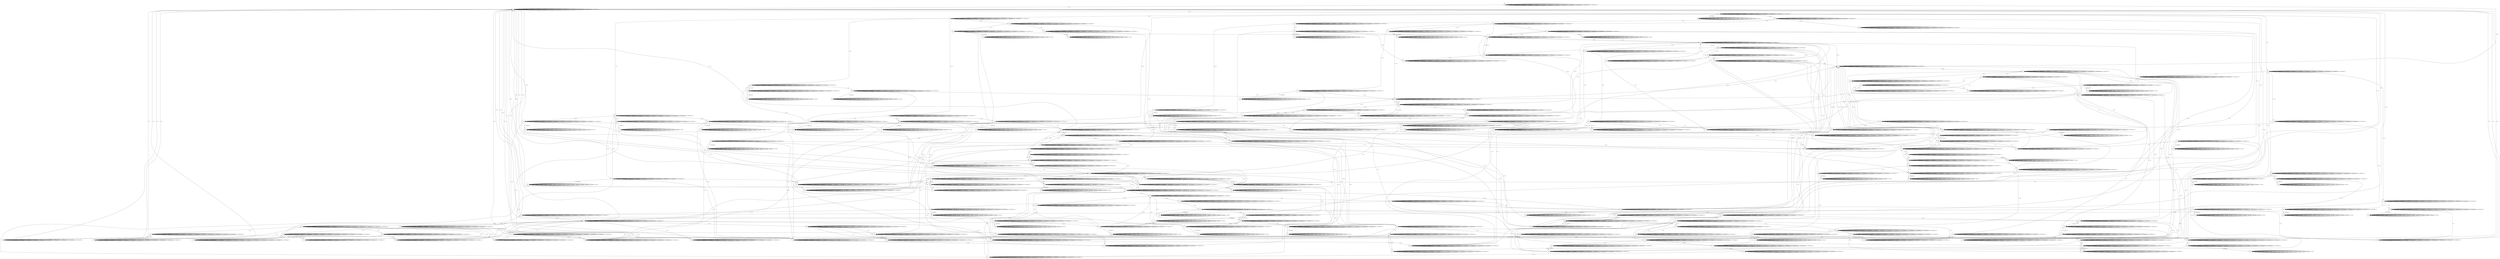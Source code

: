 digraph g {
__start0 [label="" shape="none"];

	s0 [shape="circle" label="s0"];
	s1 [shape="circle" label="s1"];
	s2 [shape="circle" label="s2"];
	s3 [shape="circle" label="s3"];
	s4 [shape="circle" label="s4"];
	s5 [shape="circle" label="s5"];
	s6 [shape="circle" label="s6"];
	s7 [shape="circle" label="s7"];
	s8 [shape="circle" label="s8"];
	s9 [shape="circle" label="s9"];
	s10 [shape="circle" label="s10"];
	s11 [shape="circle" label="s11"];
	s12 [shape="circle" label="s12"];
	s13 [shape="circle" label="s13"];
	s14 [shape="circle" label="s14"];
	s15 [shape="circle" label="s15"];
	s16 [shape="circle" label="s16"];
	s17 [shape="circle" label="s17"];
	s18 [shape="circle" label="s18"];
	s19 [shape="circle" label="s19"];
	s20 [shape="circle" label="s20"];
	s21 [shape="circle" label="s21"];
	s22 [shape="circle" label="s22"];
	s23 [shape="circle" label="s23"];
	s24 [shape="circle" label="s24"];
	s25 [shape="circle" label="s25"];
	s26 [shape="circle" label="s26"];
	s27 [shape="circle" label="s27"];
	s28 [shape="circle" label="s28"];
	s29 [shape="circle" label="s29"];
	s30 [shape="circle" label="s30"];
	s31 [shape="circle" label="s31"];
	s32 [shape="circle" label="s32"];
	s33 [shape="circle" label="s33"];
	s34 [shape="circle" label="s34"];
	s35 [shape="circle" label="s35"];
	s36 [shape="circle" label="s36"];
	s37 [shape="circle" label="s37"];
	s38 [shape="circle" label="s38"];
	s39 [shape="circle" label="s39"];
	s40 [shape="circle" label="s40"];
	s41 [shape="circle" label="s41"];
	s42 [shape="circle" label="s42"];
	s43 [shape="circle" label="s43"];
	s44 [shape="circle" label="s44"];
	s45 [shape="circle" label="s45"];
	s46 [shape="circle" label="s46"];
	s47 [shape="circle" label="s47"];
	s48 [shape="circle" label="s48"];
	s49 [shape="circle" label="s49"];
	s50 [shape="circle" label="s50"];
	s51 [shape="circle" label="s51"];
	s52 [shape="circle" label="s52"];
	s53 [shape="circle" label="s53"];
	s54 [shape="circle" label="s54"];
	s55 [shape="circle" label="s55"];
	s56 [shape="circle" label="s56"];
	s57 [shape="circle" label="s57"];
	s58 [shape="circle" label="s58"];
	s59 [shape="circle" label="s59"];
	s60 [shape="circle" label="s60"];
	s61 [shape="circle" label="s61"];
	s62 [shape="circle" label="s62"];
	s63 [shape="circle" label="s63"];
	s64 [shape="circle" label="s64"];
	s65 [shape="circle" label="s65"];
	s66 [shape="circle" label="s66"];
	s67 [shape="circle" label="s67"];
	s68 [shape="circle" label="s68"];
	s69 [shape="circle" label="s69"];
	s70 [shape="circle" label="s70"];
	s71 [shape="circle" label="s71"];
	s72 [shape="circle" label="s72"];
	s73 [shape="circle" label="s73"];
	s74 [shape="circle" label="s74"];
	s75 [shape="circle" label="s75"];
	s76 [shape="circle" label="s76"];
	s77 [shape="circle" label="s77"];
	s78 [shape="circle" label="s78"];
	s79 [shape="circle" label="s79"];
	s80 [shape="circle" label="s80"];
	s81 [shape="circle" label="s81"];
	s82 [shape="circle" label="s82"];
	s83 [shape="circle" label="s83"];
	s84 [shape="circle" label="s84"];
	s85 [shape="circle" label="s85"];
	s86 [shape="circle" label="s86"];
	s87 [shape="circle" label="s87"];
	s88 [shape="circle" label="s88"];
	s89 [shape="circle" label="s89"];
	s90 [shape="circle" label="s90"];
	s91 [shape="circle" label="s91"];
	s92 [shape="circle" label="s92"];
	s93 [shape="circle" label="s93"];
	s94 [shape="circle" label="s94"];
	s95 [shape="circle" label="s95"];
	s96 [shape="circle" label="s96"];
	s97 [shape="circle" label="s97"];
	s98 [shape="circle" label="s98"];
	s99 [shape="circle" label="s99"];
	s100 [shape="circle" label="s100"];
	s101 [shape="circle" label="s101"];
	s102 [shape="circle" label="s102"];
	s103 [shape="circle" label="s103"];
	s104 [shape="circle" label="s104"];
	s105 [shape="circle" label="s105"];
	s106 [shape="circle" label="s106"];
	s107 [shape="circle" label="s107"];
	s108 [shape="circle" label="s108"];
	s109 [shape="circle" label="s109"];
	s110 [shape="circle" label="s110"];
	s111 [shape="circle" label="s111"];
	s112 [shape="circle" label="s112"];
	s113 [shape="circle" label="s113"];
	s114 [shape="circle" label="s114"];
	s115 [shape="circle" label="s115"];
	s116 [shape="circle" label="s116"];
	s117 [shape="circle" label="s117"];
	s118 [shape="circle" label="s118"];
	s119 [shape="circle" label="s119"];
	s120 [shape="circle" label="s120"];
	s121 [shape="circle" label="s121"];
	s122 [shape="circle" label="s122"];
	s123 [shape="circle" label="s123"];
	s124 [shape="circle" label="s124"];
	s125 [shape="circle" label="s125"];
	s126 [shape="circle" label="s126"];
	s127 [shape="circle" label="s127"];
	s128 [shape="circle" label="s128"];
	s129 [shape="circle" label="s129"];
	s130 [shape="circle" label="s130"];
	s131 [shape="circle" label="s131"];
	s132 [shape="circle" label="s132"];
	s133 [shape="circle" label="s133"];
	s134 [shape="circle" label="s134"];
	s135 [shape="circle" label="s135"];
	s136 [shape="circle" label="s136"];
	s137 [shape="circle" label="s137"];
	s138 [shape="circle" label="s138"];
	s139 [shape="circle" label="s139"];
	s140 [shape="circle" label="s140"];
	s141 [shape="circle" label="s141"];
	s142 [shape="circle" label="s142"];
	s143 [shape="circle" label="s143"];
	s144 [shape="circle" label="s144"];
	s145 [shape="circle" label="s145"];
	s146 [shape="circle" label="s146"];
	s147 [shape="circle" label="s147"];
	s148 [shape="circle" label="s148"];
	s149 [shape="circle" label="s149"];
	s150 [shape="circle" label="s150"];
	s151 [shape="circle" label="s151"];
	s152 [shape="circle" label="s152"];
	s153 [shape="circle" label="s153"];
	s154 [shape="circle" label="s154"];
	s155 [shape="circle" label="s155"];
	s156 [shape="circle" label="s156"];
	s157 [shape="circle" label="s157"];
	s158 [shape="circle" label="s158"];
	s159 [shape="circle" label="s159"];
	s160 [shape="circle" label="s160"];
	s161 [shape="circle" label="s161"];
	s162 [shape="circle" label="s162"];
	s163 [shape="circle" label="s163"];
	s164 [shape="circle" label="s164"];
	s165 [shape="circle" label="s165"];
	s166 [shape="circle" label="s166"];
	s167 [shape="circle" label="s167"];
	s168 [shape="circle" label="s168"];
	s169 [shape="circle" label="s169"];
	s170 [shape="circle" label="s170"];
	s171 [shape="circle" label="s171"];
	s172 [shape="circle" label="s172"];
	s173 [shape="circle" label="s173"];
	s174 [shape="circle" label="s174"];
	s175 [shape="circle" label="s175"];
	s176 [shape="circle" label="s176"];
	s177 [shape="circle" label="s177"];
	s178 [shape="circle" label="s178"];
	s179 [shape="circle" label="s179"];
	s180 [shape="circle" label="s180"];
	s181 [shape="circle" label="s181"];
	s182 [shape="circle" label="s182"];
	s183 [shape="circle" label="s183"];
	s184 [shape="circle" label="s184"];
	s185 [shape="circle" label="s185"];
	s186 [shape="circle" label="s186"];
	s187 [shape="circle" label="s187"];
	s188 [shape="circle" label="s188"];
	s189 [shape="circle" label="s189"];
	s190 [shape="circle" label="s190"];
	s191 [shape="circle" label="s191"];
	s192 [shape="circle" label="s192"];
	s193 [shape="circle" label="s193"];
	s194 [shape="circle" label="s194"];
	s195 [shape="circle" label="s195"];
	s196 [shape="circle" label="s196"];
	s197 [shape="circle" label="s197"];
	s198 [shape="circle" label="s198"];
	s199 [shape="circle" label="s199"];
	s200 [shape="circle" label="s200"];
	s201 [shape="circle" label="s201"];
	s202 [shape="circle" label="s202"];
	s203 [shape="circle" label="s203"];
	s204 [shape="circle" label="s204"];
	s205 [shape="circle" label="s205"];
	s206 [shape="circle" label="s206"];
	s207 [shape="circle" label="s207"];
	s208 [shape="circle" label="s208"];
	s209 [shape="circle" label="s209"];
	s210 [shape="circle" label="s210"];
	s211 [shape="circle" label="s211"];
	s212 [shape="circle" label="s212"];
	s213 [shape="circle" label="s213"];
	s214 [shape="circle" label="s214"];
	s215 [shape="circle" label="s215"];
	s216 [shape="circle" label="s216"];
	s217 [shape="circle" label="s217"];
	s218 [shape="circle" label="s218"];
	s219 [shape="circle" label="s219"];
	s220 [shape="circle" label="s220"];
	s221 [shape="circle" label="s221"];
	s222 [shape="circle" label="s222"];
	s0 -> s0 [label="1 / Invalid input: 1;"];
	s0 -> s0 [label="2 / Invalid input: 2;"];
	s0 -> s0 [label="3 / Invalid input: 3;"];
	s0 -> s0 [label="4 / Invalid input: 4;"];
	s0 -> s0 [label="5 / Invalid input: 5;"];
	s0 -> s1 [label="6 / 21;"];
	s0 -> s0 [label="7 / Invalid input: 7;"];
	s0 -> s0 [label="8 / Invalid input: 8;"];
	s0 -> s0 [label="9 / Invalid input: 9;"];
	s0 -> s0 [label="10 / Invalid input: 10;"];
	s0 -> s0 [label="11 / Invalid input: 11;"];
	s0 -> s0 [label="12 / Invalid input: 12;"];
	s0 -> s73 [label="13 / 24;"];
	s0 -> s0 [label="14 / Invalid input: 14;"];
	s0 -> s0 [label="15 / Invalid input: 15;"];
	s1 -> s1 [label="1 / Invalid input: 1;"];
	s1 -> s1 [label="2 / Invalid input: 2;"];
	s1 -> s19 [label="3 / 19;"];
	s1 -> s1 [label="4 / Invalid input: 4;"];
	s1 -> s1 [label="5 / Invalid input: 5;"];
	s1 -> s1 [label="6 / Invalid input: 6;"];
	s1 -> s1 [label="7 / Invalid input: 7;"];
	s1 -> s1 [label="8 / Invalid input: 8;"];
	s1 -> s70 [label="9 / 16;"];
	s1 -> s1 [label="10 / Invalid input: 10;"];
	s1 -> s1 [label="11 / Invalid input: 11;"];
	s1 -> s2 [label="12 / 25;"];
	s1 -> s1 [label="13 / Invalid input: 13;"];
	s1 -> s1 [label="14 / Invalid input: 14;"];
	s1 -> s1 [label="15 / Invalid input: 15;"];
	s2 -> s2 [label="1 / Invalid input: 1;"];
	s2 -> s63 [label="2 / 23;"];
	s2 -> s2 [label="3 / Invalid input: 3;"];
	s2 -> s2 [label="4 / Invalid input: 4;"];
	s2 -> s4 [label="5 / 21;"];
	s2 -> s2 [label="6 / Invalid input: 6;"];
	s2 -> s2 [label="7 / Invalid input: 7;"];
	s2 -> s2 [label="8 / Invalid input: 8;"];
	s2 -> s5 [label="9 / 17;"];
	s2 -> s2 [label="10 / Invalid input: 10;"];
	s2 -> s38 [label="11 / 20;"];
	s2 -> s2 [label="12 / Invalid input: 12;"];
	s2 -> s2 [label="13 / Invalid input: 13;"];
	s2 -> s3 [label="14 / 24error_2;"];
	s2 -> s2 [label="15 / Invalid input: 15;"];
	s3 -> s3 [label="1 / error_2;"];
	s3 -> s3 [label="2 / error_2;"];
	s3 -> s3 [label="3 / error_2;"];
	s3 -> s3 [label="4 / error_2;"];
	s3 -> s3 [label="5 / error_2;"];
	s3 -> s3 [label="6 / error_2;"];
	s3 -> s3 [label="7 / error_2;"];
	s3 -> s3 [label="8 / error_2;"];
	s3 -> s3 [label="9 / error_2;"];
	s3 -> s3 [label="10 / error_2;"];
	s3 -> s3 [label="11 / error_2;"];
	s3 -> s3 [label="12 / error_2;"];
	s3 -> s3 [label="13 / error_2;"];
	s3 -> s3 [label="14 / error_2;"];
	s3 -> s3 [label="15 / error_2;"];
	s4 -> s4 [label="1 / Invalid input: 1;"];
	s4 -> s66 [label="2 / 18;"];
	s4 -> s4 [label="3 / Invalid input: 3;"];
	s4 -> s24 [label="4 / 23;"];
	s4 -> s4 [label="5 / Invalid input: 5;"];
	s4 -> s39 [label="6 / 26;"];
	s4 -> s207 [label="7 / 26;"];
	s4 -> s4 [label="8 / Invalid input: 8;"];
	s4 -> s4 [label="9 / Invalid input: 9;"];
	s4 -> s4 [label="10 / Invalid input: 10;"];
	s4 -> s4 [label="11 / Invalid input: 11;"];
	s4 -> s4 [label="12 / Invalid input: 12;"];
	s4 -> s4 [label="13 / Invalid input: 13;"];
	s4 -> s4 [label="14 / Invalid input: 14;"];
	s4 -> s4 [label="15 / Invalid input: 15;"];
	s5 -> s97 [label="1 / 21;"];
	s5 -> s5 [label="2 / Invalid input: 2;"];
	s5 -> s5 [label="3 / Invalid input: 3;"];
	s5 -> s5 [label="4 / Invalid input: 4;"];
	s5 -> s5 [label="5 / Invalid input: 5;"];
	s5 -> s189 [label="6 / 19;"];
	s5 -> s5 [label="7 / Invalid input: 7;"];
	s5 -> s5 [label="8 / Invalid input: 8;"];
	s5 -> s6 [label="9 / 24;"];
	s5 -> s5 [label="10 / Invalid input: 10;"];
	s5 -> s84 [label="11 / 20;"];
	s5 -> s5 [label="12 / Invalid input: 12;"];
	s5 -> s5 [label="13 / Invalid input: 13;"];
	s5 -> s5 [label="14 / Invalid input: 14;"];
	s5 -> s5 [label="15 / Invalid input: 15;"];
	s6 -> s41 [label="1 / 16;"];
	s6 -> s6 [label="2 / Invalid input: 2;"];
	s6 -> s6 [label="3 / Invalid input: 3;"];
	s6 -> s6 [label="4 / Invalid input: 4;"];
	s6 -> s6 [label="5 / Invalid input: 5;"];
	s6 -> s6 [label="6 / Invalid input: 6;"];
	s6 -> s6 [label="7 / Invalid input: 7;"];
	s6 -> s6 [label="8 / Invalid input: 8;"];
	s6 -> s6 [label="9 / Invalid input: 9;"];
	s6 -> s6 [label="10 / Invalid input: 10;"];
	s6 -> s7 [label="11 / 25;"];
	s6 -> s119 [label="12 / 18;"];
	s6 -> s6 [label="13 / Invalid input: 13;"];
	s6 -> s6 [label="14 / Invalid input: 14;"];
	s6 -> s6 [label="15 / Invalid input: 15;"];
	s7 -> s7 [label="1 / Invalid input: 1;"];
	s7 -> s7 [label="2 / Invalid input: 2;"];
	s7 -> s9 [label="3 / 22error_68;"];
	s7 -> s42 [label="4 / 16;"];
	s7 -> s7 [label="5 / Invalid input: 5;"];
	s7 -> s7 [label="6 / Invalid input: 6;"];
	s7 -> s10 [label="7 / 19;"];
	s7 -> s11 [label="8 / 26;"];
	s7 -> s7 [label="9 / Invalid input: 9;"];
	s7 -> s7 [label="10 / Invalid input: 10;"];
	s7 -> s8 [label="11 / 17;"];
	s7 -> s7 [label="12 / Invalid input: 12;"];
	s7 -> s7 [label="13 / Invalid input: 13;"];
	s7 -> s7 [label="14 / Invalid input: 14;"];
	s7 -> s7 [label="15 / Invalid input: 15;"];
	s8 -> s8 [label="1 / Invalid input: 1;"];
	s8 -> s73 [label="2 / 24;"];
	s8 -> s8 [label="3 / Invalid input: 3;"];
	s8 -> s8 [label="4 / Invalid input: 4;"];
	s8 -> s8 [label="5 / Invalid input: 5;"];
	s8 -> s73 [label="6 / 24;"];
	s8 -> s73 [label="7 / 24;"];
	s8 -> s8 [label="8 / Invalid input: 8;"];
	s8 -> s8 [label="9 / Invalid input: 9;"];
	s8 -> s8 [label="10 / Invalid input: 10;"];
	s8 -> s8 [label="11 / Invalid input: 11;"];
	s8 -> s73 [label="12 / 24;"];
	s8 -> s8 [label="13 / Invalid input: 13;"];
	s8 -> s8 [label="14 / Invalid input: 14;"];
	s8 -> s8 [label="15 / Invalid input: 15;"];
	s9 -> s9 [label="1 / error_68;"];
	s9 -> s9 [label="2 / error_68;"];
	s9 -> s9 [label="3 / error_68;"];
	s9 -> s9 [label="4 / error_68;"];
	s9 -> s9 [label="5 / error_68;"];
	s9 -> s9 [label="6 / error_68;"];
	s9 -> s9 [label="7 / error_68;"];
	s9 -> s9 [label="8 / error_68;"];
	s9 -> s9 [label="9 / error_68;"];
	s9 -> s9 [label="10 / error_68;"];
	s9 -> s9 [label="11 / error_68;"];
	s9 -> s9 [label="12 / error_68;"];
	s9 -> s9 [label="13 / error_68;"];
	s9 -> s9 [label="14 / error_68;"];
	s9 -> s9 [label="15 / error_68;"];
	s10 -> s10 [label="1 / Invalid input: 1;"];
	s10 -> s12 [label="2 / 20;"];
	s10 -> s10 [label="3 / Invalid input: 3;"];
	s10 -> s10 [label="4 / Invalid input: 4;"];
	s10 -> s10 [label="5 / Invalid input: 5;"];
	s10 -> s10 [label="6 / Invalid input: 6;"];
	s10 -> s10 [label="7 / Invalid input: 7;"];
	s10 -> s10 [label="8 / Invalid input: 8;"];
	s10 -> s10 [label="9 / 26;"];
	s10 -> s10 [label="10 / Invalid input: 10;"];
	s10 -> s10 [label="11 / Invalid input: 11;"];
	s10 -> s82 [label="12 / 20;"];
	s10 -> s10 [label="13 / Invalid input: 13;"];
	s10 -> s10 [label="14 / Invalid input: 14;"];
	s10 -> s10 [label="15 / Invalid input: 15;"];
	s11 -> s17 [label="1 / 22;"];
	s11 -> s11 [label="2 / Invalid input: 2;"];
	s11 -> s11 [label="3 / Invalid input: 3;"];
	s11 -> s11 [label="4 / Invalid input: 4;"];
	s11 -> s11 [label="5 / Invalid input: 5;"];
	s11 -> s213 [label="6 / 20;"];
	s11 -> s11 [label="7 / Invalid input: 7;"];
	s11 -> s11 [label="8 / Invalid input: 8;"];
	s11 -> s11 [label="9 / Invalid input: 9;"];
	s11 -> s11 [label="10 / Invalid input: 10;"];
	s11 -> s13 [label="11 / 26;"];
	s11 -> s11 [label="12 / 20;"];
	s11 -> s11 [label="13 / Invalid input: 13;"];
	s11 -> s11 [label="14 / Invalid input: 14;"];
	s11 -> s11 [label="15 / Invalid input: 15;"];
	s12 -> s12 [label="1 / Invalid input: 1;"];
	s12 -> s12 [label="2 / Invalid input: 2;"];
	s12 -> s82 [label="3 / 20;"];
	s12 -> s12 [label="4 / Invalid input: 4;"];
	s12 -> s65 [label="5 / 18;"];
	s12 -> s12 [label="6 / Invalid input: 6;"];
	s12 -> s12 [label="7 / Invalid input: 7;"];
	s12 -> s23 [label="8 / 18;"];
	s12 -> s12 [label="9 / Invalid input: 9;"];
	s12 -> s12 [label="10 / Invalid input: 10;"];
	s12 -> s12 [label="11 / Invalid input: 11;"];
	s12 -> s12 [label="12 / Invalid input: 12;"];
	s12 -> s137 [label="13 / 25;"];
	s12 -> s12 [label="14 / Invalid input: 14;"];
	s12 -> s12 [label="15 / Invalid input: 15;"];
	s13 -> s13 [label="1 / Invalid input: 1;"];
	s13 -> s14 [label="2 / 16;"];
	s13 -> s13 [label="3 / Invalid input: 3;"];
	s13 -> s13 [label="4 / Invalid input: 4;"];
	s13 -> s202 [label="5 / 20;"];
	s13 -> s13 [label="6 / Invalid input: 6;"];
	s13 -> s13 [label="7 / Invalid input: 7;"];
	s13 -> s13 [label="8 / Invalid input: 8;"];
	s13 -> s13 [label="9 / Invalid input: 9;"];
	s13 -> s13 [label="10 / Invalid input: 10;"];
	s13 -> s13 [label="11 / Invalid input: 11;"];
	s13 -> s22 [label="12 / 24;"];
	s13 -> s13 [label="13 / Invalid input: 13;"];
	s13 -> s13 [label="14 / Invalid input: 14;"];
	s13 -> s13 [label="15 / Invalid input: 15;"];
	s14 -> s14 [label="1 / Invalid input: 1;"];
	s14 -> s16 [label="2 / 23;"];
	s14 -> s15 [label="3 / 21;"];
	s14 -> s14 [label="4 / Invalid input: 4;"];
	s14 -> s14 [label="5 / Invalid input: 5;"];
	s14 -> s14 [label="6 / Invalid input: 6;"];
	s14 -> s14 [label="7 / Invalid input: 7;"];
	s14 -> s62 [label="8 / 18;"];
	s14 -> s14 [label="9 / Invalid input: 9;"];
	s14 -> s14 [label="10 / Invalid input: 10;"];
	s14 -> s14 [label="11 / Invalid input: 11;"];
	s14 -> s14 [label="12 / Invalid input: 12;"];
	s14 -> s14 [label="13 / Invalid input: 13;"];
	s14 -> s14 [label="14 / Invalid input: 14;"];
	s14 -> s14 [label="15 / Invalid input: 15;"];
	s15 -> s15 [label="1 / Invalid input: 1;"];
	s15 -> s1 [label="2 / 21;"];
	s15 -> s14 [label="3 / 16;"];
	s15 -> s15 [label="4 / Invalid input: 4;"];
	s15 -> s15 [label="5 / Invalid input: 5;"];
	s15 -> s1 [label="6 / 21;"];
	s15 -> s15 [label="7 / Invalid input: 7;"];
	s15 -> s15 [label="8 / Invalid input: 8;"];
	s15 -> s15 [label="9 / Invalid input: 9;"];
	s15 -> s15 [label="10 / Invalid input: 10;"];
	s15 -> s15 [label="11 / Invalid input: 11;"];
	s15 -> s15 [label="12 / Invalid input: 12;"];
	s15 -> s15 [label="13 / Invalid input: 13;"];
	s15 -> s15 [label="14 / Invalid input: 14;"];
	s15 -> s15 [label="15 / Invalid input: 15;"];
	s16 -> s13 [label="1 / 26;"];
	s16 -> s19 [label="2 / 19;"];
	s16 -> s16 [label="3 / Invalid input: 3;"];
	s16 -> s16 [label="4 / Invalid input: 4;"];
	s16 -> s16 [label="5 / Invalid input: 5;"];
	s16 -> s16 [label="6 / Invalid input: 6;"];
	s16 -> s16 [label="7 / Invalid input: 7;"];
	s16 -> s16 [label="8 / Invalid input: 8;"];
	s16 -> s1 [label="9 / 21;"];
	s16 -> s16 [label="10 / Invalid input: 10;"];
	s16 -> s16 [label="11 / Invalid input: 11;"];
	s16 -> s19 [label="12 / 19;"];
	s16 -> s16 [label="13 / Invalid input: 13;"];
	s16 -> s16 [label="14 / Invalid input: 14;"];
	s16 -> s16 [label="15 / Invalid input: 15;"];
	s17 -> s18 [label="1 / 16;"];
	s17 -> s17 [label="2 / Invalid input: 2;"];
	s17 -> s17 [label="3 / Invalid input: 3;"];
	s17 -> s17 [label="4 / Invalid input: 4;"];
	s17 -> s17 [label="5 / 17;"];
	s17 -> s17 [label="6 / Invalid input: 6;"];
	s17 -> s17 [label="7 / Invalid input: 7;"];
	s17 -> s17 [label="8 / Invalid input: 8;"];
	s17 -> s17 [label="9 / Invalid input: 9;"];
	s17 -> s17 [label="10 / Invalid input: 10;"];
	s17 -> s17 [label="11 / Invalid input: 11;"];
	s17 -> s17 [label="12 / Invalid input: 12;"];
	s17 -> s68 [label="13 / 20;"];
	s17 -> s17 [label="14 / Invalid input: 14;"];
	s17 -> s17 [label="15 / Invalid input: 15;"];
	s18 -> s36 [label="1 / 18;"];
	s18 -> s18 [label="2 / Invalid input: 2;"];
	s18 -> s18 [label="3 / Invalid input: 3;"];
	s18 -> s18 [label="4 / Invalid input: 4;"];
	s18 -> s17 [label="5 / 17;"];
	s18 -> s18 [label="6 / Invalid input: 6;"];
	s18 -> s18 [label="7 / Invalid input: 7;"];
	s18 -> s18 [label="8 / Invalid input: 8;"];
	s18 -> s18 [label="9 / Invalid input: 9;"];
	s18 -> s18 [label="10 / Invalid input: 10;"];
	s18 -> s18 [label="11 / Invalid input: 11;"];
	s18 -> s18 [label="12 / Invalid input: 12;"];
	s18 -> s95 [label="13 / 25;"];
	s18 -> s18 [label="14 / Invalid input: 14;"];
	s18 -> s18 [label="15 / Invalid input: 15;"];
	s19 -> s19 [label="1 / Invalid input: 1;"];
	s19 -> s19 [label="2 / Invalid input: 2;"];
	s19 -> s19 [label="3 / Invalid input: 3;"];
	s19 -> s19 [label="4 / Invalid input: 4;"];
	s19 -> s13 [label="5 / 26;"];
	s19 -> s19 [label="6 / Invalid input: 6;"];
	s19 -> s19 [label="7 / Invalid input: 7;"];
	s19 -> s20 [label="8 / 24;"];
	s19 -> s78 [label="9 / 19;"];
	s19 -> s19 [label="10 / Invalid input: 10;"];
	s19 -> s19 [label="11 / Invalid input: 11;"];
	s19 -> s92 [label="12 / 17;"];
	s19 -> s19 [label="13 / Invalid input: 13;"];
	s19 -> s19 [label="14 / Invalid input: 14;"];
	s19 -> s19 [label="15 / Invalid input: 15;"];
	s20 -> s32 [label="1 / 23;"];
	s20 -> s20 [label="2 / Invalid input: 2;"];
	s20 -> s20 [label="3 / Invalid input: 3;"];
	s20 -> s20 [label="4 / Invalid input: 4;"];
	s20 -> s20 [label="5 / Invalid input: 5;"];
	s20 -> s20 [label="6 / Invalid input: 6;"];
	s20 -> s21 [label="7 / 24;"];
	s20 -> s20 [label="8 / Invalid input: 8;"];
	s20 -> s20 [label="9 / Invalid input: 9;"];
	s20 -> s125 [label="10 / 23;"];
	s20 -> s20 [label="11 / Invalid input: 11;"];
	s20 -> s20 [label="12 / Invalid input: 12;"];
	s20 -> s20 [label="13 / Invalid input: 13;"];
	s20 -> s20 [label="14 / Invalid input: 14;"];
	s20 -> s20 [label="15 / Invalid input: 15;"];
	s21 -> s21 [label="1 / Invalid input: 1;"];
	s21 -> s21 [label="2 / Invalid input: 2;"];
	s21 -> s169 [label="3 / 26;"];
	s21 -> s21 [label="4 / Invalid input: 4;"];
	s21 -> s21 [label="5 / Invalid input: 5;"];
	s21 -> s21 [label="6 / Invalid input: 6;"];
	s21 -> s25 [label="7 / 21;"];
	s21 -> s21 [label="8 / Invalid input: 8;"];
	s21 -> s212 [label="9 / 16;"];
	s21 -> s21 [label="10 / Invalid input: 10;"];
	s21 -> s21 [label="11 / Invalid input: 11;"];
	s21 -> s21 [label="12 / Invalid input: 12;"];
	s21 -> s21 [label="13 / Invalid input: 13;"];
	s21 -> s21 [label="14 / Invalid input: 14;"];
	s21 -> s21 [label="15 / Invalid input: 15;"];
	s22 -> s22 [label="1 / Invalid input: 1;"];
	s22 -> s22 [label="2 / Invalid input: 2;"];
	s22 -> s22 [label="3 / Invalid input: 3;"];
	s22 -> s22 [label="4 / Invalid input: 4;"];
	s22 -> s34 [label="5 / 19;"];
	s22 -> s22 [label="6 / Invalid input: 6;"];
	s22 -> s22 [label="7 / Invalid input: 7;"];
	s22 -> s22 [label="8 / Invalid input: 8;"];
	s22 -> s22 [label="9 / Invalid input: 9;"];
	s22 -> s22 [label="10 / Invalid input: 10;"];
	s22 -> s11 [label="11 / 20;"];
	s22 -> s22 [label="12 / Invalid input: 12;"];
	s22 -> s22 [label="13 / Invalid input: 13;"];
	s22 -> s22 [label="14 / Invalid input: 14;"];
	s22 -> s22 [label="15 / Invalid input: 15;"];
	s23 -> s23 [label="1 / Invalid input: 1;"];
	s23 -> s23 [label="2 / Invalid input: 2;"];
	s23 -> s23 [label="3 / Invalid input: 3;"];
	s23 -> s35 [label="4 / 21;"];
	s23 -> s31 [label="5 / 25;"];
	s23 -> s23 [label="6 / Invalid input: 6;"];
	s23 -> s203 [label="7 / 17;"];
	s23 -> s23 [label="8 / Invalid input: 8;"];
	s23 -> s23 [label="9 / Invalid input: 9;"];
	s23 -> s23 [label="10 / Invalid input: 10;"];
	s23 -> s23 [label="11 / Invalid input: 11;"];
	s23 -> s23 [label="12 / Invalid input: 12;"];
	s23 -> s23 [label="13 / Invalid input: 13;"];
	s23 -> s23 [label="14 / Invalid input: 14;"];
	s23 -> s23 [label="15 / Invalid input: 15;"];
	s24 -> s24 [label="1 / Invalid input: 1;"];
	s24 -> s24 [label="2 / Invalid input: 2;"];
	s24 -> s24 [label="3 / Invalid input: 3;"];
	s24 -> s24 [label="4 / Invalid input: 4;"];
	s24 -> s27 [label="5 / 22;"];
	s24 -> s24 [label="6 / Invalid input: 6;"];
	s24 -> s26 [label="7 / 19;"];
	s24 -> s24 [label="8 / Invalid input: 8;"];
	s24 -> s24 [label="9 / Invalid input: 9;"];
	s24 -> s24 [label="10 / Invalid input: 10;"];
	s24 -> s116 [label="11 / 25;"];
	s24 -> s24 [label="12 / Invalid input: 12;"];
	s24 -> s40 [label="13 / 22;"];
	s24 -> s24 [label="14 / Invalid input: 14;"];
	s24 -> s24 [label="15 / Invalid input: 15;"];
	s25 -> s25 [label="1 / Invalid input: 1;"];
	s25 -> s25 [label="2 / Invalid input: 2;"];
	s25 -> s25 [label="3 / Invalid input: 3;"];
	s25 -> s25 [label="4 / Invalid input: 4;"];
	s25 -> s1 [label="5 / 21;"];
	s25 -> s25 [label="6 / Invalid input: 6;"];
	s25 -> s25 [label="7 / Invalid input: 7;"];
	s25 -> s25 [label="8 / Invalid input: 8;"];
	s25 -> s25 [label="9 / Invalid input: 9;"];
	s25 -> s25 [label="10 / Invalid input: 10;"];
	s25 -> s25 [label="11 / 21;"];
	s25 -> s19 [label="12 / 19;"];
	s25 -> s25 [label="13 / Invalid input: 13;"];
	s25 -> s25 [label="14 / Invalid input: 14;"];
	s25 -> s25 [label="15 / Invalid input: 15;"];
	s26 -> s26 [label="1 / Invalid input: 1;"];
	s26 -> s26 [label="2 / Invalid input: 2;"];
	s26 -> s28 [label="3 / 26error_78;"];
	s26 -> s30 [label="4 / 23;"];
	s26 -> s45 [label="5 / 22;"];
	s26 -> s26 [label="6 / Invalid input: 6;"];
	s26 -> s26 [label="7 / Invalid input: 7;"];
	s26 -> s26 [label="8 / Invalid input: 8;"];
	s26 -> s30 [label="9 / 21;"];
	s26 -> s45 [label="10 / 22;"];
	s26 -> s26 [label="11 / Invalid input: 11;"];
	s26 -> s26 [label="12 / Invalid input: 12;"];
	s26 -> s26 [label="13 / Invalid input: 13;"];
	s26 -> s26 [label="14 / Invalid input: 14;"];
	s26 -> s26 [label="15 / Invalid input: 15;"];
	s27 -> s27 [label="1 / Invalid input: 1;"];
	s27 -> s27 [label="2 / Invalid input: 2;"];
	s27 -> s27 [label="3 / Invalid input: 3;"];
	s27 -> s27 [label="4 / Invalid input: 4;"];
	s27 -> s29 [label="5 / 21error_87;"];
	s27 -> s27 [label="6 / Invalid input: 6;"];
	s27 -> s27 [label="7 / Invalid input: 7;"];
	s27 -> s27 [label="8 / Invalid input: 8;"];
	s27 -> s27 [label="9 / Invalid input: 9;"];
	s27 -> s27 [label="10 / Invalid input: 10;"];
	s27 -> s27 [label="11 / Invalid input: 11;"];
	s27 -> s87 [label="12 / 19;"];
	s27 -> s27 [label="13 / Invalid input: 13;"];
	s27 -> s27 [label="14 / Invalid input: 14;"];
	s27 -> s27 [label="15 / Invalid input: 15;"];
	s28 -> s28 [label="1 / error_78;"];
	s28 -> s28 [label="2 / error_78;"];
	s28 -> s28 [label="3 / error_78;"];
	s28 -> s28 [label="4 / error_78;"];
	s28 -> s28 [label="5 / error_78;"];
	s28 -> s28 [label="6 / error_78;"];
	s28 -> s28 [label="7 / error_78;"];
	s28 -> s28 [label="8 / error_78;"];
	s28 -> s28 [label="9 / error_78;"];
	s28 -> s28 [label="10 / error_78;"];
	s28 -> s28 [label="11 / error_78;"];
	s28 -> s28 [label="12 / error_78;"];
	s28 -> s28 [label="13 / error_78;"];
	s28 -> s28 [label="14 / error_78;"];
	s28 -> s28 [label="15 / error_78;"];
	s29 -> s29 [label="1 / error_87;"];
	s29 -> s29 [label="2 / error_87;"];
	s29 -> s29 [label="3 / error_87;"];
	s29 -> s29 [label="4 / error_87;"];
	s29 -> s29 [label="5 / error_87;"];
	s29 -> s29 [label="6 / error_87;"];
	s29 -> s29 [label="7 / error_87;"];
	s29 -> s29 [label="8 / error_87;"];
	s29 -> s29 [label="9 / error_87;"];
	s29 -> s29 [label="10 / error_87;"];
	s29 -> s29 [label="11 / error_87;"];
	s29 -> s29 [label="12 / error_87;"];
	s29 -> s29 [label="13 / error_87;"];
	s29 -> s29 [label="14 / error_87;"];
	s29 -> s29 [label="15 / error_87;"];
	s30 -> s165 [label="1 / 16;"];
	s30 -> s30 [label="2 / Invalid input: 2;"];
	s30 -> s30 [label="3 / Invalid input: 3;"];
	s30 -> s30 [label="4 / Invalid input: 4;"];
	s30 -> s30 [label="5 / 20;"];
	s30 -> s30 [label="6 / Invalid input: 6;"];
	s30 -> s30 [label="7 / Invalid input: 7;"];
	s30 -> s68 [label="8 / 20;"];
	s30 -> s68 [label="9 / 20;"];
	s30 -> s30 [label="10 / Invalid input: 10;"];
	s30 -> s30 [label="11 / Invalid input: 11;"];
	s30 -> s30 [label="12 / Invalid input: 12;"];
	s30 -> s30 [label="13 / Invalid input: 13;"];
	s30 -> s30 [label="14 / Invalid input: 14;"];
	s30 -> s30 [label="15 / Invalid input: 15;"];
	s31 -> s12 [label="1 / 20;"];
	s31 -> s31 [label="2 / Invalid input: 2;"];
	s31 -> s31 [label="3 / Invalid input: 3;"];
	s31 -> s31 [label="4 / Invalid input: 4;"];
	s31 -> s31 [label="5 / Invalid input: 5;"];
	s31 -> s31 [label="6 / Invalid input: 6;"];
	s31 -> s31 [label="7 / Invalid input: 7;"];
	s31 -> s31 [label="8 / Invalid input: 8;"];
	s31 -> s31 [label="9 / Invalid input: 9;"];
	s31 -> s31 [label="10 / Invalid input: 10;"];
	s31 -> s23 [label="11 / 18;"];
	s31 -> s31 [label="12 / 25;"];
	s31 -> s31 [label="13 / Invalid input: 13;"];
	s31 -> s31 [label="14 / Invalid input: 14;"];
	s31 -> s31 [label="15 / Invalid input: 15;"];
	s32 -> s50 [label="1 / 17;"];
	s32 -> s32 [label="2 / Invalid input: 2;"];
	s32 -> s67 [label="3 / 16;"];
	s32 -> s32 [label="4 / Invalid input: 4;"];
	s32 -> s32 [label="5 / Invalid input: 5;"];
	s32 -> s32 [label="6 / Invalid input: 6;"];
	s32 -> s32 [label="7 / Invalid input: 7;"];
	s32 -> s32 [label="8 / Invalid input: 8;"];
	s32 -> s32 [label="9 / Invalid input: 9;"];
	s32 -> s69 [label="10 / 26;"];
	s32 -> s32 [label="11 / Invalid input: 11;"];
	s32 -> s32 [label="12 / Invalid input: 12;"];
	s32 -> s33 [label="13 / 26;"];
	s32 -> s32 [label="14 / Invalid input: 14;"];
	s32 -> s32 [label="15 / Invalid input: 15;"];
	s33 -> s33 [label="1 / Invalid input: 1;"];
	s33 -> s33 [label="2 / Invalid input: 2;"];
	s33 -> s32 [label="3 / 23;"];
	s33 -> s33 [label="4 / Invalid input: 4;"];
	s33 -> s33 [label="5 / Invalid input: 5;"];
	s33 -> s33 [label="6 / Invalid input: 6;"];
	s33 -> s33 [label="7 / Invalid input: 7;"];
	s33 -> s33 [label="8 / Invalid input: 8;"];
	s33 -> s32 [label="9 / 23;"];
	s33 -> s33 [label="10 / Invalid input: 10;"];
	s33 -> s33 [label="11 / Invalid input: 11;"];
	s33 -> s20 [label="12 / 24;"];
	s33 -> s1 [label="13 / 21;"];
	s33 -> s33 [label="14 / Invalid input: 14;"];
	s33 -> s33 [label="15 / Invalid input: 15;"];
	s34 -> s13 [label="1 / 26;"];
	s34 -> s34 [label="2 / Invalid input: 2;"];
	s34 -> s1 [label="3 / 21;"];
	s34 -> s34 [label="4 / Invalid input: 4;"];
	s34 -> s1 [label="5 / 21;"];
	s34 -> s34 [label="6 / Invalid input: 6;"];
	s34 -> s34 [label="7 / Invalid input: 7;"];
	s34 -> s34 [label="8 / Invalid input: 8;"];
	s34 -> s34 [label="9 / Invalid input: 9;"];
	s34 -> s34 [label="10 / Invalid input: 10;"];
	s34 -> s34 [label="11 / Invalid input: 11;"];
	s34 -> s34 [label="12 / Invalid input: 12;"];
	s34 -> s22 [label="13 / 24;"];
	s34 -> s34 [label="14 / Invalid input: 14;"];
	s34 -> s34 [label="15 / Invalid input: 15;"];
	s35 -> s23 [label="1 / 18;"];
	s35 -> s35 [label="2 / 21;"];
	s35 -> s1 [label="3 / 21;"];
	s35 -> s35 [label="4 / Invalid input: 4;"];
	s35 -> s35 [label="5 / Invalid input: 5;"];
	s35 -> s35 [label="6 / Invalid input: 6;"];
	s35 -> s12 [label="7 / 20;"];
	s35 -> s35 [label="8 / Invalid input: 8;"];
	s35 -> s35 [label="9 / Invalid input: 9;"];
	s35 -> s35 [label="10 / Invalid input: 10;"];
	s35 -> s35 [label="11 / Invalid input: 11;"];
	s35 -> s35 [label="12 / Invalid input: 12;"];
	s35 -> s35 [label="13 / Invalid input: 13;"];
	s35 -> s35 [label="14 / Invalid input: 14;"];
	s35 -> s35 [label="15 / Invalid input: 15;"];
	s36 -> s36 [label="1 / 18;"];
	s36 -> s68 [label="2 / 20;"];
	s36 -> s36 [label="3 / Invalid input: 3;"];
	s36 -> s36 [label="4 / Invalid input: 4;"];
	s36 -> s36 [label="5 / Invalid input: 5;"];
	s36 -> s36 [label="6 / Invalid input: 6;"];
	s36 -> s37 [label="7 / 20;"];
	s36 -> s36 [label="8 / Invalid input: 8;"];
	s36 -> s36 [label="9 / Invalid input: 9;"];
	s36 -> s36 [label="10 / Invalid input: 10;"];
	s36 -> s36 [label="11 / Invalid input: 11;"];
	s36 -> s36 [label="12 / Invalid input: 12;"];
	s36 -> s36 [label="13 / Invalid input: 13;"];
	s36 -> s36 [label="14 / Invalid input: 14;"];
	s36 -> s36 [label="15 / Invalid input: 15;"];
	s37 -> s37 [label="1 / Invalid input: 1;"];
	s37 -> s37 [label="2 / Invalid input: 2;"];
	s37 -> s37 [label="3 / Invalid input: 3;"];
	s37 -> s37 [label="4 / Invalid input: 4;"];
	s37 -> s165 [label="5 / 16;"];
	s37 -> s37 [label="6 / Invalid input: 6;"];
	s37 -> s93 [label="7 / 23;"];
	s37 -> s37 [label="8 / Invalid input: 8;"];
	s37 -> s37 [label="9 / Invalid input: 9;"];
	s37 -> s37 [label="10 / Invalid input: 10;"];
	s37 -> s37 [label="11 / Invalid input: 11;"];
	s37 -> s18 [label="12 / 16;"];
	s37 -> s37 [label="13 / Invalid input: 13;"];
	s37 -> s37 [label="14 / Invalid input: 14;"];
	s37 -> s37 [label="15 / Invalid input: 15;"];
	s38 -> s38 [label="1 / Invalid input: 1;"];
	s38 -> s38 [label="2 / Invalid input: 2;"];
	s38 -> s38 [label="3 / Invalid input: 3;"];
	s38 -> s57 [label="4 / 17;"];
	s38 -> s38 [label="5 / Invalid input: 5;"];
	s38 -> s38 [label="6 / Invalid input: 6;"];
	s38 -> s127 [label="7 / 26;"];
	s38 -> s115 [label="8 / 23;"];
	s38 -> s38 [label="9 / Invalid input: 9;"];
	s38 -> s38 [label="10 / Invalid input: 10;"];
	s38 -> s38 [label="11 / Invalid input: 11;"];
	s38 -> s38 [label="12 / Invalid input: 12;"];
	s38 -> s38 [label="13 / Invalid input: 13;"];
	s38 -> s38 [label="14 / Invalid input: 14;"];
	s38 -> s38 [label="15 / Invalid input: 15;"];
	s39 -> s39 [label="1 / Invalid input: 1;"];
	s39 -> s39 [label="2 / Invalid input: 2;"];
	s39 -> s39 [label="3 / Invalid input: 3;"];
	s39 -> s51 [label="4 / 24;"];
	s39 -> s39 [label="5 / Invalid input: 5;"];
	s39 -> s39 [label="6 / Invalid input: 6;"];
	s39 -> s39 [label="7 / Invalid input: 7;"];
	s39 -> s39 [label="8 / Invalid input: 8;"];
	s39 -> s39 [label="9 / Invalid input: 9;"];
	s39 -> s39 [label="10 / Invalid input: 10;"];
	s39 -> s39 [label="11 / Invalid input: 11;"];
	s39 -> s39 [label="12 / Invalid input: 12;"];
	s39 -> s39 [label="13 / Invalid input: 13;"];
	s39 -> s39 [label="14 / Invalid input: 14;"];
	s39 -> s39 [label="15 / Invalid input: 15;"];
	s40 -> s40 [label="1 / Invalid input: 1;"];
	s40 -> s40 [label="2 / Invalid input: 2;"];
	s40 -> s40 [label="3 / Invalid input: 3;"];
	s40 -> s44 [label="4 / 20error_23;"];
	s40 -> s40 [label="5 / Invalid input: 5;"];
	s40 -> s40 [label="6 / Invalid input: 6;"];
	s40 -> s40 [label="7 / Invalid input: 7;"];
	s40 -> s40 [label="8 / Invalid input: 8;"];
	s40 -> s33 [label="9 / 20;"];
	s40 -> s40 [label="10 / Invalid input: 10;"];
	s40 -> s53 [label="11 / 25;"];
	s40 -> s40 [label="12 / Invalid input: 12;"];
	s40 -> s55 [label="13 / 24;"];
	s40 -> s40 [label="14 / Invalid input: 14;"];
	s40 -> s40 [label="15 / Invalid input: 15;"];
	s41 -> s41 [label="1 / Invalid input: 1;"];
	s41 -> s41 [label="2 / Invalid input: 2;"];
	s41 -> s41 [label="3 / Invalid input: 3;"];
	s41 -> s43 [label="4 / 18error_13;"];
	s41 -> s41 [label="5 / Invalid input: 5;"];
	s41 -> s35 [label="6 / 26;"];
	s41 -> s41 [label="7 / Invalid input: 7;"];
	s41 -> s41 [label="8 / Invalid input: 8;"];
	s41 -> s41 [label="9 / Invalid input: 9;"];
	s41 -> s41 [label="10 / Invalid input: 10;"];
	s41 -> s41 [label="11 / Invalid input: 11;"];
	s41 -> s41 [label="12 / Invalid input: 12;"];
	s41 -> s87 [label="13 / 24;"];
	s41 -> s41 [label="14 / Invalid input: 14;"];
	s41 -> s41 [label="15 / Invalid input: 15;"];
	s42 -> s42 [label="1 / Invalid input: 1;"];
	s42 -> s42 [label="2 / Invalid input: 2;"];
	s42 -> s42 [label="3 / Invalid input: 3;"];
	s42 -> s202 [label="4 / 20;"];
	s42 -> s42 [label="5 / Invalid input: 5;"];
	s42 -> s13 [label="6 / 26;"];
	s42 -> s42 [label="7 / Invalid input: 7;"];
	s42 -> s42 [label="8 / Invalid input: 8;"];
	s42 -> s42 [label="9 / Invalid input: 9;"];
	s42 -> s42 [label="10 / Invalid input: 10;"];
	s42 -> s42 [label="11 / Invalid input: 11;"];
	s42 -> s42 [label="12 / Invalid input: 12;"];
	s42 -> s42 [label="13 / Invalid input: 13;"];
	s42 -> s42 [label="14 / Invalid input: 14;"];
	s42 -> s42 [label="15 / Invalid input: 15;"];
	s43 -> s43 [label="1 / error_13;"];
	s43 -> s43 [label="2 / error_13;"];
	s43 -> s43 [label="3 / error_13;"];
	s43 -> s43 [label="4 / error_13;"];
	s43 -> s43 [label="5 / error_13;"];
	s43 -> s43 [label="6 / error_13;"];
	s43 -> s43 [label="7 / error_13;"];
	s43 -> s43 [label="8 / error_13;"];
	s43 -> s43 [label="9 / error_13;"];
	s43 -> s43 [label="10 / error_13;"];
	s43 -> s43 [label="11 / error_13;"];
	s43 -> s43 [label="12 / error_13;"];
	s43 -> s43 [label="13 / error_13;"];
	s43 -> s43 [label="14 / error_13;"];
	s43 -> s43 [label="15 / error_13;"];
	s44 -> s44 [label="1 / error_23;"];
	s44 -> s44 [label="2 / error_23;"];
	s44 -> s44 [label="3 / error_23;"];
	s44 -> s44 [label="4 / error_23;"];
	s44 -> s44 [label="5 / error_23;"];
	s44 -> s44 [label="6 / error_23;"];
	s44 -> s44 [label="7 / error_23;"];
	s44 -> s44 [label="8 / error_23;"];
	s44 -> s44 [label="9 / error_23;"];
	s44 -> s44 [label="10 / error_23;"];
	s44 -> s44 [label="11 / error_23;"];
	s44 -> s44 [label="12 / error_23;"];
	s44 -> s44 [label="13 / error_23;"];
	s44 -> s44 [label="14 / error_23;"];
	s44 -> s44 [label="15 / error_23;"];
	s45 -> s45 [label="1 / Invalid input: 1;"];
	s45 -> s45 [label="2 / Invalid input: 2;"];
	s45 -> s45 [label="3 / Invalid input: 3;"];
	s45 -> s47 [label="4 / 22;"];
	s45 -> s45 [label="5 / Invalid input: 5;"];
	s45 -> s45 [label="6 / Invalid input: 6;"];
	s45 -> s45 [label="7 / Invalid input: 7;"];
	s45 -> s45 [label="8 / Invalid input: 8;"];
	s45 -> s70 [label="9 / 16;"];
	s45 -> s45 [label="10 / Invalid input: 10;"];
	s45 -> s95 [label="11 / 17;"];
	s45 -> s1 [label="12 / 21;"];
	s45 -> s45 [label="13 / Invalid input: 13;"];
	s45 -> s46 [label="14 / 18error_72;"];
	s45 -> s45 [label="15 / Invalid input: 15;"];
	s46 -> s46 [label="1 / error_72;"];
	s46 -> s46 [label="2 / error_72;"];
	s46 -> s46 [label="3 / error_72;"];
	s46 -> s46 [label="4 / error_72;"];
	s46 -> s46 [label="5 / error_72;"];
	s46 -> s46 [label="6 / error_72;"];
	s46 -> s46 [label="7 / error_72;"];
	s46 -> s46 [label="8 / error_72;"];
	s46 -> s46 [label="9 / error_72;"];
	s46 -> s46 [label="10 / error_72;"];
	s46 -> s46 [label="11 / error_72;"];
	s46 -> s46 [label="12 / error_72;"];
	s46 -> s46 [label="13 / error_72;"];
	s46 -> s46 [label="14 / error_72;"];
	s46 -> s46 [label="15 / error_72;"];
	s47 -> s47 [label="1 / Invalid input: 1;"];
	s47 -> s47 [label="2 / Invalid input: 2;"];
	s47 -> s48 [label="3 / 24;"];
	s47 -> s47 [label="4 / Invalid input: 4;"];
	s47 -> s47 [label="5 / Invalid input: 5;"];
	s47 -> s47 [label="6 / Invalid input: 6;"];
	s47 -> s47 [label="7 / Invalid input: 7;"];
	s47 -> s47 [label="8 / Invalid input: 8;"];
	s47 -> s45 [label="9 / 18;"];
	s47 -> s47 [label="10 / Invalid input: 10;"];
	s47 -> s47 [label="11 / Invalid input: 11;"];
	s47 -> s47 [label="12 / Invalid input: 12;"];
	s47 -> s47 [label="13 / Invalid input: 13;"];
	s47 -> s47 [label="14 / Invalid input: 14;"];
	s47 -> s47 [label="15 / Invalid input: 15;"];
	s48 -> s49 [label="1 / 20error_48;"];
	s48 -> s48 [label="2 / Invalid input: 2;"];
	s48 -> s48 [label="3 / Invalid input: 3;"];
	s48 -> s48 [label="4 / Invalid input: 4;"];
	s48 -> s48 [label="5 / Invalid input: 5;"];
	s48 -> s48 [label="6 / Invalid input: 6;"];
	s48 -> s48 [label="7 / Invalid input: 7;"];
	s48 -> s48 [label="8 / Invalid input: 8;"];
	s48 -> s48 [label="9 / Invalid input: 9;"];
	s48 -> s85 [label="10 / 22;"];
	s48 -> s56 [label="11 / 22;"];
	s48 -> s48 [label="12 / Invalid input: 12;"];
	s48 -> s48 [label="13 / Invalid input: 13;"];
	s48 -> s48 [label="14 / Invalid input: 14;"];
	s48 -> s48 [label="15 / Invalid input: 15;"];
	s49 -> s49 [label="1 / error_48;"];
	s49 -> s49 [label="2 / error_48;"];
	s49 -> s49 [label="3 / error_48;"];
	s49 -> s49 [label="4 / error_48;"];
	s49 -> s49 [label="5 / error_48;"];
	s49 -> s49 [label="6 / error_48;"];
	s49 -> s49 [label="7 / error_48;"];
	s49 -> s49 [label="8 / error_48;"];
	s49 -> s49 [label="9 / error_48;"];
	s49 -> s49 [label="10 / error_48;"];
	s49 -> s49 [label="11 / error_48;"];
	s49 -> s49 [label="12 / error_48;"];
	s49 -> s49 [label="13 / error_48;"];
	s49 -> s49 [label="14 / error_48;"];
	s49 -> s49 [label="15 / error_48;"];
	s50 -> s50 [label="1 / Invalid input: 1;"];
	s50 -> s50 [label="2 / Invalid input: 2;"];
	s50 -> s50 [label="3 / Invalid input: 3;"];
	s50 -> s20 [label="4 / 24;"];
	s50 -> s19 [label="5 / 19;"];
	s50 -> s32 [label="6 / 23;"];
	s50 -> s50 [label="7 / Invalid input: 7;"];
	s50 -> s50 [label="8 / Invalid input: 8;"];
	s50 -> s19 [label="9 / 19;"];
	s50 -> s50 [label="10 / Invalid input: 10;"];
	s50 -> s50 [label="11 / Invalid input: 11;"];
	s50 -> s50 [label="12 / Invalid input: 12;"];
	s50 -> s50 [label="13 / Invalid input: 13;"];
	s50 -> s50 [label="14 / Invalid input: 14;"];
	s50 -> s50 [label="15 / Invalid input: 15;"];
	s51 -> s51 [label="1 / Invalid input: 1;"];
	s51 -> s51 [label="2 / Invalid input: 2;"];
	s51 -> s51 [label="3 / Invalid input: 3;"];
	s51 -> s51 [label="4 / Invalid input: 4;"];
	s51 -> s169 [label="5 / 25;"];
	s51 -> s51 [label="6 / Invalid input: 6;"];
	s51 -> s51 [label="7 / Invalid input: 7;"];
	s51 -> s51 [label="8 / Invalid input: 8;"];
	s51 -> s52 [label="9 / 21error_5;"];
	s51 -> s51 [label="10 / Invalid input: 10;"];
	s51 -> s51 [label="11 / Invalid input: 11;"];
	s51 -> s51 [label="12 / Invalid input: 12;"];
	s51 -> s51 [label="13 / Invalid input: 13;"];
	s51 -> s51 [label="14 / Invalid input: 14;"];
	s51 -> s51 [label="15 / Invalid input: 15;"];
	s52 -> s52 [label="1 / error_5;"];
	s52 -> s52 [label="2 / error_5;"];
	s52 -> s52 [label="3 / error_5;"];
	s52 -> s52 [label="4 / error_5;"];
	s52 -> s52 [label="5 / error_5;"];
	s52 -> s52 [label="6 / error_5;"];
	s52 -> s52 [label="7 / error_5;"];
	s52 -> s52 [label="8 / error_5;"];
	s52 -> s52 [label="9 / error_5;"];
	s52 -> s52 [label="10 / error_5;"];
	s52 -> s52 [label="11 / error_5;"];
	s52 -> s52 [label="12 / error_5;"];
	s52 -> s52 [label="13 / error_5;"];
	s52 -> s52 [label="14 / error_5;"];
	s52 -> s52 [label="15 / error_5;"];
	s53 -> s53 [label="1 / Invalid input: 1;"];
	s53 -> s70 [label="2 / 16;"];
	s53 -> s53 [label="3 / Invalid input: 3;"];
	s53 -> s53 [label="4 / Invalid input: 4;"];
	s53 -> s1 [label="5 / 21;"];
	s53 -> s53 [label="6 / Invalid input: 6;"];
	s53 -> s53 [label="7 / Invalid input: 7;"];
	s53 -> s53 [label="8 / Invalid input: 8;"];
	s53 -> s54 [label="9 / 16error_81;"];
	s53 -> s53 [label="10 / Invalid input: 10;"];
	s53 -> s53 [label="11 / Invalid input: 11;"];
	s53 -> s53 [label="12 / Invalid input: 12;"];
	s53 -> s1 [label="13 / 21;"];
	s53 -> s53 [label="14 / Invalid input: 14;"];
	s53 -> s53 [label="15 / Invalid input: 15;"];
	s54 -> s54 [label="1 / error_81;"];
	s54 -> s54 [label="2 / error_81;"];
	s54 -> s54 [label="3 / error_81;"];
	s54 -> s54 [label="4 / error_81;"];
	s54 -> s54 [label="5 / error_81;"];
	s54 -> s54 [label="6 / error_81;"];
	s54 -> s54 [label="7 / error_81;"];
	s54 -> s54 [label="8 / error_81;"];
	s54 -> s54 [label="9 / error_81;"];
	s54 -> s54 [label="10 / error_81;"];
	s54 -> s54 [label="11 / error_81;"];
	s54 -> s54 [label="12 / error_81;"];
	s54 -> s54 [label="13 / error_81;"];
	s54 -> s54 [label="14 / error_81;"];
	s54 -> s54 [label="15 / error_81;"];
	s55 -> s93 [label="1 / 23;"];
	s55 -> s55 [label="2 / Invalid input: 2;"];
	s55 -> s55 [label="3 / Invalid input: 3;"];
	s55 -> s37 [label="4 / 20;"];
	s55 -> s37 [label="5 / 20;"];
	s55 -> s55 [label="6 / Invalid input: 6;"];
	s55 -> s55 [label="7 / Invalid input: 7;"];
	s55 -> s55 [label="8 / Invalid input: 8;"];
	s55 -> s93 [label="9 / 23;"];
	s55 -> s55 [label="10 / Invalid input: 10;"];
	s55 -> s55 [label="11 / Invalid input: 11;"];
	s55 -> s55 [label="12 / Invalid input: 12;"];
	s55 -> s55 [label="13 / Invalid input: 13;"];
	s55 -> s55 [label="14 / Invalid input: 14;"];
	s55 -> s55 [label="15 / Invalid input: 15;"];
	s56 -> s56 [label="1 / Invalid input: 1;"];
	s56 -> s56 [label="2 / Invalid input: 2;"];
	s56 -> s56 [label="3 / Invalid input: 3;"];
	s56 -> s1 [label="4 / 21;"];
	s56 -> s1 [label="5 / 21;"];
	s56 -> s56 [label="6 / Invalid input: 6;"];
	s56 -> s56 [label="7 / Invalid input: 7;"];
	s56 -> s56 [label="8 / Invalid input: 8;"];
	s56 -> s19 [label="9 / 19;"];
	s56 -> s56 [label="10 / Invalid input: 10;"];
	s56 -> s56 [label="11 / Invalid input: 11;"];
	s56 -> s56 [label="12 / Invalid input: 12;"];
	s56 -> s56 [label="13 / Invalid input: 13;"];
	s56 -> s56 [label="14 / Invalid input: 14;"];
	s56 -> s56 [label="15 / Invalid input: 15;"];
	s57 -> s57 [label="1 / Invalid input: 1;"];
	s57 -> s57 [label="2 / Invalid input: 2;"];
	s57 -> s58 [label="3 / 19;"];
	s57 -> s57 [label="4 / Invalid input: 4;"];
	s57 -> s57 [label="5 / Invalid input: 5;"];
	s57 -> s57 [label="6 / Invalid input: 6;"];
	s57 -> s57 [label="7 / Invalid input: 7;"];
	s57 -> s57 [label="8 / Invalid input: 8;"];
	s57 -> s57 [label="9 / Invalid input: 9;"];
	s57 -> s57 [label="10 / Invalid input: 10;"];
	s57 -> s60 [label="11 / 23;"];
	s57 -> s57 [label="12 / Invalid input: 12;"];
	s57 -> s57 [label="13 / Invalid input: 13;"];
	s57 -> s57 [label="14 / Invalid input: 14;"];
	s57 -> s57 [label="15 / Invalid input: 15;"];
	s58 -> s58 [label="1 / Invalid input: 1;"];
	s58 -> s2 [label="2 / 18;"];
	s58 -> s58 [label="3 / Invalid input: 3;"];
	s58 -> s58 [label="4 / Invalid input: 4;"];
	s58 -> s58 [label="5 / Invalid input: 5;"];
	s58 -> s58 [label="6 / Invalid input: 6;"];
	s58 -> s58 [label="7 / Invalid input: 7;"];
	s58 -> s58 [label="8 / Invalid input: 8;"];
	s58 -> s58 [label="9 / Invalid input: 9;"];
	s58 -> s59 [label="10 / 24error_58;"];
	s58 -> s58 [label="11 / Invalid input: 11;"];
	s58 -> s58 [label="12 / Invalid input: 12;"];
	s58 -> s58 [label="13 / Invalid input: 13;"];
	s58 -> s58 [label="14 / Invalid input: 14;"];
	s58 -> s58 [label="15 / Invalid input: 15;"];
	s59 -> s59 [label="1 / error_58;"];
	s59 -> s59 [label="2 / error_58;"];
	s59 -> s59 [label="3 / error_58;"];
	s59 -> s59 [label="4 / error_58;"];
	s59 -> s59 [label="5 / error_58;"];
	s59 -> s59 [label="6 / error_58;"];
	s59 -> s59 [label="7 / error_58;"];
	s59 -> s59 [label="8 / error_58;"];
	s59 -> s59 [label="9 / error_58;"];
	s59 -> s59 [label="10 / error_58;"];
	s59 -> s59 [label="11 / error_58;"];
	s59 -> s59 [label="12 / error_58;"];
	s59 -> s59 [label="13 / error_58;"];
	s59 -> s59 [label="14 / error_58;"];
	s59 -> s59 [label="15 / error_58;"];
	s60 -> s60 [label="1 / Invalid input: 1;"];
	s60 -> s60 [label="2 / Invalid input: 2;"];
	s60 -> s1 [label="3 / 20;"];
	s60 -> s60 [label="4 / Invalid input: 4;"];
	s60 -> s60 [label="5 / Invalid input: 5;"];
	s60 -> s60 [label="6 / Invalid input: 6;"];
	s60 -> s61 [label="7 / 18error_49;"];
	s60 -> s11 [label="8 / 18;"];
	s60 -> s60 [label="9 / Invalid input: 9;"];
	s60 -> s95 [label="10 / 22;"];
	s60 -> s60 [label="11 / Invalid input: 11;"];
	s60 -> s60 [label="12 / Invalid input: 12;"];
	s60 -> s60 [label="13 / Invalid input: 13;"];
	s60 -> s60 [label="14 / Invalid input: 14;"];
	s60 -> s60 [label="15 / Invalid input: 15;"];
	s61 -> s61 [label="1 / error_49;"];
	s61 -> s61 [label="2 / error_49;"];
	s61 -> s61 [label="3 / error_49;"];
	s61 -> s61 [label="4 / error_49;"];
	s61 -> s61 [label="5 / error_49;"];
	s61 -> s61 [label="6 / error_49;"];
	s61 -> s61 [label="7 / error_49;"];
	s61 -> s61 [label="8 / error_49;"];
	s61 -> s61 [label="9 / error_49;"];
	s61 -> s61 [label="10 / error_49;"];
	s61 -> s61 [label="11 / error_49;"];
	s61 -> s61 [label="12 / error_49;"];
	s61 -> s61 [label="13 / error_49;"];
	s61 -> s61 [label="14 / error_49;"];
	s61 -> s61 [label="15 / error_49;"];
	s62 -> s62 [label="1 / Invalid input: 1;"];
	s62 -> s62 [label="2 / Invalid input: 2;"];
	s62 -> s19 [label="3 / 19;"];
	s62 -> s62 [label="4 / Invalid input: 4;"];
	s62 -> s62 [label="5 / Invalid input: 5;"];
	s62 -> s62 [label="6 / Invalid input: 6;"];
	s62 -> s13 [label="7 / 26;"];
	s62 -> s62 [label="8 / Invalid input: 8;"];
	s62 -> s62 [label="9 / Invalid input: 9;"];
	s62 -> s62 [label="10 / Invalid input: 10;"];
	s62 -> s62 [label="11 / Invalid input: 11;"];
	s62 -> s13 [label="12 / 26;"];
	s62 -> s62 [label="13 / Invalid input: 13;"];
	s62 -> s62 [label="14 / Invalid input: 14;"];
	s62 -> s62 [label="15 / Invalid input: 15;"];
	s63 -> s63 [label="1 / Invalid input: 1;"];
	s63 -> s63 [label="2 / Invalid input: 2;"];
	s63 -> s63 [label="3 / Invalid input: 3;"];
	s63 -> s63 [label="4 / Invalid input: 4;"];
	s63 -> s63 [label="5 / Invalid input: 5;"];
	s63 -> s63 [label="6 / Invalid input: 6;"];
	s63 -> s64 [label="7 / 17;"];
	s63 -> s63 [label="8 / Invalid input: 8;"];
	s63 -> s63 [label="9 / Invalid input: 9;"];
	s63 -> s63 [label="10 / Invalid input: 10;"];
	s63 -> s206 [label="11 / 18;"];
	s63 -> s143 [label="12 / 17;"];
	s63 -> s147 [label="13 / 17;"];
	s63 -> s63 [label="14 / Invalid input: 14;"];
	s63 -> s63 [label="15 / Invalid input: 15;"];
	s64 -> s64 [label="1 / Invalid input: 1;"];
	s64 -> s181 [label="2 / 21;"];
	s64 -> s64 [label="3 / Invalid input: 3;"];
	s64 -> s64 [label="4 / Invalid input: 4;"];
	s64 -> s64 [label="5 / Invalid input: 5;"];
	s64 -> s64 [label="6 / Invalid input: 6;"];
	s64 -> s64 [label="7 / Invalid input: 7;"];
	s64 -> s64 [label="8 / Invalid input: 8;"];
	s64 -> s118 [label="9 / 22;"];
	s64 -> s64 [label="10 / Invalid input: 10;"];
	s64 -> s64 [label="11 / Invalid input: 11;"];
	s64 -> s64 [label="12 / Invalid input: 12;"];
	s64 -> s64 [label="13 / Invalid input: 13;"];
	s64 -> s64 [label="14 / Invalid input: 14;"];
	s64 -> s64 [label="15 / Invalid input: 15;"];
	s65 -> s65 [label="1 / Invalid input: 1;"];
	s65 -> s65 [label="2 / Invalid input: 2;"];
	s65 -> s65 [label="3 / Invalid input: 3;"];
	s65 -> s65 [label="4 / Invalid input: 4;"];
	s65 -> s65 [label="5 / Invalid input: 5;"];
	s65 -> s81 [label="6 / 18;"];
	s65 -> s65 [label="7 / Invalid input: 7;"];
	s65 -> s65 [label="8 / Invalid input: 8;"];
	s65 -> s174 [label="9 / 21;"];
	s65 -> s65 [label="10 / Invalid input: 10;"];
	s65 -> s65 [label="11 / Invalid input: 11;"];
	s65 -> s65 [label="12 / Invalid input: 12;"];
	s65 -> s65 [label="13 / Invalid input: 13;"];
	s65 -> s65 [label="14 / Invalid input: 14;"];
	s65 -> s65 [label="15 / Invalid input: 15;"];
	s66 -> s66 [label="1 / Invalid input: 1;"];
	s66 -> s66 [label="2 / Invalid input: 2;"];
	s66 -> s66 [label="3 / Invalid input: 3;"];
	s66 -> s66 [label="4 / Invalid input: 4;"];
	s66 -> s66 [label="5 / Invalid input: 5;"];
	s66 -> s187 [label="6 / 26;"];
	s66 -> s66 [label="7 / Invalid input: 7;"];
	s66 -> s66 [label="8 / Invalid input: 8;"];
	s66 -> s66 [label="9 / Invalid input: 9;"];
	s66 -> s66 [label="10 / Invalid input: 10;"];
	s66 -> s66 [label="11 / Invalid input: 11;"];
	s66 -> s66 [label="12 / Invalid input: 12;"];
	s66 -> s66 [label="13 / Invalid input: 13;"];
	s66 -> s66 [label="14 / Invalid input: 14;"];
	s66 -> s66 [label="15 / Invalid input: 15;"];
	s67 -> s67 [label="1 / Invalid input: 1;"];
	s67 -> s67 [label="2 / Invalid input: 2;"];
	s67 -> s67 [label="3 / Invalid input: 3;"];
	s67 -> s67 [label="4 / Invalid input: 4;"];
	s67 -> s67 [label="5 / Invalid input: 5;"];
	s67 -> s20 [label="6 / 24;"];
	s67 -> s67 [label="7 / Invalid input: 7;"];
	s67 -> s67 [label="8 / Invalid input: 8;"];
	s67 -> s67 [label="9 / Invalid input: 9;"];
	s67 -> s67 [label="10 / Invalid input: 10;"];
	s67 -> s67 [label="11 / Invalid input: 11;"];
	s67 -> s67 [label="12 / Invalid input: 12;"];
	s67 -> s67 [label="13 / Invalid input: 13;"];
	s67 -> s67 [label="14 / Invalid input: 14;"];
	s67 -> s67 [label="15 / Invalid input: 15;"];
	s68 -> s68 [label="1 / Invalid input: 1;"];
	s68 -> s68 [label="2 / Invalid input: 2;"];
	s68 -> s68 [label="3 / Invalid input: 3;"];
	s68 -> s68 [label="4 / Invalid input: 4;"];
	s68 -> s68 [label="5 / Invalid input: 5;"];
	s68 -> s94 [label="6 / 23;"];
	s68 -> s68 [label="7 / Invalid input: 7;"];
	s68 -> s72 [label="8 / 20;"];
	s68 -> s68 [label="9 / Invalid input: 9;"];
	s68 -> s68 [label="10 / Invalid input: 10;"];
	s68 -> s37 [label="11 / 20;"];
	s68 -> s68 [label="12 / Invalid input: 12;"];
	s68 -> s109 [label="13 / 22;"];
	s68 -> s68 [label="14 / Invalid input: 14;"];
	s68 -> s68 [label="15 / Invalid input: 15;"];
	s69 -> s69 [label="1 / Invalid input: 1;"];
	s69 -> s69 [label="2 / Invalid input: 2;"];
	s69 -> s69 [label="3 / Invalid input: 3;"];
	s69 -> s69 [label="4 / Invalid input: 4;"];
	s69 -> s69 [label="5 / Invalid input: 5;"];
	s69 -> s8 [label="6 / 22;"];
	s69 -> s85 [label="7 / 22;"];
	s69 -> s69 [label="8 / Invalid input: 8;"];
	s69 -> s69 [label="9 / Invalid input: 9;"];
	s69 -> s69 [label="10 / Invalid input: 10;"];
	s69 -> s69 [label="11 / Invalid input: 11;"];
	s69 -> s69 [label="12 / Invalid input: 12;"];
	s69 -> s69 [label="13 / Invalid input: 13;"];
	s69 -> s69 [label="14 / Invalid input: 14;"];
	s69 -> s69 [label="15 / Invalid input: 15;"];
	s70 -> s70 [label="1 / Invalid input: 1;"];
	s70 -> s70 [label="2 / Invalid input: 2;"];
	s70 -> s70 [label="3 / Invalid input: 3;"];
	s70 -> s70 [label="4 / Invalid input: 4;"];
	s70 -> s70 [label="5 / Invalid input: 5;"];
	s70 -> s12 [label="6 / 20;"];
	s70 -> s70 [label="7 / Invalid input: 7;"];
	s70 -> s70 [label="8 / Invalid input: 8;"];
	s70 -> s70 [label="9 / Invalid input: 9;"];
	s70 -> s70 [label="10 / Invalid input: 10;"];
	s70 -> s71 [label="11 / 16;"];
	s70 -> s70 [label="12 / Invalid input: 12;"];
	s70 -> s70 [label="13 / Invalid input: 13;"];
	s70 -> s70 [label="14 / Invalid input: 14;"];
	s70 -> s70 [label="15 / Invalid input: 15;"];
	s71 -> s71 [label="1 / Invalid input: 1;"];
	s71 -> s47 [label="2 / 22;"];
	s71 -> s71 [label="3 / Invalid input: 3;"];
	s71 -> s205 [label="4 / 24;"];
	s71 -> s71 [label="5 / Invalid input: 5;"];
	s71 -> s126 [label="6 / 18;"];
	s71 -> s71 [label="7 / Invalid input: 7;"];
	s71 -> s71 [label="8 / Invalid input: 8;"];
	s71 -> s138 [label="9 / 22;"];
	s71 -> s71 [label="10 / Invalid input: 10;"];
	s71 -> s71 [label="11 / Invalid input: 11;"];
	s71 -> s71 [label="12 / Invalid input: 12;"];
	s71 -> s71 [label="13 / Invalid input: 13;"];
	s71 -> s71 [label="14 / Invalid input: 14;"];
	s71 -> s71 [label="15 / Invalid input: 15;"];
	s72 -> s72 [label="1 / Invalid input: 1;"];
	s72 -> s72 [label="2 / Invalid input: 2;"];
	s72 -> s72 [label="3 / Invalid input: 3;"];
	s72 -> s162 [label="4 / 16;"];
	s72 -> s72 [label="5 / Invalid input: 5;"];
	s72 -> s72 [label="6 / Invalid input: 6;"];
	s72 -> s164 [label="7 / 23;"];
	s72 -> s72 [label="8 / Invalid input: 8;"];
	s72 -> s72 [label="9 / Invalid input: 9;"];
	s72 -> s72 [label="10 / Invalid input: 10;"];
	s72 -> s72 [label="11 / Invalid input: 11;"];
	s72 -> s72 [label="12 / Invalid input: 12;"];
	s72 -> s72 [label="13 / Invalid input: 13;"];
	s72 -> s72 [label="14 / Invalid input: 14;"];
	s72 -> s72 [label="15 / Invalid input: 15;"];
	s73 -> s73 [label="1 / Invalid input: 1;"];
	s73 -> s73 [label="2 / Invalid input: 2;"];
	s73 -> s73 [label="3 / Invalid input: 3;"];
	s73 -> s73 [label="4 / Invalid input: 4;"];
	s73 -> s73 [label="5 / Invalid input: 5;"];
	s73 -> s74 [label="6 / 23;"];
	s73 -> s73 [label="7 / Invalid input: 7;"];
	s73 -> s68 [label="8 / 20;"];
	s73 -> s73 [label="9 / Invalid input: 9;"];
	s73 -> s73 [label="10 / Invalid input: 10;"];
	s73 -> s73 [label="11 / Invalid input: 11;"];
	s73 -> s73 [label="12 / Invalid input: 12;"];
	s73 -> s75 [label="13 / 26;"];
	s73 -> s73 [label="14 / Invalid input: 14;"];
	s73 -> s73 [label="15 / Invalid input: 15;"];
	s74 -> s74 [label="1 / Invalid input: 1;"];
	s74 -> s74 [label="2 / Invalid input: 2;"];
	s74 -> s74 [label="3 / Invalid input: 3;"];
	s74 -> s74 [label="4 / Invalid input: 4;"];
	s74 -> s107 [label="5 / 20;"];
	s74 -> s96 [label="6 / 21;"];
	s74 -> s74 [label="7 / Invalid input: 7;"];
	s74 -> s74 [label="8 / Invalid input: 8;"];
	s74 -> s74 [label="9 / Invalid input: 9;"];
	s74 -> s74 [label="10 / Invalid input: 10;"];
	s74 -> s74 [label="11 / Invalid input: 11;"];
	s74 -> s108 [label="12 / 22;"];
	s74 -> s74 [label="13 / Invalid input: 13;"];
	s74 -> s74 [label="14 / Invalid input: 14;"];
	s74 -> s74 [label="15 / Invalid input: 15;"];
	s75 -> s75 [label="1 / Invalid input: 1;"];
	s75 -> s75 [label="2 / Invalid input: 2;"];
	s75 -> s114 [label="3 / 16;"];
	s75 -> s75 [label="4 / Invalid input: 4;"];
	s75 -> s75 [label="5 / Invalid input: 5;"];
	s75 -> s75 [label="6 / Invalid input: 6;"];
	s75 -> s124 [label="7 / 23;"];
	s75 -> s75 [label="8 / Invalid input: 8;"];
	s75 -> s75 [label="9 / Invalid input: 9;"];
	s75 -> s75 [label="10 / Invalid input: 10;"];
	s75 -> s75 [label="11 / Invalid input: 11;"];
	s75 -> s76 [label="12 / 21;"];
	s75 -> s75 [label="13 / Invalid input: 13;"];
	s75 -> s75 [label="14 / Invalid input: 14;"];
	s75 -> s75 [label="15 / Invalid input: 15;"];
	s76 -> s76 [label="1 / Invalid input: 1;"];
	s76 -> s168 [label="2 / 17;"];
	s76 -> s76 [label="3 / Invalid input: 3;"];
	s76 -> s77 [label="4 / 22;"];
	s76 -> s76 [label="5 / Invalid input: 5;"];
	s76 -> s76 [label="6 / Invalid input: 6;"];
	s76 -> s76 [label="7 / Invalid input: 7;"];
	s76 -> s76 [label="8 / Invalid input: 8;"];
	s76 -> s76 [label="9 / Invalid input: 9;"];
	s76 -> s107 [label="10 / 25;"];
	s76 -> s76 [label="11 / Invalid input: 11;"];
	s76 -> s76 [label="12 / Invalid input: 12;"];
	s76 -> s76 [label="13 / Invalid input: 13;"];
	s76 -> s76 [label="14 / Invalid input: 14;"];
	s76 -> s76 [label="15 / Invalid input: 15;"];
	s77 -> s117 [label="1 / 26;"];
	s77 -> s83 [label="2 / 25;"];
	s77 -> s77 [label="3 / Invalid input: 3;"];
	s77 -> s77 [label="4 / Invalid input: 4;"];
	s77 -> s86 [label="5 / 20;"];
	s77 -> s77 [label="6 / Invalid input: 6;"];
	s77 -> s77 [label="7 / Invalid input: 7;"];
	s77 -> s77 [label="8 / Invalid input: 8;"];
	s77 -> s77 [label="9 / Invalid input: 9;"];
	s77 -> s77 [label="10 / Invalid input: 10;"];
	s77 -> s77 [label="11 / Invalid input: 11;"];
	s77 -> s77 [label="12 / Invalid input: 12;"];
	s77 -> s77 [label="13 / Invalid input: 13;"];
	s77 -> s77 [label="14 / Invalid input: 14;"];
	s77 -> s77 [label="15 / Invalid input: 15;"];
	s78 -> s78 [label="1 / Invalid input: 1;"];
	s78 -> s78 [label="2 / Invalid input: 2;"];
	s78 -> s78 [label="3 / Invalid input: 3;"];
	s78 -> s78 [label="4 / Invalid input: 4;"];
	s78 -> s78 [label="5 / Invalid input: 5;"];
	s78 -> s78 [label="6 / Invalid input: 6;"];
	s78 -> s78 [label="7 / Invalid input: 7;"];
	s78 -> s131 [label="8 / 22;"];
	s78 -> s78 [label="9 / Invalid input: 9;"];
	s78 -> s78 [label="10 / Invalid input: 10;"];
	s78 -> s78 [label="11 / Invalid input: 11;"];
	s78 -> s78 [label="12 / Invalid input: 12;"];
	s78 -> s79 [label="13 / 26;"];
	s78 -> s78 [label="14 / Invalid input: 14;"];
	s78 -> s78 [label="15 / Invalid input: 15;"];
	s79 -> s79 [label="1 / Invalid input: 1;"];
	s79 -> s79 [label="2 / Invalid input: 2;"];
	s79 -> s79 [label="3 / Invalid input: 3;"];
	s79 -> s79 [label="4 / Invalid input: 4;"];
	s79 -> s80 [label="5 / 18;"];
	s79 -> s79 [label="6 / Invalid input: 6;"];
	s79 -> s79 [label="7 / Invalid input: 7;"];
	s79 -> s79 [label="8 / Invalid input: 8;"];
	s79 -> s79 [label="9 / Invalid input: 9;"];
	s79 -> s79 [label="10 / Invalid input: 10;"];
	s79 -> s79 [label="11 / Invalid input: 11;"];
	s79 -> s79 [label="12 / Invalid input: 12;"];
	s79 -> s79 [label="13 / Invalid input: 13;"];
	s79 -> s79 [label="14 / Invalid input: 14;"];
	s79 -> s79 [label="15 / Invalid input: 15;"];
	s80 -> s80 [label="1 / Invalid input: 1;"];
	s80 -> s80 [label="2 / Invalid input: 2;"];
	s80 -> s80 [label="3 / Invalid input: 3;"];
	s80 -> s80 [label="4 / 18;"];
	s80 -> s1 [label="5 / 21;"];
	s80 -> s79 [label="6 / 26;"];
	s80 -> s1 [label="7 / 21;"];
	s80 -> s80 [label="8 / Invalid input: 8;"];
	s80 -> s80 [label="9 / Invalid input: 9;"];
	s80 -> s80 [label="10 / Invalid input: 10;"];
	s80 -> s80 [label="11 / Invalid input: 11;"];
	s80 -> s80 [label="12 / Invalid input: 12;"];
	s80 -> s80 [label="13 / Invalid input: 13;"];
	s80 -> s80 [label="14 / Invalid input: 14;"];
	s80 -> s80 [label="15 / Invalid input: 15;"];
	s81 -> s81 [label="1 / Invalid input: 1;"];
	s81 -> s81 [label="2 / Invalid input: 2;"];
	s81 -> s81 [label="3 / Invalid input: 3;"];
	s81 -> s81 [label="4 / Invalid input: 4;"];
	s81 -> s81 [label="5 / Invalid input: 5;"];
	s81 -> s81 [label="6 / Invalid input: 6;"];
	s81 -> s175 [label="7 / 18;"];
	s81 -> s81 [label="8 / Invalid input: 8;"];
	s81 -> s81 [label="9 / Invalid input: 9;"];
	s81 -> s81 [label="10 / Invalid input: 10;"];
	s81 -> s81 [label="11 / Invalid input: 11;"];
	s81 -> s81 [label="12 / Invalid input: 12;"];
	s81 -> s81 [label="13 / Invalid input: 13;"];
	s81 -> s81 [label="14 / Invalid input: 14;"];
	s81 -> s81 [label="15 / Invalid input: 15;"];
	s82 -> s82 [label="1 / Invalid input: 1;"];
	s82 -> s82 [label="2 / Invalid input: 2;"];
	s82 -> s82 [label="3 / Invalid input: 3;"];
	s82 -> s82 [label="4 / Invalid input: 4;"];
	s82 -> s82 [label="5 / Invalid input: 5;"];
	s82 -> s82 [label="6 / Invalid input: 6;"];
	s82 -> s10 [label="7 / 26;"];
	s82 -> s172 [label="8 / 20;"];
	s82 -> s82 [label="9 / Invalid input: 9;"];
	s82 -> s82 [label="10 / Invalid input: 10;"];
	s82 -> s82 [label="11 / Invalid input: 11;"];
	s82 -> s82 [label="12 / Invalid input: 12;"];
	s82 -> s213 [label="13 / 21;"];
	s82 -> s82 [label="14 / Invalid input: 14;"];
	s82 -> s82 [label="15 / Invalid input: 15;"];
	s83 -> s83 [label="1 / Invalid input: 1;"];
	s83 -> s83 [label="2 / Invalid input: 2;"];
	s83 -> s83 [label="3 / Invalid input: 3;"];
	s83 -> s83 [label="4 / Invalid input: 4;"];
	s83 -> s83 [label="5 / Invalid input: 5;"];
	s83 -> s83 [label="6 / Invalid input: 6;"];
	s83 -> s87 [label="7 / 25;"];
	s83 -> s83 [label="8 / Invalid input: 8;"];
	s83 -> s83 [label="9 / Invalid input: 9;"];
	s83 -> s83 [label="10 / Invalid input: 10;"];
	s83 -> s83 [label="11 / Invalid input: 11;"];
	s83 -> s83 [label="12 / Invalid input: 12;"];
	s83 -> s83 [label="13 / 25;"];
	s83 -> s83 [label="14 / Invalid input: 14;"];
	s83 -> s83 [label="15 / Invalid input: 15;"];
	s84 -> s84 [label="1 / Invalid input: 1;"];
	s84 -> s84 [label="2 / Invalid input: 2;"];
	s84 -> s84 [label="3 / Invalid input: 3;"];
	s84 -> s84 [label="4 / Invalid input: 4;"];
	s84 -> s84 [label="5 / Invalid input: 5;"];
	s84 -> s84 [label="6 / Invalid input: 6;"];
	s84 -> s185 [label="7 / 23;"];
	s84 -> s133 [label="8 / 26;"];
	s84 -> s84 [label="9 / Invalid input: 9;"];
	s84 -> s84 [label="10 / Invalid input: 10;"];
	s84 -> s84 [label="11 / Invalid input: 11;"];
	s84 -> s88 [label="12 / 21;"];
	s84 -> s84 [label="13 / Invalid input: 13;"];
	s84 -> s84 [label="14 / Invalid input: 14;"];
	s84 -> s84 [label="15 / Invalid input: 15;"];
	s85 -> s85 [label="1 / Invalid input: 1;"];
	s85 -> s85 [label="2 / Invalid input: 2;"];
	s85 -> s85 [label="3 / Invalid input: 3;"];
	s85 -> s85 [label="4 / Invalid input: 4;"];
	s85 -> s85 [label="5 / Invalid input: 5;"];
	s85 -> s85 [label="6 / Invalid input: 6;"];
	s85 -> s33 [label="7 / 22;"];
	s85 -> s85 [label="8 / Invalid input: 8;"];
	s85 -> s85 [label="9 / 21;"];
	s85 -> s85 [label="10 / Invalid input: 10;"];
	s85 -> s85 [label="11 / Invalid input: 11;"];
	s85 -> s203 [label="12 / 21;"];
	s85 -> s85 [label="13 / Invalid input: 13;"];
	s85 -> s85 [label="14 / Invalid input: 14;"];
	s85 -> s85 [label="15 / Invalid input: 15;"];
	s86 -> s86 [label="1 / Invalid input: 1;"];
	s86 -> s86 [label="2 / Invalid input: 2;"];
	s86 -> s86 [label="3 / Invalid input: 3;"];
	s86 -> s86 [label="4 / Invalid input: 4;"];
	s86 -> s86 [label="5 / Invalid input: 5;"];
	s86 -> s86 [label="6 / Invalid input: 6;"];
	s86 -> s76 [label="7 / 21;"];
	s86 -> s86 [label="8 / Invalid input: 8;"];
	s86 -> s86 [label="9 / Invalid input: 9;"];
	s86 -> s86 [label="10 / Invalid input: 10;"];
	s86 -> s86 [label="11 / Invalid input: 11;"];
	s86 -> s86 [label="12 / Invalid input: 12;"];
	s86 -> s86 [label="13 / Invalid input: 13;"];
	s86 -> s86 [label="14 / Invalid input: 14;"];
	s86 -> s86 [label="15 / Invalid input: 15;"];
	s87 -> s87 [label="1 / Invalid input: 1;"];
	s87 -> s87 [label="2 / Invalid input: 2;"];
	s87 -> s87 [label="3 / Invalid input: 3;"];
	s87 -> s87 [label="4 / Invalid input: 4;"];
	s87 -> s87 [label="5 / Invalid input: 5;"];
	s87 -> s87 [label="6 / Invalid input: 6;"];
	s87 -> s72 [label="7 / 20;"];
	s87 -> s87 [label="8 / Invalid input: 8;"];
	s87 -> s73 [label="9 / 24;"];
	s87 -> s87 [label="10 / Invalid input: 10;"];
	s87 -> s87 [label="11 / Invalid input: 11;"];
	s87 -> s87 [label="12 / Invalid input: 12;"];
	s87 -> s72 [label="13 / 20;"];
	s87 -> s87 [label="14 / Invalid input: 14;"];
	s87 -> s87 [label="15 / Invalid input: 15;"];
	s88 -> s90 [label="1 / 24error_38;"];
	s88 -> s88 [label="2 / Invalid input: 2;"];
	s88 -> s88 [label="3 / Invalid input: 3;"];
	s88 -> s33 [label="4 / 20;"];
	s88 -> s42 [label="5 / 22;"];
	s88 -> s88 [label="6 / Invalid input: 6;"];
	s88 -> s88 [label="7 / Invalid input: 7;"];
	s88 -> s88 [label="8 / Invalid input: 8;"];
	s88 -> s88 [label="9 / Invalid input: 9;"];
	s88 -> s89 [label="10 / 22;"];
	s88 -> s88 [label="11 / Invalid input: 11;"];
	s88 -> s88 [label="12 / Invalid input: 12;"];
	s88 -> s88 [label="13 / Invalid input: 13;"];
	s88 -> s88 [label="14 / Invalid input: 14;"];
	s88 -> s88 [label="15 / Invalid input: 15;"];
	s89 -> s91 [label="1 / 26error_99;"];
	s89 -> s89 [label="2 / Invalid input: 2;"];
	s89 -> s70 [label="3 / 16;"];
	s89 -> s89 [label="4 / Invalid input: 4;"];
	s89 -> s1 [label="5 / 21;"];
	s89 -> s89 [label="6 / Invalid input: 6;"];
	s89 -> s12 [label="7 / 20;"];
	s89 -> s89 [label="8 / 17;"];
	s89 -> s89 [label="9 / Invalid input: 9;"];
	s89 -> s89 [label="10 / Invalid input: 10;"];
	s89 -> s89 [label="11 / Invalid input: 11;"];
	s89 -> s89 [label="12 / Invalid input: 12;"];
	s89 -> s89 [label="13 / Invalid input: 13;"];
	s89 -> s89 [label="14 / Invalid input: 14;"];
	s89 -> s89 [label="15 / Invalid input: 15;"];
	s90 -> s90 [label="1 / error_38;"];
	s90 -> s90 [label="2 / error_38;"];
	s90 -> s90 [label="3 / error_38;"];
	s90 -> s90 [label="4 / error_38;"];
	s90 -> s90 [label="5 / error_38;"];
	s90 -> s90 [label="6 / error_38;"];
	s90 -> s90 [label="7 / error_38;"];
	s90 -> s90 [label="8 / error_38;"];
	s90 -> s90 [label="9 / error_38;"];
	s90 -> s90 [label="10 / error_38;"];
	s90 -> s90 [label="11 / error_38;"];
	s90 -> s90 [label="12 / error_38;"];
	s90 -> s90 [label="13 / error_38;"];
	s90 -> s90 [label="14 / error_38;"];
	s90 -> s90 [label="15 / error_38;"];
	s91 -> s91 [label="1 / error_99;"];
	s91 -> s91 [label="2 / error_99;"];
	s91 -> s91 [label="3 / error_99;"];
	s91 -> s91 [label="4 / error_99;"];
	s91 -> s91 [label="5 / error_99;"];
	s91 -> s91 [label="6 / error_99;"];
	s91 -> s91 [label="7 / error_99;"];
	s91 -> s91 [label="8 / error_99;"];
	s91 -> s91 [label="9 / error_99;"];
	s91 -> s91 [label="10 / error_99;"];
	s91 -> s91 [label="11 / error_99;"];
	s91 -> s91 [label="12 / error_99;"];
	s91 -> s91 [label="13 / error_99;"];
	s91 -> s91 [label="14 / error_99;"];
	s91 -> s91 [label="15 / error_99;"];
	s92 -> s92 [label="1 / Invalid input: 1;"];
	s92 -> s92 [label="2 / Invalid input: 2;"];
	s92 -> s92 [label="3 / Invalid input: 3;"];
	s92 -> s92 [label="4 / Invalid input: 4;"];
	s92 -> s92 [label="5 / Invalid input: 5;"];
	s92 -> s92 [label="6 / Invalid input: 6;"];
	s92 -> s92 [label="7 / Invalid input: 7;"];
	s92 -> s92 [label="8 / Invalid input: 8;"];
	s92 -> s92 [label="9 / Invalid input: 9;"];
	s92 -> s92 [label="10 / Invalid input: 10;"];
	s92 -> s135 [label="11 / 16;"];
	s92 -> s92 [label="12 / Invalid input: 12;"];
	s92 -> s92 [label="13 / Invalid input: 13;"];
	s92 -> s92 [label="14 / Invalid input: 14;"];
	s92 -> s92 [label="15 / Invalid input: 15;"];
	s93 -> s93 [label="1 / Invalid input: 1;"];
	s93 -> s93 [label="2 / Invalid input: 2;"];
	s93 -> s93 [label="3 / Invalid input: 3;"];
	s93 -> s93 [label="4 / Invalid input: 4;"];
	s93 -> s93 [label="5 / Invalid input: 5;"];
	s93 -> s93 [label="6 / Invalid input: 6;"];
	s93 -> s93 [label="7 / Invalid input: 7;"];
	s93 -> s55 [label="8 / 17;"];
	s93 -> s93 [label="9 / Invalid input: 9;"];
	s93 -> s93 [label="10 / Invalid input: 10;"];
	s93 -> s93 [label="11 / Invalid input: 11;"];
	s93 -> s93 [label="12 / Invalid input: 12;"];
	s93 -> s176 [label="13 / 25;"];
	s93 -> s93 [label="14 / Invalid input: 14;"];
	s93 -> s93 [label="15 / Invalid input: 15;"];
	s94 -> s94 [label="1 / Invalid input: 1;"];
	s94 -> s94 [label="2 / Invalid input: 2;"];
	s94 -> s94 [label="3 / Invalid input: 3;"];
	s94 -> s94 [label="4 / Invalid input: 4;"];
	s94 -> s94 [label="5 / Invalid input: 5;"];
	s94 -> s94 [label="6 / Invalid input: 6;"];
	s94 -> s94 [label="7 / Invalid input: 7;"];
	s94 -> s160 [label="8 / 26;"];
	s94 -> s94 [label="9 / Invalid input: 9;"];
	s94 -> s94 [label="10 / Invalid input: 10;"];
	s94 -> s94 [label="11 / Invalid input: 11;"];
	s94 -> s94 [label="12 / Invalid input: 12;"];
	s94 -> s94 [label="13 / Invalid input: 13;"];
	s94 -> s94 [label="14 / Invalid input: 14;"];
	s94 -> s94 [label="15 / Invalid input: 15;"];
	s95 -> s95 [label="1 / Invalid input: 1;"];
	s95 -> s95 [label="2 / Invalid input: 2;"];
	s95 -> s95 [label="3 / Invalid input: 3;"];
	s95 -> s95 [label="4 / Invalid input: 4;"];
	s95 -> s95 [label="5 / Invalid input: 5;"];
	s95 -> s95 [label="6 / Invalid input: 6;"];
	s95 -> s95 [label="7 / Invalid input: 7;"];
	s95 -> s73 [label="8 / 24;"];
	s95 -> s37 [label="9 / 20;"];
	s95 -> s95 [label="10 / Invalid input: 10;"];
	s95 -> s95 [label="11 / Invalid input: 11;"];
	s95 -> s95 [label="12 / Invalid input: 12;"];
	s95 -> s95 [label="13 / Invalid input: 13;"];
	s95 -> s95 [label="14 / Invalid input: 14;"];
	s95 -> s95 [label="15 / Invalid input: 15;"];
	s96 -> s96 [label="1 / Invalid input: 1;"];
	s96 -> s96 [label="2 / Invalid input: 2;"];
	s96 -> s96 [label="3 / Invalid input: 3;"];
	s96 -> s96 [label="4 / Invalid input: 4;"];
	s96 -> s96 [label="5 / Invalid input: 5;"];
	s96 -> s96 [label="6 / Invalid input: 6;"];
	s96 -> s96 [label="7 / Invalid input: 7;"];
	s96 -> s154 [label="8 / 23;"];
	s96 -> s96 [label="9 / Invalid input: 9;"];
	s96 -> s96 [label="10 / Invalid input: 10;"];
	s96 -> s96 [label="11 / Invalid input: 11;"];
	s96 -> s96 [label="12 / Invalid input: 12;"];
	s96 -> s96 [label="13 / Invalid input: 13;"];
	s96 -> s96 [label="14 / Invalid input: 14;"];
	s96 -> s96 [label="15 / Invalid input: 15;"];
	s97 -> s97 [label="1 / Invalid input: 1;"];
	s97 -> s97 [label="2 / Invalid input: 2;"];
	s97 -> s97 [label="3 / Invalid input: 3;"];
	s97 -> s97 [label="4 / Invalid input: 4;"];
	s97 -> s99 [label="5 / 26;"];
	s97 -> s97 [label="6 / Invalid input: 6;"];
	s97 -> s97 [label="7 / Invalid input: 7;"];
	s97 -> s97 [label="8 / Invalid input: 8;"];
	s97 -> s101 [label="9 / 25;"];
	s97 -> s100 [label="10 / 19;"];
	s97 -> s98 [label="11 / 26;"];
	s97 -> s97 [label="12 / Invalid input: 12;"];
	s97 -> s97 [label="13 / Invalid input: 13;"];
	s97 -> s97 [label="14 / Invalid input: 14;"];
	s97 -> s97 [label="15 / Invalid input: 15;"];
	s98 -> s98 [label="1 / Invalid input: 1;"];
	s98 -> s98 [label="2 / Invalid input: 2;"];
	s98 -> s172 [label="3 / 19;"];
	s98 -> s98 [label="4 / Invalid input: 4;"];
	s98 -> s98 [label="5 / Invalid input: 5;"];
	s98 -> s98 [label="6 / Invalid input: 6;"];
	s98 -> s33 [label="7 / 17;"];
	s98 -> s102 [label="8 / 17error_3;"];
	s98 -> s98 [label="9 / Invalid input: 9;"];
	s98 -> s98 [label="10 / Invalid input: 10;"];
	s98 -> s98 [label="11 / Invalid input: 11;"];
	s98 -> s98 [label="12 / Invalid input: 12;"];
	s98 -> s174 [label="13 / 21;"];
	s98 -> s98 [label="14 / Invalid input: 14;"];
	s98 -> s98 [label="15 / Invalid input: 15;"];
	s99 -> s99 [label="1 / Invalid input: 1;"];
	s99 -> s99 [label="2 / Invalid input: 2;"];
	s99 -> s99 [label="3 / Invalid input: 3;"];
	s99 -> s11 [label="4 / 18;"];
	s99 -> s99 [label="5 / Invalid input: 5;"];
	s99 -> s174 [label="6 / 21;"];
	s99 -> s99 [label="7 / Invalid input: 7;"];
	s99 -> s11 [label="8 / 20;"];
	s99 -> s99 [label="9 / Invalid input: 9;"];
	s99 -> s99 [label="10 / Invalid input: 10;"];
	s99 -> s99 [label="11 / Invalid input: 11;"];
	s99 -> s97 [label="12 / 22;"];
	s99 -> s99 [label="13 / Invalid input: 13;"];
	s99 -> s106 [label="14 / 16error_40;"];
	s99 -> s99 [label="15 / Invalid input: 15;"];
	s100 -> s100 [label="1 / Invalid input: 1;"];
	s100 -> s100 [label="2 / Invalid input: 2;"];
	s100 -> s100 [label="3 / Invalid input: 3;"];
	s100 -> s100 [label="4 / Invalid input: 4;"];
	s100 -> s105 [label="5 / 25error_88;"];
	s100 -> s100 [label="6 / Invalid input: 6;"];
	s100 -> s100 [label="7 / Invalid input: 7;"];
	s100 -> s100 [label="8 / Invalid input: 8;"];
	s100 -> s100 [label="9 / Invalid input: 9;"];
	s100 -> s100 [label="10 / Invalid input: 10;"];
	s100 -> s155 [label="11 / 22;"];
	s100 -> s11 [label="12 / 22;"];
	s100 -> s100 [label="13 / Invalid input: 13;"];
	s100 -> s100 [label="14 / Invalid input: 14;"];
	s100 -> s100 [label="15 / Invalid input: 15;"];
	s101 -> s101 [label="1 / Invalid input: 1;"];
	s101 -> s101 [label="2 / Invalid input: 2;"];
	s101 -> s101 [label="3 / Invalid input: 3;"];
	s101 -> s101 [label="4 / Invalid input: 4;"];
	s101 -> s101 [label="5 / Invalid input: 5;"];
	s101 -> s101 [label="6 / Invalid input: 6;"];
	s101 -> s101 [label="7 / Invalid input: 7;"];
	s101 -> s204 [label="8 / 18;"];
	s101 -> s101 [label="9 / Invalid input: 9;"];
	s101 -> s101 [label="10 / Invalid input: 10;"];
	s101 -> s25 [label="11 / 25;"];
	s101 -> s101 [label="12 / Invalid input: 12;"];
	s101 -> s103 [label="13 / 19;"];
	s101 -> s104 [label="14 / 23error_47;"];
	s101 -> s101 [label="15 / Invalid input: 15;"];
	s102 -> s102 [label="1 / error_3;"];
	s102 -> s102 [label="2 / error_3;"];
	s102 -> s102 [label="3 / error_3;"];
	s102 -> s102 [label="4 / error_3;"];
	s102 -> s102 [label="5 / error_3;"];
	s102 -> s102 [label="6 / error_3;"];
	s102 -> s102 [label="7 / error_3;"];
	s102 -> s102 [label="8 / error_3;"];
	s102 -> s102 [label="9 / error_3;"];
	s102 -> s102 [label="10 / error_3;"];
	s102 -> s102 [label="11 / error_3;"];
	s102 -> s102 [label="12 / error_3;"];
	s102 -> s102 [label="13 / error_3;"];
	s102 -> s102 [label="14 / error_3;"];
	s102 -> s102 [label="15 / error_3;"];
	s103 -> s103 [label="1 / 17;"];
	s103 -> s75 [label="2 / 26;"];
	s103 -> s103 [label="3 / Invalid input: 3;"];
	s103 -> s103 [label="4 / Invalid input: 4;"];
	s103 -> s168 [label="5 / 17;"];
	s103 -> s103 [label="6 / Invalid input: 6;"];
	s103 -> s103 [label="7 / Invalid input: 7;"];
	s103 -> s103 [label="8 / Invalid input: 8;"];
	s103 -> s73 [label="9 / 24;"];
	s103 -> s103 [label="10 / Invalid input: 10;"];
	s103 -> s103 [label="11 / Invalid input: 11;"];
	s103 -> s103 [label="12 / Invalid input: 12;"];
	s103 -> s103 [label="13 / Invalid input: 13;"];
	s103 -> s103 [label="14 / Invalid input: 14;"];
	s103 -> s103 [label="15 / Invalid input: 15;"];
	s104 -> s104 [label="1 / error_47;"];
	s104 -> s104 [label="2 / error_47;"];
	s104 -> s104 [label="3 / error_47;"];
	s104 -> s104 [label="4 / error_47;"];
	s104 -> s104 [label="5 / error_47;"];
	s104 -> s104 [label="6 / error_47;"];
	s104 -> s104 [label="7 / error_47;"];
	s104 -> s104 [label="8 / error_47;"];
	s104 -> s104 [label="9 / error_47;"];
	s104 -> s104 [label="10 / error_47;"];
	s104 -> s104 [label="11 / error_47;"];
	s104 -> s104 [label="12 / error_47;"];
	s104 -> s104 [label="13 / error_47;"];
	s104 -> s104 [label="14 / error_47;"];
	s104 -> s104 [label="15 / error_47;"];
	s105 -> s105 [label="1 / error_88;"];
	s105 -> s105 [label="2 / error_88;"];
	s105 -> s105 [label="3 / error_88;"];
	s105 -> s105 [label="4 / error_88;"];
	s105 -> s105 [label="5 / error_88;"];
	s105 -> s105 [label="6 / error_88;"];
	s105 -> s105 [label="7 / error_88;"];
	s105 -> s105 [label="8 / error_88;"];
	s105 -> s105 [label="9 / error_88;"];
	s105 -> s105 [label="10 / error_88;"];
	s105 -> s105 [label="11 / error_88;"];
	s105 -> s105 [label="12 / error_88;"];
	s105 -> s105 [label="13 / error_88;"];
	s105 -> s105 [label="14 / error_88;"];
	s105 -> s105 [label="15 / error_88;"];
	s106 -> s106 [label="1 / error_40;"];
	s106 -> s106 [label="2 / error_40;"];
	s106 -> s106 [label="3 / error_40;"];
	s106 -> s106 [label="4 / error_40;"];
	s106 -> s106 [label="5 / error_40;"];
	s106 -> s106 [label="6 / error_40;"];
	s106 -> s106 [label="7 / error_40;"];
	s106 -> s106 [label="8 / error_40;"];
	s106 -> s106 [label="9 / error_40;"];
	s106 -> s106 [label="10 / error_40;"];
	s106 -> s106 [label="11 / error_40;"];
	s106 -> s106 [label="12 / error_40;"];
	s106 -> s106 [label="13 / error_40;"];
	s106 -> s106 [label="14 / error_40;"];
	s106 -> s106 [label="15 / error_40;"];
	s107 -> s107 [label="1 / Invalid input: 1;"];
	s107 -> s152 [label="2 / 23;"];
	s107 -> s107 [label="3 / Invalid input: 3;"];
	s107 -> s107 [label="4 / Invalid input: 4;"];
	s107 -> s107 [label="5 / Invalid input: 5;"];
	s107 -> s107 [label="6 / Invalid input: 6;"];
	s107 -> s107 [label="7 / Invalid input: 7;"];
	s107 -> s107 [label="8 / Invalid input: 8;"];
	s107 -> s107 [label="9 / Invalid input: 9;"];
	s107 -> s153 [label="10 / 18;"];
	s107 -> s107 [label="11 / Invalid input: 11;"];
	s107 -> s107 [label="12 / Invalid input: 12;"];
	s107 -> s107 [label="13 / Invalid input: 13;"];
	s107 -> s107 [label="14 / Invalid input: 14;"];
	s107 -> s107 [label="15 / Invalid input: 15;"];
	s108 -> s108 [label="1 / Invalid input: 1;"];
	s108 -> s159 [label="2 / 22;"];
	s108 -> s108 [label="3 / Invalid input: 3;"];
	s108 -> s108 [label="4 / Invalid input: 4;"];
	s108 -> s199 [label="5 / 26;"];
	s108 -> s108 [label="6 / Invalid input: 6;"];
	s108 -> s108 [label="7 / Invalid input: 7;"];
	s108 -> s108 [label="8 / Invalid input: 8;"];
	s108 -> s108 [label="9 / Invalid input: 9;"];
	s108 -> s108 [label="10 / Invalid input: 10;"];
	s108 -> s108 [label="11 / Invalid input: 11;"];
	s108 -> s108 [label="12 / Invalid input: 12;"];
	s108 -> s108 [label="13 / Invalid input: 13;"];
	s108 -> s108 [label="14 / Invalid input: 14;"];
	s108 -> s108 [label="15 / Invalid input: 15;"];
	s109 -> s109 [label="1 / Invalid input: 1;"];
	s109 -> s110 [label="2 / 20;"];
	s109 -> s109 [label="3 / Invalid input: 3;"];
	s109 -> s109 [label="4 / Invalid input: 4;"];
	s109 -> s109 [label="5 / Invalid input: 5;"];
	s109 -> s109 [label="6 / Invalid input: 6;"];
	s109 -> s109 [label="7 / Invalid input: 7;"];
	s109 -> s109 [label="8 / Invalid input: 8;"];
	s109 -> s109 [label="9 / Invalid input: 9;"];
	s109 -> s109 [label="10 / Invalid input: 10;"];
	s109 -> s128 [label="11 / 17;"];
	s109 -> s109 [label="12 / Invalid input: 12;"];
	s109 -> s109 [label="13 / Invalid input: 13;"];
	s109 -> s109 [label="14 / Invalid input: 14;"];
	s109 -> s109 [label="15 / Invalid input: 15;"];
	s110 -> s110 [label="1 / Invalid input: 1;"];
	s110 -> s110 [label="2 / Invalid input: 2;"];
	s110 -> s110 [label="3 / Invalid input: 3;"];
	s110 -> s110 [label="4 / Invalid input: 4;"];
	s110 -> s110 [label="5 / Invalid input: 5;"];
	s110 -> s33 [label="6 / 19;"];
	s110 -> s110 [label="7 / Invalid input: 7;"];
	s110 -> s112 [label="8 / 20;"];
	s110 -> s111 [label="9 / 20;"];
	s110 -> s110 [label="10 / Invalid input: 10;"];
	s110 -> s110 [label="11 / Invalid input: 11;"];
	s110 -> s67 [label="12 / 21;"];
	s110 -> s110 [label="13 / Invalid input: 13;"];
	s110 -> s110 [label="14 / Invalid input: 14;"];
	s110 -> s110 [label="15 / Invalid input: 15;"];
	s111 -> s111 [label="1 / Invalid input: 1;"];
	s111 -> s111 [label="2 / Invalid input: 2;"];
	s111 -> s111 [label="3 / Invalid input: 3;"];
	s111 -> s113 [label="4 / 25;"];
	s111 -> s111 [label="5 / Invalid input: 5;"];
	s111 -> s111 [label="6 / Invalid input: 6;"];
	s111 -> s111 [label="7 / Invalid input: 7;"];
	s111 -> s111 [label="8 / Invalid input: 8;"];
	s111 -> s111 [label="9 / Invalid input: 9;"];
	s111 -> s111 [label="10 / Invalid input: 10;"];
	s111 -> s111 [label="11 / Invalid input: 11;"];
	s111 -> s111 [label="12 / Invalid input: 12;"];
	s111 -> s111 [label="13 / Invalid input: 13;"];
	s111 -> s111 [label="14 / Invalid input: 14;"];
	s111 -> s111 [label="15 / Invalid input: 15;"];
	s112 -> s112 [label="1 / Invalid input: 1;"];
	s112 -> s112 [label="2 / Invalid input: 2;"];
	s112 -> s112 [label="3 / Invalid input: 3;"];
	s112 -> s112 [label="4 / Invalid input: 4;"];
	s112 -> s112 [label="5 / Invalid input: 5;"];
	s112 -> s112 [label="6 / Invalid input: 6;"];
	s112 -> s112 [label="7 / Invalid input: 7;"];
	s112 -> s68 [label="8 / 20;"];
	s112 -> s73 [label="9 / 24;"];
	s112 -> s112 [label="10 / Invalid input: 10;"];
	s112 -> s112 [label="11 / Invalid input: 11;"];
	s112 -> s112 [label="12 / Invalid input: 12;"];
	s112 -> s112 [label="13 / Invalid input: 13;"];
	s112 -> s112 [label="14 / Invalid input: 14;"];
	s112 -> s112 [label="15 / Invalid input: 15;"];
	s113 -> s73 [label="1 / 24;"];
	s113 -> s168 [label="2 / 17;"];
	s113 -> s168 [label="3 / 17;"];
	s113 -> s113 [label="4 / Invalid input: 4;"];
	s113 -> s113 [label="5 / Invalid input: 5;"];
	s113 -> s113 [label="6 / Invalid input: 6;"];
	s113 -> s113 [label="7 / Invalid input: 7;"];
	s113 -> s113 [label="8 / Invalid input: 8;"];
	s113 -> s113 [label="9 / Invalid input: 9;"];
	s113 -> s113 [label="10 / Invalid input: 10;"];
	s113 -> s113 [label="11 / Invalid input: 11;"];
	s113 -> s168 [label="12 / 17;"];
	s113 -> s113 [label="13 / Invalid input: 13;"];
	s113 -> s113 [label="14 / Invalid input: 14;"];
	s113 -> s113 [label="15 / Invalid input: 15;"];
	s114 -> s114 [label="1 / Invalid input: 1;"];
	s114 -> s114 [label="2 / Invalid input: 2;"];
	s114 -> s114 [label="3 / Invalid input: 3;"];
	s114 -> s114 [label="4 / Invalid input: 4;"];
	s114 -> s114 [label="5 / Invalid input: 5;"];
	s114 -> s114 [label="6 / Invalid input: 6;"];
	s114 -> s114 [label="7 / Invalid input: 7;"];
	s114 -> s114 [label="8 / Invalid input: 8;"];
	s114 -> s114 [label="9 / Invalid input: 9;"];
	s114 -> s114 [label="10 / Invalid input: 10;"];
	s114 -> s114 [label="11 / Invalid input: 11;"];
	s114 -> s150 [label="12 / 22;"];
	s114 -> s114 [label="13 / Invalid input: 13;"];
	s114 -> s114 [label="14 / Invalid input: 14;"];
	s114 -> s114 [label="15 / Invalid input: 15;"];
	s115 -> s115 [label="1 / Invalid input: 1;"];
	s115 -> s115 [label="2 / Invalid input: 2;"];
	s115 -> s115 [label="3 / Invalid input: 3;"];
	s115 -> s115 [label="4 / Invalid input: 4;"];
	s115 -> s115 [label="5 / Invalid input: 5;"];
	s115 -> s115 [label="6 / Invalid input: 6;"];
	s115 -> s115 [label="7 / Invalid input: 7;"];
	s115 -> s115 [label="8 / Invalid input: 8;"];
	s115 -> s115 [label="9 / Invalid input: 9;"];
	s115 -> s115 [label="10 / Invalid input: 10;"];
	s115 -> s194 [label="11 / 18;"];
	s115 -> s115 [label="12 / Invalid input: 12;"];
	s115 -> s115 [label="13 / Invalid input: 13;"];
	s115 -> s115 [label="14 / Invalid input: 14;"];
	s115 -> s115 [label="15 / Invalid input: 15;"];
	s116 -> s116 [label="1 / Invalid input: 1;"];
	s116 -> s116 [label="2 / Invalid input: 2;"];
	s116 -> s116 [label="3 / Invalid input: 3;"];
	s116 -> s116 [label="4 / Invalid input: 4;"];
	s116 -> s116 [label="5 / Invalid input: 5;"];
	s116 -> s116 [label="6 / Invalid input: 6;"];
	s116 -> s116 [label="7 / Invalid input: 7;"];
	s116 -> s116 [label="8 / Invalid input: 8;"];
	s116 -> s197 [label="9 / 17;"];
	s116 -> s87 [label="10 / 22;"];
	s116 -> s121 [label="11 / 22error_29;"];
	s116 -> s116 [label="12 / Invalid input: 12;"];
	s116 -> s116 [label="13 / Invalid input: 13;"];
	s116 -> s116 [label="14 / Invalid input: 14;"];
	s116 -> s116 [label="15 / Invalid input: 15;"];
	s117 -> s117 [label="1 / Invalid input: 1;"];
	s117 -> s117 [label="2 / Invalid input: 2;"];
	s117 -> s117 [label="3 / Invalid input: 3;"];
	s117 -> s117 [label="4 / Invalid input: 4;"];
	s117 -> s117 [label="5 / Invalid input: 5;"];
	s117 -> s117 [label="6 / Invalid input: 6;"];
	s117 -> s117 [label="7 / Invalid input: 7;"];
	s117 -> s117 [label="8 / Invalid input: 8;"];
	s117 -> s117 [label="9 / Invalid input: 9;"];
	s117 -> s117 [label="10 / Invalid input: 10;"];
	s117 -> s197 [label="11 / 23;"];
	s117 -> s176 [label="12 / 22;"];
	s117 -> s75 [label="13 / 26;"];
	s117 -> s117 [label="14 / Invalid input: 14;"];
	s117 -> s117 [label="15 / Invalid input: 15;"];
	s118 -> s118 [label="1 / Invalid input: 1;"];
	s118 -> s118 [label="2 / Invalid input: 2;"];
	s118 -> s118 [label="3 / Invalid input: 3;"];
	s118 -> s118 [label="4 / Invalid input: 4;"];
	s118 -> s118 [label="5 / Invalid input: 5;"];
	s118 -> s118 [label="6 / Invalid input: 6;"];
	s118 -> s118 [label="7 / Invalid input: 7;"];
	s118 -> s118 [label="8 / Invalid input: 8;"];
	s118 -> s118 [label="9 / Invalid input: 9;"];
	s118 -> s118 [label="10 / Invalid input: 10;"];
	s118 -> s122 [label="11 / 22;"];
	s118 -> s123 [label="12 / 26error_25;"];
	s118 -> s118 [label="13 / Invalid input: 13;"];
	s118 -> s118 [label="14 / Invalid input: 14;"];
	s118 -> s118 [label="15 / Invalid input: 15;"];
	s119 -> s119 [label="1 / Invalid input: 1;"];
	s119 -> s119 [label="2 / Invalid input: 2;"];
	s119 -> s119 [label="3 / Invalid input: 3;"];
	s119 -> s119 [label="4 / Invalid input: 4;"];
	s119 -> s119 [label="5 / Invalid input: 5;"];
	s119 -> s119 [label="6 / Invalid input: 6;"];
	s119 -> s119 [label="7 / Invalid input: 7;"];
	s119 -> s119 [label="8 / Invalid input: 8;"];
	s119 -> s119 [label="9 / Invalid input: 9;"];
	s119 -> s119 [label="10 / Invalid input: 10;"];
	s119 -> s6 [label="11 / 21;"];
	s119 -> s119 [label="12 / Invalid input: 12;"];
	s119 -> s120 [label="13 / 25error_39;"];
	s119 -> s119 [label="14 / Invalid input: 14;"];
	s119 -> s119 [label="15 / Invalid input: 15;"];
	s120 -> s120 [label="1 / error_39;"];
	s120 -> s120 [label="2 / error_39;"];
	s120 -> s120 [label="3 / error_39;"];
	s120 -> s120 [label="4 / error_39;"];
	s120 -> s120 [label="5 / error_39;"];
	s120 -> s120 [label="6 / error_39;"];
	s120 -> s120 [label="7 / error_39;"];
	s120 -> s120 [label="8 / error_39;"];
	s120 -> s120 [label="9 / error_39;"];
	s120 -> s120 [label="10 / error_39;"];
	s120 -> s120 [label="11 / error_39;"];
	s120 -> s120 [label="12 / error_39;"];
	s120 -> s120 [label="13 / error_39;"];
	s120 -> s120 [label="14 / error_39;"];
	s120 -> s120 [label="15 / error_39;"];
	s121 -> s121 [label="1 / error_29;"];
	s121 -> s121 [label="2 / error_29;"];
	s121 -> s121 [label="3 / error_29;"];
	s121 -> s121 [label="4 / error_29;"];
	s121 -> s121 [label="5 / error_29;"];
	s121 -> s121 [label="6 / error_29;"];
	s121 -> s121 [label="7 / error_29;"];
	s121 -> s121 [label="8 / error_29;"];
	s121 -> s121 [label="9 / error_29;"];
	s121 -> s121 [label="10 / error_29;"];
	s121 -> s121 [label="11 / error_29;"];
	s121 -> s121 [label="12 / error_29;"];
	s121 -> s121 [label="13 / error_29;"];
	s121 -> s121 [label="14 / error_29;"];
	s121 -> s121 [label="15 / error_29;"];
	s122 -> s124 [label="1 / 23;"];
	s122 -> s122 [label="2 / Invalid input: 2;"];
	s122 -> s122 [label="3 / Invalid input: 3;"];
	s122 -> s75 [label="4 / 26;"];
	s122 -> s122 [label="5 / Invalid input: 5;"];
	s122 -> s122 [label="6 / Invalid input: 6;"];
	s122 -> s122 [label="7 / Invalid input: 7;"];
	s122 -> s122 [label="8 / Invalid input: 8;"];
	s122 -> s122 [label="9 / Invalid input: 9;"];
	s122 -> s122 [label="10 / Invalid input: 10;"];
	s122 -> s200 [label="11 / 23;"];
	s122 -> s122 [label="12 / Invalid input: 12;"];
	s122 -> s124 [label="13 / 23;"];
	s122 -> s122 [label="14 / Invalid input: 14;"];
	s122 -> s122 [label="15 / Invalid input: 15;"];
	s123 -> s123 [label="1 / error_25;"];
	s123 -> s123 [label="2 / error_25;"];
	s123 -> s123 [label="3 / error_25;"];
	s123 -> s123 [label="4 / error_25;"];
	s123 -> s123 [label="5 / error_25;"];
	s123 -> s123 [label="6 / error_25;"];
	s123 -> s123 [label="7 / error_25;"];
	s123 -> s123 [label="8 / error_25;"];
	s123 -> s123 [label="9 / error_25;"];
	s123 -> s123 [label="10 / error_25;"];
	s123 -> s123 [label="11 / error_25;"];
	s123 -> s123 [label="12 / error_25;"];
	s123 -> s123 [label="13 / error_25;"];
	s123 -> s123 [label="14 / error_25;"];
	s123 -> s123 [label="15 / error_25;"];
	s124 -> s200 [label="1 / 23;"];
	s124 -> s124 [label="2 / Invalid input: 2;"];
	s124 -> s124 [label="3 / Invalid input: 3;"];
	s124 -> s124 [label="4 / Invalid input: 4;"];
	s124 -> s124 [label="5 / Invalid input: 5;"];
	s124 -> s124 [label="6 / Invalid input: 6;"];
	s124 -> s124 [label="7 / Invalid input: 7;"];
	s124 -> s124 [label="8 / Invalid input: 8;"];
	s124 -> s124 [label="9 / Invalid input: 9;"];
	s124 -> s124 [label="10 / Invalid input: 10;"];
	s124 -> s124 [label="11 / Invalid input: 11;"];
	s124 -> s124 [label="12 / Invalid input: 12;"];
	s124 -> s124 [label="13 / Invalid input: 13;"];
	s124 -> s124 [label="14 / Invalid input: 14;"];
	s124 -> s124 [label="15 / Invalid input: 15;"];
	s125 -> s125 [label="1 / Invalid input: 1;"];
	s125 -> s125 [label="2 / Invalid input: 2;"];
	s125 -> s125 [label="3 / Invalid input: 3;"];
	s125 -> s125 [label="4 / Invalid input: 4;"];
	s125 -> s125 [label="5 / Invalid input: 5;"];
	s125 -> s125 [label="6 / Invalid input: 6;"];
	s125 -> s125 [label="7 / Invalid input: 7;"];
	s125 -> s125 [label="8 / Invalid input: 8;"];
	s125 -> s170 [label="9 / 23;"];
	s125 -> s125 [label="10 / Invalid input: 10;"];
	s125 -> s125 [label="11 / Invalid input: 11;"];
	s125 -> s125 [label="12 / Invalid input: 12;"];
	s125 -> s125 [label="13 / Invalid input: 13;"];
	s125 -> s125 [label="14 / Invalid input: 14;"];
	s125 -> s125 [label="15 / Invalid input: 15;"];
	s126 -> s126 [label="1 / Invalid input: 1;"];
	s126 -> s126 [label="2 / Invalid input: 2;"];
	s126 -> s126 [label="3 / Invalid input: 3;"];
	s126 -> s126 [label="4 / Invalid input: 4;"];
	s126 -> s126 [label="5 / Invalid input: 5;"];
	s126 -> s126 [label="6 / Invalid input: 6;"];
	s126 -> s126 [label="7 / Invalid input: 7;"];
	s126 -> s126 [label="8 / Invalid input: 8;"];
	s126 -> s156 [label="9 / 26;"];
	s126 -> s126 [label="10 / Invalid input: 10;"];
	s126 -> s126 [label="11 / Invalid input: 11;"];
	s126 -> s126 [label="12 / Invalid input: 12;"];
	s126 -> s126 [label="13 / Invalid input: 13;"];
	s126 -> s126 [label="14 / Invalid input: 14;"];
	s126 -> s126 [label="15 / Invalid input: 15;"];
	s127 -> s127 [label="1 / Invalid input: 1;"];
	s127 -> s127 [label="2 / Invalid input: 2;"];
	s127 -> s127 [label="3 / Invalid input: 3;"];
	s127 -> s127 [label="4 / Invalid input: 4;"];
	s127 -> s127 [label="5 / Invalid input: 5;"];
	s127 -> s127 [label="6 / Invalid input: 6;"];
	s127 -> s127 [label="7 / Invalid input: 7;"];
	s127 -> s127 [label="8 / Invalid input: 8;"];
	s127 -> s129 [label="9 / 24;"];
	s127 -> s127 [label="10 / Invalid input: 10;"];
	s127 -> s127 [label="11 / Invalid input: 11;"];
	s127 -> s127 [label="12 / Invalid input: 12;"];
	s127 -> s127 [label="13 / Invalid input: 13;"];
	s127 -> s127 [label="14 / Invalid input: 14;"];
	s127 -> s127 [label="15 / Invalid input: 15;"];
	s128 -> s128 [label="1 / Invalid input: 1;"];
	s128 -> s128 [label="2 / Invalid input: 2;"];
	s128 -> s128 [label="3 / Invalid input: 3;"];
	s128 -> s128 [label="4 / Invalid input: 4;"];
	s128 -> s128 [label="5 / Invalid input: 5;"];
	s128 -> s128 [label="6 / Invalid input: 6;"];
	s128 -> s128 [label="7 / Invalid input: 7;"];
	s128 -> s128 [label="8 / Invalid input: 8;"];
	s128 -> s215 [label="9 / 21;"];
	s128 -> s128 [label="10 / Invalid input: 10;"];
	s128 -> s128 [label="11 / Invalid input: 11;"];
	s128 -> s128 [label="12 / Invalid input: 12;"];
	s128 -> s128 [label="13 / Invalid input: 13;"];
	s128 -> s128 [label="14 / Invalid input: 14;"];
	s128 -> s128 [label="15 / Invalid input: 15;"];
	s129 -> s129 [label="1 / Invalid input: 1;"];
	s129 -> s129 [label="2 / Invalid input: 2;"];
	s129 -> s38 [label="3 / 19;"];
	s129 -> s129 [label="4 / Invalid input: 4;"];
	s129 -> s129 [label="5 / Invalid input: 5;"];
	s129 -> s129 [label="6 / Invalid input: 6;"];
	s129 -> s130 [label="7 / 23error_34;"];
	s129 -> s129 [label="8 / Invalid input: 8;"];
	s129 -> s129 [label="9 / Invalid input: 9;"];
	s129 -> s129 [label="10 / Invalid input: 10;"];
	s129 -> s129 [label="11 / Invalid input: 11;"];
	s129 -> s129 [label="12 / Invalid input: 12;"];
	s129 -> s129 [label="13 / Invalid input: 13;"];
	s129 -> s129 [label="14 / Invalid input: 14;"];
	s129 -> s129 [label="15 / Invalid input: 15;"];
	s130 -> s130 [label="1 / error_34;"];
	s130 -> s130 [label="2 / error_34;"];
	s130 -> s130 [label="3 / error_34;"];
	s130 -> s130 [label="4 / error_34;"];
	s130 -> s130 [label="5 / error_34;"];
	s130 -> s130 [label="6 / error_34;"];
	s130 -> s130 [label="7 / error_34;"];
	s130 -> s130 [label="8 / error_34;"];
	s130 -> s130 [label="9 / error_34;"];
	s130 -> s130 [label="10 / error_34;"];
	s130 -> s130 [label="11 / error_34;"];
	s130 -> s130 [label="12 / error_34;"];
	s130 -> s130 [label="13 / error_34;"];
	s130 -> s130 [label="14 / error_34;"];
	s130 -> s130 [label="15 / error_34;"];
	s131 -> s56 [label="1 / 19;"];
	s131 -> s132 [label="2 / 21;"];
	s131 -> s131 [label="3 / Invalid input: 3;"];
	s131 -> s131 [label="4 / Invalid input: 4;"];
	s131 -> s131 [label="5 / Invalid input: 5;"];
	s131 -> s131 [label="6 / Invalid input: 6;"];
	s131 -> s131 [label="7 / Invalid input: 7;"];
	s131 -> s171 [label="8 / 17;"];
	s131 -> s131 [label="9 / Invalid input: 9;"];
	s131 -> s131 [label="10 / Invalid input: 10;"];
	s131 -> s131 [label="11 / Invalid input: 11;"];
	s131 -> s131 [label="12 / Invalid input: 12;"];
	s131 -> s131 [label="13 / Invalid input: 13;"];
	s131 -> s131 [label="14 / Invalid input: 14;"];
	s131 -> s131 [label="15 / Invalid input: 15;"];
	s132 -> s132 [label="1 / Invalid input: 1;"];
	s132 -> s132 [label="2 / Invalid input: 2;"];
	s132 -> s132 [label="3 / Invalid input: 3;"];
	s132 -> s132 [label="4 / 21;"];
	s132 -> s132 [label="5 / Invalid input: 5;"];
	s132 -> s132 [label="6 / Invalid input: 6;"];
	s132 -> s131 [label="7 / 22;"];
	s132 -> s132 [label="8 / Invalid input: 8;"];
	s132 -> s132 [label="9 / Invalid input: 9;"];
	s132 -> s132 [label="10 / Invalid input: 10;"];
	s132 -> s132 [label="11 / Invalid input: 11;"];
	s132 -> s132 [label="12 / Invalid input: 12;"];
	s132 -> s132 [label="13 / Invalid input: 13;"];
	s132 -> s132 [label="14 / Invalid input: 14;"];
	s132 -> s132 [label="15 / Invalid input: 15;"];
	s133 -> s216 [label="1 / 16;"];
	s133 -> s33 [label="2 / 21;"];
	s133 -> s133 [label="3 / Invalid input: 3;"];
	s133 -> s133 [label="4 / Invalid input: 4;"];
	s133 -> s133 [label="5 / Invalid input: 5;"];
	s133 -> s133 [label="6 / Invalid input: 6;"];
	s133 -> s134 [label="7 / 25error_95;"];
	s133 -> s133 [label="8 / Invalid input: 8;"];
	s133 -> s10 [label="9 / 26;"];
	s133 -> s133 [label="10 / Invalid input: 10;"];
	s133 -> s133 [label="11 / Invalid input: 11;"];
	s133 -> s133 [label="12 / Invalid input: 12;"];
	s133 -> s2 [label="13 / 23;"];
	s133 -> s133 [label="14 / Invalid input: 14;"];
	s133 -> s133 [label="15 / Invalid input: 15;"];
	s134 -> s134 [label="1 / error_95;"];
	s134 -> s134 [label="2 / error_95;"];
	s134 -> s134 [label="3 / error_95;"];
	s134 -> s134 [label="4 / error_95;"];
	s134 -> s134 [label="5 / error_95;"];
	s134 -> s134 [label="6 / error_95;"];
	s134 -> s134 [label="7 / error_95;"];
	s134 -> s134 [label="8 / error_95;"];
	s134 -> s134 [label="9 / error_95;"];
	s134 -> s134 [label="10 / error_95;"];
	s134 -> s134 [label="11 / error_95;"];
	s134 -> s134 [label="12 / error_95;"];
	s134 -> s134 [label="13 / error_95;"];
	s134 -> s134 [label="14 / error_95;"];
	s134 -> s134 [label="15 / error_95;"];
	s135 -> s135 [label="1 / Invalid input: 1;"];
	s135 -> s135 [label="2 / Invalid input: 2;"];
	s135 -> s85 [label="3 / 21;"];
	s135 -> s135 [label="4 / Invalid input: 4;"];
	s135 -> s135 [label="5 / Invalid input: 5;"];
	s135 -> s135 [label="6 / Invalid input: 6;"];
	s135 -> s135 [label="7 / Invalid input: 7;"];
	s135 -> s135 [label="8 / Invalid input: 8;"];
	s135 -> s135 [label="9 / Invalid input: 9;"];
	s135 -> s135 [label="10 / Invalid input: 10;"];
	s135 -> s136 [label="11 / 25;"];
	s135 -> s135 [label="12 / Invalid input: 12;"];
	s135 -> s135 [label="13 / Invalid input: 13;"];
	s135 -> s135 [label="14 / Invalid input: 14;"];
	s135 -> s135 [label="15 / Invalid input: 15;"];
	s136 -> s136 [label="1 / Invalid input: 1;"];
	s136 -> s136 [label="2 / Invalid input: 2;"];
	s136 -> s136 [label="3 / Invalid input: 3;"];
	s136 -> s136 [label="4 / Invalid input: 4;"];
	s136 -> s136 [label="5 / Invalid input: 5;"];
	s136 -> s135 [label="6 / 16;"];
	s136 -> s92 [label="7 / 17;"];
	s136 -> s136 [label="8 / Invalid input: 8;"];
	s136 -> s136 [label="9 / Invalid input: 9;"];
	s136 -> s136 [label="10 / Invalid input: 10;"];
	s136 -> s92 [label="11 / 17;"];
	s136 -> s136 [label="12 / Invalid input: 12;"];
	s136 -> s136 [label="13 / Invalid input: 13;"];
	s136 -> s136 [label="14 / Invalid input: 14;"];
	s136 -> s136 [label="15 / Invalid input: 15;"];
	s137 -> s137 [label="1 / Invalid input: 1;"];
	s137 -> s137 [label="2 / Invalid input: 2;"];
	s137 -> s137 [label="3 / Invalid input: 3;"];
	s137 -> s89 [label="4 / 17;"];
	s137 -> s137 [label="5 / Invalid input: 5;"];
	s137 -> s137 [label="6 / Invalid input: 6;"];
	s137 -> s216 [label="7 / 23;"];
	s137 -> s137 [label="8 / Invalid input: 8;"];
	s137 -> s53 [label="9 / 26;"];
	s137 -> s137 [label="10 / Invalid input: 10;"];
	s137 -> s175 [label="11 / 18;"];
	s137 -> s137 [label="12 / Invalid input: 12;"];
	s137 -> s137 [label="13 / Invalid input: 13;"];
	s137 -> s137 [label="14 / Invalid input: 14;"];
	s137 -> s137 [label="15 / Invalid input: 15;"];
	s138 -> s141 [label="1 / 16;"];
	s138 -> s138 [label="2 / Invalid input: 2;"];
	s138 -> s138 [label="3 / Invalid input: 3;"];
	s138 -> s139 [label="4 / 18;"];
	s138 -> s138 [label="5 / Invalid input: 5;"];
	s138 -> s138 [label="6 / Invalid input: 6;"];
	s138 -> s138 [label="7 / Invalid input: 7;"];
	s138 -> s138 [label="8 / Invalid input: 8;"];
	s138 -> s177 [label="9 / 16;"];
	s138 -> s138 [label="10 / Invalid input: 10;"];
	s138 -> s179 [label="11 / 21;"];
	s138 -> s138 [label="12 / Invalid input: 12;"];
	s138 -> s138 [label="13 / Invalid input: 13;"];
	s138 -> s138 [label="14 / Invalid input: 14;"];
	s138 -> s138 [label="15 / Invalid input: 15;"];
	s139 -> s139 [label="1 / Invalid input: 1;"];
	s139 -> s70 [label="2 / 16;"];
	s139 -> s139 [label="3 / Invalid input: 3;"];
	s139 -> s139 [label="4 / Invalid input: 4;"];
	s139 -> s139 [label="5 / Invalid input: 5;"];
	s139 -> s71 [label="6 / 16;"];
	s139 -> s1 [label="7 / 21;"];
	s139 -> s138 [label="8 / 22;"];
	s139 -> s139 [label="9 / Invalid input: 9;"];
	s139 -> s139 [label="10 / Invalid input: 10;"];
	s139 -> s139 [label="11 / Invalid input: 11;"];
	s139 -> s139 [label="12 / Invalid input: 12;"];
	s139 -> s140 [label="13 / 25error_37;"];
	s139 -> s139 [label="14 / Invalid input: 14;"];
	s139 -> s139 [label="15 / Invalid input: 15;"];
	s140 -> s140 [label="1 / error_37;"];
	s140 -> s140 [label="2 / error_37;"];
	s140 -> s140 [label="3 / error_37;"];
	s140 -> s140 [label="4 / error_37;"];
	s140 -> s140 [label="5 / error_37;"];
	s140 -> s140 [label="6 / error_37;"];
	s140 -> s140 [label="7 / error_37;"];
	s140 -> s140 [label="8 / error_37;"];
	s140 -> s140 [label="9 / error_37;"];
	s140 -> s140 [label="10 / error_37;"];
	s140 -> s140 [label="11 / error_37;"];
	s140 -> s140 [label="12 / error_37;"];
	s140 -> s140 [label="13 / error_37;"];
	s140 -> s140 [label="14 / error_37;"];
	s140 -> s140 [label="15 / error_37;"];
	s141 -> s141 [label="1 / Invalid input: 1;"];
	s141 -> s141 [label="2 / Invalid input: 2;"];
	s141 -> s141 [label="3 / Invalid input: 3;"];
	s141 -> s141 [label="4 / Invalid input: 4;"];
	s141 -> s70 [label="5 / 16;"];
	s141 -> s141 [label="6 / 16;"];
	s141 -> s141 [label="7 / Invalid input: 7;"];
	s141 -> s138 [label="8 / 22;"];
	s141 -> s138 [label="9 / 22;"];
	s141 -> s141 [label="10 / Invalid input: 10;"];
	s141 -> s141 [label="11 / Invalid input: 11;"];
	s141 -> s141 [label="12 / Invalid input: 12;"];
	s141 -> s142 [label="13 / 25error_91;"];
	s141 -> s141 [label="14 / Invalid input: 14;"];
	s141 -> s141 [label="15 / Invalid input: 15;"];
	s142 -> s142 [label="1 / error_91;"];
	s142 -> s142 [label="2 / error_91;"];
	s142 -> s142 [label="3 / error_91;"];
	s142 -> s142 [label="4 / error_91;"];
	s142 -> s142 [label="5 / error_91;"];
	s142 -> s142 [label="6 / error_91;"];
	s142 -> s142 [label="7 / error_91;"];
	s142 -> s142 [label="8 / error_91;"];
	s142 -> s142 [label="9 / error_91;"];
	s142 -> s142 [label="10 / error_91;"];
	s142 -> s142 [label="11 / error_91;"];
	s142 -> s142 [label="12 / error_91;"];
	s142 -> s142 [label="13 / error_91;"];
	s142 -> s142 [label="14 / error_91;"];
	s142 -> s142 [label="15 / error_91;"];
	s143 -> s144 [label="1 / 20;"];
	s143 -> s143 [label="2 / Invalid input: 2;"];
	s143 -> s143 [label="3 / Invalid input: 3;"];
	s143 -> s143 [label="4 / Invalid input: 4;"];
	s143 -> s143 [label="5 / Invalid input: 5;"];
	s143 -> s143 [label="6 / Invalid input: 6;"];
	s143 -> s143 [label="7 / Invalid input: 7;"];
	s143 -> s143 [label="8 / Invalid input: 8;"];
	s143 -> s143 [label="9 / Invalid input: 9;"];
	s143 -> s143 [label="10 / Invalid input: 10;"];
	s143 -> s143 [label="11 / Invalid input: 11;"];
	s143 -> s143 [label="12 / Invalid input: 12;"];
	s143 -> s143 [label="13 / Invalid input: 13;"];
	s143 -> s143 [label="14 / Invalid input: 14;"];
	s143 -> s143 [label="15 / Invalid input: 15;"];
	s144 -> s146 [label="1 / 24error_20;"];
	s144 -> s144 [label="2 / Invalid input: 2;"];
	s144 -> s144 [label="3 / Invalid input: 3;"];
	s144 -> s83 [label="4 / 23;"];
	s144 -> s144 [label="5 / Invalid input: 5;"];
	s144 -> s144 [label="6 / Invalid input: 6;"];
	s144 -> s144 [label="7 / Invalid input: 7;"];
	s144 -> s144 [label="8 / Invalid input: 8;"];
	s144 -> s144 [label="9 / Invalid input: 9;"];
	s144 -> s144 [label="10 / Invalid input: 10;"];
	s144 -> s155 [label="11 / 25;"];
	s144 -> s144 [label="12 / Invalid input: 12;"];
	s144 -> s145 [label="13 / 25;"];
	s144 -> s144 [label="14 / Invalid input: 14;"];
	s144 -> s144 [label="15 / Invalid input: 15;"];
	s145 -> s145 [label="1 / Invalid input: 1;"];
	s145 -> s145 [label="2 / Invalid input: 2;"];
	s145 -> s145 [label="3 / Invalid input: 3;"];
	s145 -> s145 [label="4 / Invalid input: 4;"];
	s145 -> s145 [label="5 / Invalid input: 5;"];
	s145 -> s145 [label="6 / Invalid input: 6;"];
	s145 -> s145 [label="7 / Invalid input: 7;"];
	s145 -> s145 [label="8 / Invalid input: 8;"];
	s145 -> s72 [label="9 / 20;"];
	s145 -> s145 [label="10 / Invalid input: 10;"];
	s145 -> s72 [label="11 / 20;"];
	s145 -> s145 [label="12 / Invalid input: 12;"];
	s145 -> s145 [label="13 / Invalid input: 13;"];
	s145 -> s145 [label="14 / Invalid input: 14;"];
	s145 -> s145 [label="15 / Invalid input: 15;"];
	s146 -> s146 [label="1 / error_20;"];
	s146 -> s146 [label="2 / error_20;"];
	s146 -> s146 [label="3 / error_20;"];
	s146 -> s146 [label="4 / error_20;"];
	s146 -> s146 [label="5 / error_20;"];
	s146 -> s146 [label="6 / error_20;"];
	s146 -> s146 [label="7 / error_20;"];
	s146 -> s146 [label="8 / error_20;"];
	s146 -> s146 [label="9 / error_20;"];
	s146 -> s146 [label="10 / error_20;"];
	s146 -> s146 [label="11 / error_20;"];
	s146 -> s146 [label="12 / error_20;"];
	s146 -> s146 [label="13 / error_20;"];
	s146 -> s146 [label="14 / error_20;"];
	s146 -> s146 [label="15 / error_20;"];
	s147 -> s148 [label="1 / 16;"];
	s147 -> s147 [label="2 / Invalid input: 2;"];
	s147 -> s147 [label="3 / Invalid input: 3;"];
	s147 -> s147 [label="4 / Invalid input: 4;"];
	s147 -> s147 [label="5 / Invalid input: 5;"];
	s147 -> s147 [label="6 / Invalid input: 6;"];
	s147 -> s147 [label="7 / Invalid input: 7;"];
	s147 -> s147 [label="8 / Invalid input: 8;"];
	s147 -> s147 [label="9 / Invalid input: 9;"];
	s147 -> s147 [label="10 / Invalid input: 10;"];
	s147 -> s183 [label="11 / 22;"];
	s147 -> s147 [label="12 / Invalid input: 12;"];
	s147 -> s147 [label="13 / Invalid input: 13;"];
	s147 -> s147 [label="14 / Invalid input: 14;"];
	s147 -> s147 [label="15 / Invalid input: 15;"];
	s148 -> s148 [label="1 / Invalid input: 1;"];
	s148 -> s148 [label="2 / Invalid input: 2;"];
	s148 -> s80 [label="3 / 17;"];
	s148 -> s148 [label="4 / Invalid input: 4;"];
	s148 -> s148 [label="5 / Invalid input: 5;"];
	s148 -> s148 [label="6 / Invalid input: 6;"];
	s148 -> s148 [label="7 / Invalid input: 7;"];
	s148 -> s149 [label="8 / 17error_46;"];
	s148 -> s148 [label="9 / Invalid input: 9;"];
	s148 -> s148 [label="10 / Invalid input: 10;"];
	s148 -> s148 [label="11 / Invalid input: 11;"];
	s148 -> s148 [label="12 / Invalid input: 12;"];
	s148 -> s148 [label="13 / Invalid input: 13;"];
	s148 -> s148 [label="14 / Invalid input: 14;"];
	s148 -> s148 [label="15 / Invalid input: 15;"];
	s149 -> s149 [label="1 / error_46;"];
	s149 -> s149 [label="2 / error_46;"];
	s149 -> s149 [label="3 / error_46;"];
	s149 -> s149 [label="4 / error_46;"];
	s149 -> s149 [label="5 / error_46;"];
	s149 -> s149 [label="6 / error_46;"];
	s149 -> s149 [label="7 / error_46;"];
	s149 -> s149 [label="8 / error_46;"];
	s149 -> s149 [label="9 / error_46;"];
	s149 -> s149 [label="10 / error_46;"];
	s149 -> s149 [label="11 / error_46;"];
	s149 -> s149 [label="12 / error_46;"];
	s149 -> s149 [label="13 / error_46;"];
	s149 -> s149 [label="14 / error_46;"];
	s149 -> s149 [label="15 / error_46;"];
	s150 -> s167 [label="1 / 22;"];
	s150 -> s150 [label="2 / Invalid input: 2;"];
	s150 -> s151 [label="3 / 17;"];
	s150 -> s150 [label="4 / Invalid input: 4;"];
	s150 -> s204 [label="5 / 23;"];
	s150 -> s150 [label="6 / Invalid input: 6;"];
	s150 -> s150 [label="7 / Invalid input: 7;"];
	s150 -> s150 [label="8 / Invalid input: 8;"];
	s150 -> s150 [label="9 / Invalid input: 9;"];
	s150 -> s150 [label="10 / Invalid input: 10;"];
	s150 -> s150 [label="11 / Invalid input: 11;"];
	s150 -> s150 [label="12 / Invalid input: 12;"];
	s150 -> s150 [label="13 / Invalid input: 13;"];
	s150 -> s150 [label="14 / Invalid input: 14;"];
	s150 -> s150 [label="15 / Invalid input: 15;"];
	s151 -> s151 [label="1 / Invalid input: 1;"];
	s151 -> s151 [label="2 / Invalid input: 2;"];
	s151 -> s198 [label="3 / 25;"];
	s151 -> s151 [label="4 / Invalid input: 4;"];
	s151 -> s151 [label="5 / Invalid input: 5;"];
	s151 -> s151 [label="6 / Invalid input: 6;"];
	s151 -> s151 [label="7 / Invalid input: 7;"];
	s151 -> s151 [label="8 / Invalid input: 8;"];
	s151 -> s151 [label="9 / Invalid input: 9;"];
	s151 -> s151 [label="10 / Invalid input: 10;"];
	s151 -> s212 [label="11 / 22;"];
	s151 -> s151 [label="12 / Invalid input: 12;"];
	s151 -> s151 [label="13 / Invalid input: 13;"];
	s151 -> s151 [label="14 / Invalid input: 14;"];
	s151 -> s151 [label="15 / Invalid input: 15;"];
	s152 -> s152 [label="1 / Invalid input: 1;"];
	s152 -> s196 [label="2 / 17;"];
	s152 -> s152 [label="3 / Invalid input: 3;"];
	s152 -> s152 [label="4 / Invalid input: 4;"];
	s152 -> s152 [label="5 / Invalid input: 5;"];
	s152 -> s152 [label="6 / Invalid input: 6;"];
	s152 -> s152 [label="7 / Invalid input: 7;"];
	s152 -> s152 [label="8 / Invalid input: 8;"];
	s152 -> s152 [label="9 / Invalid input: 9;"];
	s152 -> s152 [label="10 / Invalid input: 10;"];
	s152 -> s152 [label="11 / Invalid input: 11;"];
	s152 -> s152 [label="12 / Invalid input: 12;"];
	s152 -> s152 [label="13 / Invalid input: 13;"];
	s152 -> s152 [label="14 / Invalid input: 14;"];
	s152 -> s152 [label="15 / Invalid input: 15;"];
	s153 -> s153 [label="1 / Invalid input: 1;"];
	s153 -> s153 [label="2 / Invalid input: 2;"];
	s153 -> s153 [label="3 / Invalid input: 3;"];
	s153 -> s153 [label="4 / Invalid input: 4;"];
	s153 -> s153 [label="5 / Invalid input: 5;"];
	s153 -> s214 [label="6 / 20;"];
	s153 -> s153 [label="7 / Invalid input: 7;"];
	s153 -> s153 [label="8 / Invalid input: 8;"];
	s153 -> s153 [label="9 / Invalid input: 9;"];
	s153 -> s153 [label="10 / Invalid input: 10;"];
	s153 -> s153 [label="11 / Invalid input: 11;"];
	s153 -> s153 [label="12 / Invalid input: 12;"];
	s153 -> s153 [label="13 / Invalid input: 13;"];
	s153 -> s153 [label="14 / Invalid input: 14;"];
	s153 -> s153 [label="15 / Invalid input: 15;"];
	s154 -> s154 [label="1 / Invalid input: 1;"];
	s154 -> s154 [label="2 / Invalid input: 2;"];
	s154 -> s197 [label="3 / 26;"];
	s154 -> s154 [label="4 / Invalid input: 4;"];
	s154 -> s154 [label="5 / Invalid input: 5;"];
	s154 -> s154 [label="6 / Invalid input: 6;"];
	s154 -> s154 [label="7 / Invalid input: 7;"];
	s154 -> s154 [label="8 / Invalid input: 8;"];
	s154 -> s154 [label="9 / Invalid input: 9;"];
	s154 -> s154 [label="10 / Invalid input: 10;"];
	s154 -> s154 [label="11 / Invalid input: 11;"];
	s154 -> s154 [label="12 / Invalid input: 12;"];
	s154 -> s154 [label="13 / Invalid input: 13;"];
	s154 -> s154 [label="14 / Invalid input: 14;"];
	s154 -> s154 [label="15 / Invalid input: 15;"];
	s155 -> s155 [label="1 / Invalid input: 1;"];
	s155 -> s155 [label="2 / Invalid input: 2;"];
	s155 -> s160 [label="3 / 26;"];
	s155 -> s68 [label="4 / 20;"];
	s155 -> s155 [label="5 / Invalid input: 5;"];
	s155 -> s155 [label="6 / Invalid input: 6;"];
	s155 -> s155 [label="7 / 26;"];
	s155 -> s155 [label="8 / 26;"];
	s155 -> s155 [label="9 / Invalid input: 9;"];
	s155 -> s155 [label="10 / Invalid input: 10;"];
	s155 -> s155 [label="11 / Invalid input: 11;"];
	s155 -> s155 [label="12 / Invalid input: 12;"];
	s155 -> s155 [label="13 / Invalid input: 13;"];
	s155 -> s155 [label="14 / Invalid input: 14;"];
	s155 -> s155 [label="15 / Invalid input: 15;"];
	s156 -> s176 [label="1 / 17;"];
	s156 -> s156 [label="2 / Invalid input: 2;"];
	s156 -> s141 [label="3 / 26;"];
	s156 -> s156 [label="4 / Invalid input: 4;"];
	s156 -> s156 [label="5 / Invalid input: 5;"];
	s156 -> s156 [label="6 / Invalid input: 6;"];
	s156 -> s25 [label="7 / 22;"];
	s156 -> s156 [label="8 / Invalid input: 8;"];
	s156 -> s156 [label="9 / Invalid input: 9;"];
	s156 -> s156 [label="10 / Invalid input: 10;"];
	s156 -> s156 [label="11 / Invalid input: 11;"];
	s156 -> s158 [label="12 / 23;"];
	s156 -> s157 [label="13 / 23error_64;"];
	s156 -> s156 [label="14 / Invalid input: 14;"];
	s156 -> s156 [label="15 / Invalid input: 15;"];
	s157 -> s157 [label="1 / error_64;"];
	s157 -> s157 [label="2 / error_64;"];
	s157 -> s157 [label="3 / error_64;"];
	s157 -> s157 [label="4 / error_64;"];
	s157 -> s157 [label="5 / error_64;"];
	s157 -> s157 [label="6 / error_64;"];
	s157 -> s157 [label="7 / error_64;"];
	s157 -> s157 [label="8 / error_64;"];
	s157 -> s157 [label="9 / error_64;"];
	s157 -> s157 [label="10 / error_64;"];
	s157 -> s157 [label="11 / error_64;"];
	s157 -> s157 [label="12 / error_64;"];
	s157 -> s157 [label="13 / error_64;"];
	s157 -> s157 [label="14 / error_64;"];
	s157 -> s157 [label="15 / error_64;"];
	s158 -> s158 [label="1 / Invalid input: 1;"];
	s158 -> s122 [label="2 / 20;"];
	s158 -> s158 [label="3 / Invalid input: 3;"];
	s158 -> s158 [label="4 / Invalid input: 4;"];
	s158 -> s158 [label="5 / Invalid input: 5;"];
	s158 -> s158 [label="6 / Invalid input: 6;"];
	s158 -> s158 [label="7 / Invalid input: 7;"];
	s158 -> s74 [label="8 / 23;"];
	s158 -> s158 [label="9 / 21;"];
	s158 -> s158 [label="10 / Invalid input: 10;"];
	s158 -> s158 [label="11 / Invalid input: 11;"];
	s158 -> s158 [label="12 / Invalid input: 12;"];
	s158 -> s73 [label="13 / 24;"];
	s158 -> s158 [label="14 / Invalid input: 14;"];
	s158 -> s158 [label="15 / Invalid input: 15;"];
	s159 -> s159 [label="1 / Invalid input: 1;"];
	s159 -> s159 [label="2 / Invalid input: 2;"];
	s159 -> s39 [label="3 / 24;"];
	s159 -> s159 [label="4 / Invalid input: 4;"];
	s159 -> s159 [label="5 / Invalid input: 5;"];
	s159 -> s159 [label="6 / Invalid input: 6;"];
	s159 -> s159 [label="7 / Invalid input: 7;"];
	s159 -> s107 [label="8 / 20;"];
	s159 -> s159 [label="9 / Invalid input: 9;"];
	s159 -> s159 [label="10 / Invalid input: 10;"];
	s159 -> s159 [label="11 / Invalid input: 11;"];
	s159 -> s198 [label="12 / 16;"];
	s159 -> s159 [label="13 / Invalid input: 13;"];
	s159 -> s159 [label="14 / Invalid input: 14;"];
	s159 -> s159 [label="15 / Invalid input: 15;"];
	s160 -> s160 [label="1 / Invalid input: 1;"];
	s160 -> s160 [label="2 / Invalid input: 2;"];
	s160 -> s160 [label="3 / Invalid input: 3;"];
	s160 -> s155 [label="4 / 26;"];
	s160 -> s173 [label="5 / 26;"];
	s160 -> s160 [label="6 / Invalid input: 6;"];
	s160 -> s160 [label="7 / Invalid input: 7;"];
	s160 -> s160 [label="8 / Invalid input: 8;"];
	s160 -> s160 [label="9 / Invalid input: 9;"];
	s160 -> s160 [label="10 / Invalid input: 10;"];
	s160 -> s161 [label="11 / 16;"];
	s160 -> s160 [label="12 / Invalid input: 12;"];
	s160 -> s160 [label="13 / Invalid input: 13;"];
	s160 -> s160 [label="14 / Invalid input: 14;"];
	s160 -> s160 [label="15 / Invalid input: 15;"];
	s161 -> s161 [label="1 / Invalid input: 1;"];
	s161 -> s161 [label="2 / Invalid input: 2;"];
	s161 -> s161 [label="3 / Invalid input: 3;"];
	s161 -> s161 [label="4 / Invalid input: 4;"];
	s161 -> s161 [label="5 / Invalid input: 5;"];
	s161 -> s161 [label="6 / Invalid input: 6;"];
	s161 -> s161 [label="7 / 16;"];
	s161 -> s161 [label="8 / Invalid input: 8;"];
	s161 -> s161 [label="9 / 16;"];
	s161 -> s161 [label="10 / Invalid input: 10;"];
	s161 -> s161 [label="11 / Invalid input: 11;"];
	s161 -> s161 [label="12 / Invalid input: 12;"];
	s161 -> s161 [label="13 / Invalid input: 13;"];
	s161 -> s161 [label="14 / Invalid input: 14;"];
	s161 -> s161 [label="15 / Invalid input: 15;"];
	s162 -> s162 [label="1 / Invalid input: 1;"];
	s162 -> s145 [label="2 / 19;"];
	s162 -> s162 [label="3 / Invalid input: 3;"];
	s162 -> s162 [label="4 / Invalid input: 4;"];
	s162 -> s162 [label="5 / Invalid input: 5;"];
	s162 -> s163 [label="6 / 21;"];
	s162 -> s162 [label="7 / Invalid input: 7;"];
	s162 -> s8 [label="8 / 16;"];
	s162 -> s162 [label="9 / Invalid input: 9;"];
	s162 -> s162 [label="10 / Invalid input: 10;"];
	s162 -> s162 [label="11 / Invalid input: 11;"];
	s162 -> s162 [label="12 / Invalid input: 12;"];
	s162 -> s87 [label="13 / 24;"];
	s162 -> s162 [label="14 / Invalid input: 14;"];
	s162 -> s162 [label="15 / Invalid input: 15;"];
	s163 -> s163 [label="1 / Invalid input: 1;"];
	s163 -> s163 [label="2 / Invalid input: 2;"];
	s163 -> s163 [label="3 / Invalid input: 3;"];
	s163 -> s163 [label="4 / Invalid input: 4;"];
	s163 -> s163 [label="5 / Invalid input: 5;"];
	s163 -> s163 [label="6 / Invalid input: 6;"];
	s163 -> s163 [label="7 / Invalid input: 7;"];
	s163 -> s162 [label="8 / 16;"];
	s163 -> s163 [label="9 / Invalid input: 9;"];
	s163 -> s163 [label="10 / Invalid input: 10;"];
	s163 -> s163 [label="11 / Invalid input: 11;"];
	s163 -> s163 [label="12 / Invalid input: 12;"];
	s163 -> s163 [label="13 / Invalid input: 13;"];
	s163 -> s163 [label="14 / Invalid input: 14;"];
	s163 -> s163 [label="15 / Invalid input: 15;"];
	s164 -> s164 [label="1 / Invalid input: 1;"];
	s164 -> s164 [label="2 / Invalid input: 2;"];
	s164 -> s164 [label="3 / Invalid input: 3;"];
	s164 -> s164 [label="4 / Invalid input: 4;"];
	s164 -> s109 [label="5 / 21;"];
	s164 -> s33 [label="6 / 17;"];
	s164 -> s164 [label="7 / Invalid input: 7;"];
	s164 -> s164 [label="8 / Invalid input: 8;"];
	s164 -> s164 [label="9 / Invalid input: 9;"];
	s164 -> s164 [label="10 / Invalid input: 10;"];
	s164 -> s153 [label="11 / 23;"];
	s164 -> s164 [label="12 / Invalid input: 12;"];
	s164 -> s164 [label="13 / Invalid input: 13;"];
	s164 -> s164 [label="14 / Invalid input: 14;"];
	s164 -> s164 [label="15 / Invalid input: 15;"];
	s165 -> s165 [label="1 / Invalid input: 1;"];
	s165 -> s165 [label="2 / Invalid input: 2;"];
	s165 -> s165 [label="3 / Invalid input: 3;"];
	s165 -> s30 [label="4 / 20;"];
	s165 -> s165 [label="5 / Invalid input: 5;"];
	s165 -> s165 [label="6 / Invalid input: 6;"];
	s165 -> s165 [label="7 / Invalid input: 7;"];
	s165 -> s174 [label="8 / 19;"];
	s165 -> s165 [label="9 / Invalid input: 9;"];
	s165 -> s165 [label="10 / Invalid input: 10;"];
	s165 -> s166 [label="11 / 25;"];
	s165 -> s165 [label="12 / Invalid input: 12;"];
	s165 -> s165 [label="13 / Invalid input: 13;"];
	s165 -> s165 [label="14 / Invalid input: 14;"];
	s165 -> s165 [label="15 / Invalid input: 15;"];
	s166 -> s166 [label="1 / Invalid input: 1;"];
	s166 -> s166 [label="2 / Invalid input: 2;"];
	s166 -> s166 [label="3 / Invalid input: 3;"];
	s166 -> s166 [label="4 / Invalid input: 4;"];
	s166 -> s166 [label="5 / Invalid input: 5;"];
	s166 -> s166 [label="6 / Invalid input: 6;"];
	s166 -> s166 [label="7 / Invalid input: 7;"];
	s166 -> s166 [label="8 / 25;"];
	s166 -> s166 [label="9 / Invalid input: 9;"];
	s166 -> s166 [label="10 / Invalid input: 10;"];
	s166 -> s166 [label="11 / Invalid input: 11;"];
	s166 -> s166 [label="12 / Invalid input: 12;"];
	s166 -> s166 [label="13 / Invalid input: 13;"];
	s166 -> s166 [label="14 / Invalid input: 14;"];
	s166 -> s166 [label="15 / Invalid input: 15;"];
	s167 -> s167 [label="1 / Invalid input: 1;"];
	s167 -> s167 [label="2 / Invalid input: 2;"];
	s167 -> s167 [label="3 / Invalid input: 3;"];
	s167 -> s167 [label="4 / Invalid input: 4;"];
	s167 -> s167 [label="5 / Invalid input: 5;"];
	s167 -> s167 [label="6 / Invalid input: 6;"];
	s167 -> s16 [label="7 / 23;"];
	s167 -> s215 [label="8 / 24;"];
	s167 -> s95 [label="9 / 26;"];
	s167 -> s167 [label="10 / Invalid input: 10;"];
	s167 -> s167 [label="11 / Invalid input: 11;"];
	s167 -> s167 [label="12 / Invalid input: 12;"];
	s167 -> s167 [label="13 / Invalid input: 13;"];
	s167 -> s167 [label="14 / Invalid input: 14;"];
	s167 -> s167 [label="15 / Invalid input: 15;"];
	s168 -> s127 [label="1 / 18;"];
	s168 -> s103 [label="2 / 17;"];
	s168 -> s168 [label="3 / Invalid input: 3;"];
	s168 -> s168 [label="4 / Invalid input: 4;"];
	s168 -> s168 [label="5 / Invalid input: 5;"];
	s168 -> s168 [label="6 / Invalid input: 6;"];
	s168 -> s168 [label="7 / Invalid input: 7;"];
	s168 -> s127 [label="8 / 23;"];
	s168 -> s168 [label="9 / Invalid input: 9;"];
	s168 -> s168 [label="10 / Invalid input: 10;"];
	s168 -> s168 [label="11 / Invalid input: 11;"];
	s168 -> s168 [label="12 / Invalid input: 12;"];
	s168 -> s113 [label="13 / 24;"];
	s168 -> s168 [label="14 / Invalid input: 14;"];
	s168 -> s168 [label="15 / Invalid input: 15;"];
	s169 -> s169 [label="1 / Invalid input: 1;"];
	s169 -> s169 [label="2 / Invalid input: 2;"];
	s169 -> s169 [label="3 / Invalid input: 3;"];
	s169 -> s169 [label="4 / Invalid input: 4;"];
	s169 -> s169 [label="5 / Invalid input: 5;"];
	s169 -> s169 [label="6 / Invalid input: 6;"];
	s169 -> s169 [label="7 / Invalid input: 7;"];
	s169 -> s21 [label="8 / 24;"];
	s169 -> s169 [label="9 / 26;"];
	s169 -> s169 [label="10 / Invalid input: 10;"];
	s169 -> s169 [label="11 / Invalid input: 11;"];
	s169 -> s169 [label="12 / Invalid input: 12;"];
	s169 -> s169 [label="13 / Invalid input: 13;"];
	s169 -> s169 [label="14 / Invalid input: 14;"];
	s169 -> s169 [label="15 / Invalid input: 15;"];
	s170 -> s170 [label="1 / Invalid input: 1;"];
	s170 -> s170 [label="2 / Invalid input: 2;"];
	s170 -> s170 [label="3 / Invalid input: 3;"];
	s170 -> s170 [label="4 / Invalid input: 4;"];
	s170 -> s170 [label="5 / Invalid input: 5;"];
	s170 -> s170 [label="6 / Invalid input: 6;"];
	s170 -> s170 [label="7 / Invalid input: 7;"];
	s170 -> s170 [label="8 / Invalid input: 8;"];
	s170 -> s197 [label="9 / 22;"];
	s170 -> s170 [label="10 / Invalid input: 10;"];
	s170 -> s1 [label="11 / 22;"];
	s170 -> s170 [label="12 / Invalid input: 12;"];
	s170 -> s170 [label="13 / Invalid input: 13;"];
	s170 -> s170 [label="14 / Invalid input: 14;"];
	s170 -> s170 [label="15 / Invalid input: 15;"];
	s171 -> s78 [label="1 / 19;"];
	s171 -> s171 [label="2 / Invalid input: 2;"];
	s171 -> s19 [label="3 / 19;"];
	s171 -> s171 [label="4 / Invalid input: 4;"];
	s171 -> s131 [label="5 / 22;"];
	s171 -> s171 [label="6 / Invalid input: 6;"];
	s171 -> s171 [label="7 / Invalid input: 7;"];
	s171 -> s131 [label="8 / 22;"];
	s171 -> s171 [label="9 / Invalid input: 9;"];
	s171 -> s171 [label="10 / Invalid input: 10;"];
	s171 -> s171 [label="11 / Invalid input: 11;"];
	s171 -> s171 [label="12 / Invalid input: 12;"];
	s171 -> s171 [label="13 / Invalid input: 13;"];
	s171 -> s171 [label="14 / Invalid input: 14;"];
	s171 -> s171 [label="15 / Invalid input: 15;"];
	s172 -> s70 [label="1 / 16;"];
	s172 -> s172 [label="2 / Invalid input: 2;"];
	s172 -> s12 [label="3 / 20;"];
	s172 -> s172 [label="4 / Invalid input: 4;"];
	s172 -> s172 [label="5 / Invalid input: 5;"];
	s172 -> s172 [label="6 / Invalid input: 6;"];
	s172 -> s172 [label="7 / Invalid input: 7;"];
	s172 -> s172 [label="8 / Invalid input: 8;"];
	s172 -> s172 [label="9 / Invalid input: 9;"];
	s172 -> s172 [label="10 / Invalid input: 10;"];
	s172 -> s172 [label="11 / Invalid input: 11;"];
	s172 -> s172 [label="12 / Invalid input: 12;"];
	s172 -> s172 [label="13 / Invalid input: 13;"];
	s172 -> s172 [label="14 / Invalid input: 14;"];
	s172 -> s172 [label="15 / Invalid input: 15;"];
	s173 -> s160 [label="1 / 26;"];
	s173 -> s173 [label="2 / Invalid input: 2;"];
	s173 -> s68 [label="3 / 20;"];
	s173 -> s173 [label="4 / Invalid input: 4;"];
	s173 -> s173 [label="5 / Invalid input: 5;"];
	s173 -> s173 [label="6 / Invalid input: 6;"];
	s173 -> s173 [label="7 / Invalid input: 7;"];
	s173 -> s173 [label="8 / Invalid input: 8;"];
	s173 -> s173 [label="9 / Invalid input: 9;"];
	s173 -> s173 [label="10 / Invalid input: 10;"];
	s173 -> s173 [label="11 / Invalid input: 11;"];
	s173 -> s173 [label="12 / Invalid input: 12;"];
	s173 -> s173 [label="13 / Invalid input: 13;"];
	s173 -> s173 [label="14 / Invalid input: 14;"];
	s173 -> s173 [label="15 / Invalid input: 15;"];
	s174 -> s174 [label="1 / Invalid input: 1;"];
	s174 -> s174 [label="2 / Invalid input: 2;"];
	s174 -> s216 [label="3 / 20;"];
	s174 -> s174 [label="4 / Invalid input: 4;"];
	s174 -> s174 [label="5 / Invalid input: 5;"];
	s174 -> s174 [label="6 / Invalid input: 6;"];
	s174 -> s174 [label="7 / Invalid input: 7;"];
	s174 -> s174 [label="8 / Invalid input: 8;"];
	s174 -> s174 [label="9 / Invalid input: 9;"];
	s174 -> s174 [label="10 / Invalid input: 10;"];
	s174 -> s174 [label="11 / Invalid input: 11;"];
	s174 -> s174 [label="12 / Invalid input: 12;"];
	s174 -> s174 [label="13 / Invalid input: 13;"];
	s174 -> s174 [label="14 / Invalid input: 14;"];
	s174 -> s174 [label="15 / Invalid input: 15;"];
	s175 -> s175 [label="1 / Invalid input: 1;"];
	s175 -> s175 [label="2 / Invalid input: 2;"];
	s175 -> s175 [label="3 / Invalid input: 3;"];
	s175 -> s175 [label="4 / Invalid input: 4;"];
	s175 -> s175 [label="5 / Invalid input: 5;"];
	s175 -> s1 [label="6 / 21;"];
	s175 -> s175 [label="7 / Invalid input: 7;"];
	s175 -> s12 [label="8 / 20;"];
	s175 -> s175 [label="9 / Invalid input: 9;"];
	s175 -> s175 [label="10 / Invalid input: 10;"];
	s175 -> s175 [label="11 / Invalid input: 11;"];
	s175 -> s175 [label="12 / Invalid input: 12;"];
	s175 -> s175 [label="13 / Invalid input: 13;"];
	s175 -> s175 [label="14 / Invalid input: 14;"];
	s175 -> s175 [label="15 / Invalid input: 15;"];
	s176 -> s176 [label="1 / Invalid input: 1;"];
	s176 -> s176 [label="2 / 25;"];
	s176 -> s93 [label="3 / 23;"];
	s176 -> s176 [label="4 / Invalid input: 4;"];
	s176 -> s176 [label="5 / Invalid input: 5;"];
	s176 -> s176 [label="6 / Invalid input: 6;"];
	s176 -> s176 [label="7 / Invalid input: 7;"];
	s176 -> s176 [label="8 / Invalid input: 8;"];
	s176 -> s176 [label="9 / Invalid input: 9;"];
	s176 -> s176 [label="10 / Invalid input: 10;"];
	s176 -> s176 [label="11 / Invalid input: 11;"];
	s176 -> s68 [label="12 / 20;"];
	s176 -> s176 [label="13 / Invalid input: 13;"];
	s176 -> s176 [label="14 / Invalid input: 14;"];
	s176 -> s176 [label="15 / Invalid input: 15;"];
	s177 -> s177 [label="1 / Invalid input: 1;"];
	s177 -> s177 [label="2 / Invalid input: 2;"];
	s177 -> s177 [label="3 / Invalid input: 3;"];
	s177 -> s177 [label="4 / 16;"];
	s177 -> s177 [label="5 / Invalid input: 5;"];
	s177 -> s177 [label="6 / Invalid input: 6;"];
	s177 -> s177 [label="7 / Invalid input: 7;"];
	s177 -> s177 [label="8 / Invalid input: 8;"];
	s177 -> s177 [label="9 / Invalid input: 9;"];
	s177 -> s178 [label="10 / 21error_8;"];
	s177 -> s177 [label="11 / Invalid input: 11;"];
	s177 -> s177 [label="12 / Invalid input: 12;"];
	s177 -> s177 [label="13 / Invalid input: 13;"];
	s177 -> s177 [label="14 / Invalid input: 14;"];
	s177 -> s177 [label="15 / Invalid input: 15;"];
	s178 -> s178 [label="1 / error_8;"];
	s178 -> s178 [label="2 / error_8;"];
	s178 -> s178 [label="3 / error_8;"];
	s178 -> s178 [label="4 / error_8;"];
	s178 -> s178 [label="5 / error_8;"];
	s178 -> s178 [label="6 / error_8;"];
	s178 -> s178 [label="7 / error_8;"];
	s178 -> s178 [label="8 / error_8;"];
	s178 -> s178 [label="9 / error_8;"];
	s178 -> s178 [label="10 / error_8;"];
	s178 -> s178 [label="11 / error_8;"];
	s178 -> s178 [label="12 / error_8;"];
	s178 -> s178 [label="13 / error_8;"];
	s178 -> s178 [label="14 / error_8;"];
	s178 -> s178 [label="15 / error_8;"];
	s179 -> s179 [label="1 / Invalid input: 1;"];
	s179 -> s1 [label="2 / 21;"];
	s179 -> s179 [label="3 / Invalid input: 3;"];
	s179 -> s179 [label="4 / Invalid input: 4;"];
	s179 -> s71 [label="5 / 16;"];
	s179 -> s179 [label="6 / Invalid input: 6;"];
	s179 -> s179 [label="7 / Invalid input: 7;"];
	s179 -> s179 [label="8 / Invalid input: 8;"];
	s179 -> s179 [label="9 / Invalid input: 9;"];
	s179 -> s179 [label="10 / Invalid input: 10;"];
	s179 -> s179 [label="11 / Invalid input: 11;"];
	s179 -> s179 [label="12 / Invalid input: 12;"];
	s179 -> s180 [label="13 / 25error_18;"];
	s179 -> s179 [label="14 / Invalid input: 14;"];
	s179 -> s179 [label="15 / Invalid input: 15;"];
	s180 -> s180 [label="1 / error_18;"];
	s180 -> s180 [label="2 / error_18;"];
	s180 -> s180 [label="3 / error_18;"];
	s180 -> s180 [label="4 / error_18;"];
	s180 -> s180 [label="5 / error_18;"];
	s180 -> s180 [label="6 / error_18;"];
	s180 -> s180 [label="7 / error_18;"];
	s180 -> s180 [label="8 / error_18;"];
	s180 -> s180 [label="9 / error_18;"];
	s180 -> s180 [label="10 / error_18;"];
	s180 -> s180 [label="11 / error_18;"];
	s180 -> s180 [label="12 / error_18;"];
	s180 -> s180 [label="13 / error_18;"];
	s180 -> s180 [label="14 / error_18;"];
	s180 -> s180 [label="15 / error_18;"];
	s181 -> s181 [label="1 / Invalid input: 1;"];
	s181 -> s53 [label="2 / 24;"];
	s181 -> s181 [label="3 / Invalid input: 3;"];
	s181 -> s196 [label="4 / 26;"];
	s181 -> s182 [label="5 / 19error_83;"];
	s181 -> s63 [label="6 / 23;"];
	s181 -> s181 [label="7 / Invalid input: 7;"];
	s181 -> s181 [label="8 / Invalid input: 8;"];
	s181 -> s181 [label="9 / Invalid input: 9;"];
	s181 -> s181 [label="10 / Invalid input: 10;"];
	s181 -> s181 [label="11 / Invalid input: 11;"];
	s181 -> s64 [label="12 / 21;"];
	s181 -> s181 [label="13 / Invalid input: 13;"];
	s181 -> s181 [label="14 / Invalid input: 14;"];
	s181 -> s181 [label="15 / Invalid input: 15;"];
	s182 -> s182 [label="1 / error_83;"];
	s182 -> s182 [label="2 / error_83;"];
	s182 -> s182 [label="3 / error_83;"];
	s182 -> s182 [label="4 / error_83;"];
	s182 -> s182 [label="5 / error_83;"];
	s182 -> s182 [label="6 / error_83;"];
	s182 -> s182 [label="7 / error_83;"];
	s182 -> s182 [label="8 / error_83;"];
	s182 -> s182 [label="9 / error_83;"];
	s182 -> s182 [label="10 / error_83;"];
	s182 -> s182 [label="11 / error_83;"];
	s182 -> s182 [label="12 / error_83;"];
	s182 -> s182 [label="13 / error_83;"];
	s182 -> s182 [label="14 / error_83;"];
	s182 -> s182 [label="15 / error_83;"];
	s183 -> s183 [label="1 / Invalid input: 1;"];
	s183 -> s183 [label="2 / Invalid input: 2;"];
	s183 -> s183 [label="3 / Invalid input: 3;"];
	s183 -> s183 [label="4 / Invalid input: 4;"];
	s183 -> s158 [label="5 / 26;"];
	s183 -> s183 [label="6 / Invalid input: 6;"];
	s183 -> s183 [label="7 / Invalid input: 7;"];
	s183 -> s183 [label="8 / Invalid input: 8;"];
	s183 -> s183 [label="9 / Invalid input: 9;"];
	s183 -> s184 [label="10 / 17error_33;"];
	s183 -> s183 [label="11 / Invalid input: 11;"];
	s183 -> s183 [label="12 / Invalid input: 12;"];
	s183 -> s183 [label="13 / Invalid input: 13;"];
	s183 -> s183 [label="14 / Invalid input: 14;"];
	s183 -> s183 [label="15 / Invalid input: 15;"];
	s184 -> s184 [label="1 / error_33;"];
	s184 -> s184 [label="2 / error_33;"];
	s184 -> s184 [label="3 / error_33;"];
	s184 -> s184 [label="4 / error_33;"];
	s184 -> s184 [label="5 / error_33;"];
	s184 -> s184 [label="6 / error_33;"];
	s184 -> s184 [label="7 / error_33;"];
	s184 -> s184 [label="8 / error_33;"];
	s184 -> s184 [label="9 / error_33;"];
	s184 -> s184 [label="10 / error_33;"];
	s184 -> s184 [label="11 / error_33;"];
	s184 -> s184 [label="12 / error_33;"];
	s184 -> s184 [label="13 / error_33;"];
	s184 -> s184 [label="14 / error_33;"];
	s184 -> s184 [label="15 / error_33;"];
	s185 -> s185 [label="1 / Invalid input: 1;"];
	s185 -> s185 [label="2 / Invalid input: 2;"];
	s185 -> s185 [label="3 / Invalid input: 3;"];
	s185 -> s185 [label="4 / Invalid input: 4;"];
	s185 -> s212 [label="5 / 26;"];
	s185 -> s185 [label="6 / Invalid input: 6;"];
	s185 -> s185 [label="7 / Invalid input: 7;"];
	s185 -> s185 [label="8 / Invalid input: 8;"];
	s185 -> s112 [label="9 / 22;"];
	s185 -> s216 [label="10 / 22;"];
	s185 -> s185 [label="11 / Invalid input: 11;"];
	s185 -> s185 [label="12 / Invalid input: 12;"];
	s185 -> s186 [label="13 / 25error_10;"];
	s185 -> s185 [label="14 / Invalid input: 14;"];
	s185 -> s185 [label="15 / Invalid input: 15;"];
	s186 -> s186 [label="1 / error_10;"];
	s186 -> s186 [label="2 / error_10;"];
	s186 -> s186 [label="3 / error_10;"];
	s186 -> s186 [label="4 / error_10;"];
	s186 -> s186 [label="5 / error_10;"];
	s186 -> s186 [label="6 / error_10;"];
	s186 -> s186 [label="7 / error_10;"];
	s186 -> s186 [label="8 / error_10;"];
	s186 -> s186 [label="9 / error_10;"];
	s186 -> s186 [label="10 / error_10;"];
	s186 -> s186 [label="11 / error_10;"];
	s186 -> s186 [label="12 / error_10;"];
	s186 -> s186 [label="13 / error_10;"];
	s186 -> s186 [label="14 / error_10;"];
	s186 -> s186 [label="15 / error_10;"];
	s187 -> s187 [label="1 / Invalid input: 1;"];
	s187 -> s187 [label="2 / Invalid input: 2;"];
	s187 -> s187 [label="3 / Invalid input: 3;"];
	s187 -> s187 [label="4 / Invalid input: 4;"];
	s187 -> s187 [label="5 / Invalid input: 5;"];
	s187 -> s39 [label="6 / 20;"];
	s187 -> s103 [label="7 / 20;"];
	s187 -> s187 [label="8 / Invalid input: 8;"];
	s187 -> s188 [label="9 / 20error_32;"];
	s187 -> s187 [label="10 / Invalid input: 10;"];
	s187 -> s187 [label="11 / Invalid input: 11;"];
	s187 -> s196 [label="12 / 19;"];
	s187 -> s136 [label="13 / 26;"];
	s187 -> s187 [label="14 / Invalid input: 14;"];
	s187 -> s187 [label="15 / Invalid input: 15;"];
	s188 -> s188 [label="1 / error_32;"];
	s188 -> s188 [label="2 / error_32;"];
	s188 -> s188 [label="3 / error_32;"];
	s188 -> s188 [label="4 / error_32;"];
	s188 -> s188 [label="5 / error_32;"];
	s188 -> s188 [label="6 / error_32;"];
	s188 -> s188 [label="7 / error_32;"];
	s188 -> s188 [label="8 / error_32;"];
	s188 -> s188 [label="9 / error_32;"];
	s188 -> s188 [label="10 / error_32;"];
	s188 -> s188 [label="11 / error_32;"];
	s188 -> s188 [label="12 / error_32;"];
	s188 -> s188 [label="13 / error_32;"];
	s188 -> s188 [label="14 / error_32;"];
	s188 -> s188 [label="15 / error_32;"];
	s189 -> s189 [label="1 / Invalid input: 1;"];
	s189 -> s189 [label="2 / Invalid input: 2;"];
	s189 -> s189 [label="3 / Invalid input: 3;"];
	s189 -> s189 [label="4 / Invalid input: 4;"];
	s189 -> s189 [label="5 / Invalid input: 5;"];
	s189 -> s189 [label="6 / Invalid input: 6;"];
	s189 -> s189 [label="7 / Invalid input: 7;"];
	s189 -> s189 [label="8 / Invalid input: 8;"];
	s189 -> s189 [label="9 / Invalid input: 9;"];
	s189 -> s189 [label="10 / Invalid input: 10;"];
	s189 -> s191 [label="11 / 21;"];
	s189 -> s58 [label="12 / 26;"];
	s189 -> s190 [label="13 / 23;"];
	s189 -> s189 [label="14 / Invalid input: 14;"];
	s189 -> s189 [label="15 / Invalid input: 15;"];
	s190 -> s190 [label="1 / Invalid input: 1;"];
	s190 -> s190 [label="2 / Invalid input: 2;"];
	s190 -> s190 [label="3 / Invalid input: 3;"];
	s190 -> s192 [label="4 / 22error_7;"];
	s190 -> s190 [label="5 / Invalid input: 5;"];
	s190 -> s190 [label="6 / Invalid input: 6;"];
	s190 -> s190 [label="7 / Invalid input: 7;"];
	s190 -> s190 [label="8 / Invalid input: 8;"];
	s190 -> s190 [label="9 / Invalid input: 9;"];
	s190 -> s55 [label="10 / 22;"];
	s190 -> s190 [label="11 / Invalid input: 11;"];
	s190 -> s190 [label="12 / Invalid input: 12;"];
	s190 -> s190 [label="13 / Invalid input: 13;"];
	s190 -> s190 [label="14 / Invalid input: 14;"];
	s190 -> s190 [label="15 / Invalid input: 15;"];
	s191 -> s191 [label="1 / Invalid input: 1;"];
	s191 -> s191 [label="2 / Invalid input: 2;"];
	s191 -> s191 [label="3 / Invalid input: 3;"];
	s191 -> s11 [label="4 / 23;"];
	s191 -> s191 [label="5 / Invalid input: 5;"];
	s191 -> s30 [label="6 / 19;"];
	s191 -> s191 [label="7 / Invalid input: 7;"];
	s191 -> s191 [label="8 / Invalid input: 8;"];
	s191 -> s213 [label="9 / 20;"];
	s191 -> s193 [label="10 / 18error_22;"];
	s191 -> s191 [label="11 / Invalid input: 11;"];
	s191 -> s191 [label="12 / Invalid input: 12;"];
	s191 -> s191 [label="13 / Invalid input: 13;"];
	s191 -> s191 [label="14 / Invalid input: 14;"];
	s191 -> s191 [label="15 / Invalid input: 15;"];
	s192 -> s192 [label="1 / error_7;"];
	s192 -> s192 [label="2 / error_7;"];
	s192 -> s192 [label="3 / error_7;"];
	s192 -> s192 [label="4 / error_7;"];
	s192 -> s192 [label="5 / error_7;"];
	s192 -> s192 [label="6 / error_7;"];
	s192 -> s192 [label="7 / error_7;"];
	s192 -> s192 [label="8 / error_7;"];
	s192 -> s192 [label="9 / error_7;"];
	s192 -> s192 [label="10 / error_7;"];
	s192 -> s192 [label="11 / error_7;"];
	s192 -> s192 [label="12 / error_7;"];
	s192 -> s192 [label="13 / error_7;"];
	s192 -> s192 [label="14 / error_7;"];
	s192 -> s192 [label="15 / error_7;"];
	s193 -> s193 [label="1 / error_22;"];
	s193 -> s193 [label="2 / error_22;"];
	s193 -> s193 [label="3 / error_22;"];
	s193 -> s193 [label="4 / error_22;"];
	s193 -> s193 [label="5 / error_22;"];
	s193 -> s193 [label="6 / error_22;"];
	s193 -> s193 [label="7 / error_22;"];
	s193 -> s193 [label="8 / error_22;"];
	s193 -> s193 [label="9 / error_22;"];
	s193 -> s193 [label="10 / error_22;"];
	s193 -> s193 [label="11 / error_22;"];
	s193 -> s193 [label="12 / error_22;"];
	s193 -> s193 [label="13 / error_22;"];
	s193 -> s193 [label="14 / error_22;"];
	s193 -> s193 [label="15 / error_22;"];
	s194 -> s194 [label="1 / Invalid input: 1;"];
	s194 -> s194 [label="2 / Invalid input: 2;"];
	s194 -> s153 [label="3 / 24;"];
	s194 -> s194 [label="4 / Invalid input: 4;"];
	s194 -> s194 [label="5 / Invalid input: 5;"];
	s194 -> s194 [label="6 / Invalid input: 6;"];
	s194 -> s194 [label="7 / Invalid input: 7;"];
	s194 -> s194 [label="8 / Invalid input: 8;"];
	s194 -> s194 [label="9 / Invalid input: 9;"];
	s194 -> s194 [label="10 / Invalid input: 10;"];
	s194 -> s11 [label="11 / 25;"];
	s194 -> s195 [label="12 / 21error_60;"];
	s194 -> s194 [label="13 / Invalid input: 13;"];
	s194 -> s194 [label="14 / Invalid input: 14;"];
	s194 -> s194 [label="15 / Invalid input: 15;"];
	s195 -> s195 [label="1 / error_60;"];
	s195 -> s195 [label="2 / error_60;"];
	s195 -> s195 [label="3 / error_60;"];
	s195 -> s195 [label="4 / error_60;"];
	s195 -> s195 [label="5 / error_60;"];
	s195 -> s195 [label="6 / error_60;"];
	s195 -> s195 [label="7 / error_60;"];
	s195 -> s195 [label="8 / error_60;"];
	s195 -> s195 [label="9 / error_60;"];
	s195 -> s195 [label="10 / error_60;"];
	s195 -> s195 [label="11 / error_60;"];
	s195 -> s195 [label="12 / error_60;"];
	s195 -> s195 [label="13 / error_60;"];
	s195 -> s195 [label="14 / error_60;"];
	s195 -> s195 [label="15 / error_60;"];
	s196 -> s74 [label="1 / 23;"];
	s196 -> s74 [label="2 / 23;"];
	s196 -> s196 [label="3 / Invalid input: 3;"];
	s196 -> s152 [label="4 / 23;"];
	s196 -> s196 [label="5 / Invalid input: 5;"];
	s196 -> s196 [label="6 / Invalid input: 6;"];
	s196 -> s196 [label="7 / Invalid input: 7;"];
	s196 -> s196 [label="8 / Invalid input: 8;"];
	s196 -> s74 [label="9 / 23;"];
	s196 -> s196 [label="10 / Invalid input: 10;"];
	s196 -> s196 [label="11 / Invalid input: 11;"];
	s196 -> s196 [label="12 / Invalid input: 12;"];
	s196 -> s196 [label="13 / Invalid input: 13;"];
	s196 -> s196 [label="14 / Invalid input: 14;"];
	s196 -> s196 [label="15 / Invalid input: 15;"];
	s197 -> s197 [label="1 / Invalid input: 1;"];
	s197 -> s154 [label="2 / 23;"];
	s197 -> s197 [label="3 / Invalid input: 3;"];
	s197 -> s154 [label="4 / 23;"];
	s197 -> s197 [label="5 / Invalid input: 5;"];
	s197 -> s197 [label="6 / Invalid input: 6;"];
	s197 -> s197 [label="7 / Invalid input: 7;"];
	s197 -> s197 [label="8 / Invalid input: 8;"];
	s197 -> s197 [label="9 / Invalid input: 9;"];
	s197 -> s197 [label="10 / Invalid input: 10;"];
	s197 -> s197 [label="11 / 26;"];
	s197 -> s197 [label="12 / Invalid input: 12;"];
	s197 -> s197 [label="13 / Invalid input: 13;"];
	s197 -> s197 [label="14 / Invalid input: 14;"];
	s197 -> s197 [label="15 / Invalid input: 15;"];
	s198 -> s198 [label="1 / Invalid input: 1;"];
	s198 -> s198 [label="2 / Invalid input: 2;"];
	s198 -> s198 [label="3 / Invalid input: 3;"];
	s198 -> s198 [label="4 / Invalid input: 4;"];
	s198 -> s198 [label="5 / Invalid input: 5;"];
	s198 -> s159 [label="6 / 22;"];
	s198 -> s198 [label="7 / Invalid input: 7;"];
	s198 -> s198 [label="8 / Invalid input: 8;"];
	s198 -> s198 [label="9 / Invalid input: 9;"];
	s198 -> s198 [label="10 / Invalid input: 10;"];
	s198 -> s74 [label="11 / 23;"];
	s198 -> s73 [label="12 / 24;"];
	s198 -> s198 [label="13 / Invalid input: 13;"];
	s198 -> s198 [label="14 / Invalid input: 14;"];
	s198 -> s198 [label="15 / Invalid input: 15;"];
	s199 -> s199 [label="1 / Invalid input: 1;"];
	s199 -> s199 [label="2 / Invalid input: 2;"];
	s199 -> s199 [label="3 / Invalid input: 3;"];
	s199 -> s199 [label="4 / Invalid input: 4;"];
	s199 -> s199 [label="5 / Invalid input: 5;"];
	s199 -> s199 [label="6 / Invalid input: 6;"];
	s199 -> s199 [label="7 / Invalid input: 7;"];
	s199 -> s199 [label="8 / Invalid input: 8;"];
	s199 -> s199 [label="9 / Invalid input: 9;"];
	s199 -> s199 [label="10 / Invalid input: 10;"];
	s199 -> s158 [label="11 / 21;"];
	s199 -> s199 [label="12 / Invalid input: 12;"];
	s199 -> s199 [label="13 / Invalid input: 13;"];
	s199 -> s199 [label="14 / Invalid input: 14;"];
	s199 -> s199 [label="15 / Invalid input: 15;"];
	s200 -> s200 [label="1 / Invalid input: 1;"];
	s200 -> s200 [label="2 / Invalid input: 2;"];
	s200 -> s200 [label="3 / Invalid input: 3;"];
	s200 -> s200 [label="4 / Invalid input: 4;"];
	s200 -> s200 [label="5 / Invalid input: 5;"];
	s200 -> s122 [label="6 / 21;"];
	s200 -> s200 [label="7 / Invalid input: 7;"];
	s200 -> s200 [label="8 / Invalid input: 8;"];
	s200 -> s200 [label="9 / Invalid input: 9;"];
	s200 -> s200 [label="10 / Invalid input: 10;"];
	s200 -> s200 [label="11 / Invalid input: 11;"];
	s200 -> s200 [label="12 / Invalid input: 12;"];
	s200 -> s201 [label="13 / 19;"];
	s200 -> s200 [label="14 / Invalid input: 14;"];
	s200 -> s200 [label="15 / Invalid input: 15;"];
	s201 -> s201 [label="1 / Invalid input: 1;"];
	s201 -> s201 [label="2 / Invalid input: 2;"];
	s201 -> s201 [label="3 / Invalid input: 3;"];
	s201 -> s201 [label="4 / Invalid input: 4;"];
	s201 -> s124 [label="5 / 23;"];
	s201 -> s201 [label="6 / Invalid input: 6;"];
	s201 -> s201 [label="7 / Invalid input: 7;"];
	s201 -> s201 [label="8 / Invalid input: 8;"];
	s201 -> s200 [label="9 / 23;"];
	s201 -> s201 [label="10 / Invalid input: 10;"];
	s201 -> s201 [label="11 / Invalid input: 11;"];
	s201 -> s201 [label="12 / Invalid input: 12;"];
	s201 -> s201 [label="13 / Invalid input: 13;"];
	s201 -> s201 [label="14 / Invalid input: 14;"];
	s201 -> s201 [label="15 / Invalid input: 15;"];
	s202 -> s202 [label="1 / Invalid input: 1;"];
	s202 -> s202 [label="2 / Invalid input: 2;"];
	s202 -> s202 [label="3 / Invalid input: 3;"];
	s202 -> s202 [label="4 / Invalid input: 4;"];
	s202 -> s202 [label="5 / Invalid input: 5;"];
	s202 -> s202 [label="6 / Invalid input: 6;"];
	s202 -> s202 [label="7 / Invalid input: 7;"];
	s202 -> s202 [label="8 / Invalid input: 8;"];
	s202 -> s202 [label="9 / Invalid input: 9;"];
	s202 -> s202 [label="10 / Invalid input: 10;"];
	s202 -> s202 [label="11 / Invalid input: 11;"];
	s202 -> s202 [label="12 / Invalid input: 12;"];
	s202 -> s42 [label="13 / 25;"];
	s202 -> s202 [label="14 / Invalid input: 14;"];
	s202 -> s202 [label="15 / Invalid input: 15;"];
	s203 -> s203 [label="1 / Invalid input: 1;"];
	s203 -> s203 [label="2 / Invalid input: 2;"];
	s203 -> s203 [label="3 / Invalid input: 3;"];
	s203 -> s203 [label="4 / Invalid input: 4;"];
	s203 -> s203 [label="5 / Invalid input: 5;"];
	s203 -> s203 [label="6 / Invalid input: 6;"];
	s203 -> s203 [label="7 / Invalid input: 7;"];
	s203 -> s203 [label="8 / Invalid input: 8;"];
	s203 -> s203 [label="9 / Invalid input: 9;"];
	s203 -> s203 [label="10 / Invalid input: 10;"];
	s203 -> s203 [label="11 / Invalid input: 11;"];
	s203 -> s23 [label="12 / 18;"];
	s203 -> s203 [label="13 / Invalid input: 13;"];
	s203 -> s203 [label="14 / Invalid input: 14;"];
	s203 -> s203 [label="15 / Invalid input: 15;"];
	s204 -> s204 [label="1 / Invalid input: 1;"];
	s204 -> s204 [label="2 / Invalid input: 2;"];
	s204 -> s204 [label="3 / Invalid input: 3;"];
	s204 -> s204 [label="4 / Invalid input: 4;"];
	s204 -> s204 [label="5 / Invalid input: 5;"];
	s204 -> s204 [label="6 / Invalid input: 6;"];
	s204 -> s204 [label="7 / Invalid input: 7;"];
	s204 -> s204 [label="8 / Invalid input: 8;"];
	s204 -> s204 [label="9 / Invalid input: 9;"];
	s204 -> s56 [label="10 / 22;"];
	s204 -> s204 [label="11 / Invalid input: 11;"];
	s204 -> s75 [label="12 / 26;"];
	s204 -> s204 [label="13 / Invalid input: 13;"];
	s204 -> s204 [label="14 / Invalid input: 14;"];
	s204 -> s204 [label="15 / Invalid input: 15;"];
	s205 -> s205 [label="1 / Invalid input: 1;"];
	s205 -> s205 [label="2 / Invalid input: 2;"];
	s205 -> s205 [label="3 / Invalid input: 3;"];
	s205 -> s205 [label="4 / Invalid input: 4;"];
	s205 -> s205 [label="5 / Invalid input: 5;"];
	s205 -> s205 [label="6 / Invalid input: 6;"];
	s205 -> s205 [label="7 / Invalid input: 7;"];
	s205 -> s205 [label="8 / Invalid input: 8;"];
	s205 -> s205 [label="9 / Invalid input: 9;"];
	s205 -> s217 [label="10 / 21;"];
	s205 -> s205 [label="11 / Invalid input: 11;"];
	s205 -> s205 [label="12 / Invalid input: 12;"];
	s205 -> s205 [label="13 / Invalid input: 13;"];
	s205 -> s205 [label="14 / Invalid input: 14;"];
	s205 -> s205 [label="15 / Invalid input: 15;"];
	s206 -> s206 [label="1 / Invalid input: 1;"];
	s206 -> s206 [label="2 / Invalid input: 2;"];
	s206 -> s206 [label="3 / Invalid input: 3;"];
	s206 -> s206 [label="4 / Invalid input: 4;"];
	s206 -> s206 [label="5 / Invalid input: 5;"];
	s206 -> s206 [label="6 / Invalid input: 6;"];
	s206 -> s206 [label="7 / Invalid input: 7;"];
	s206 -> s206 [label="8 / Invalid input: 8;"];
	s206 -> s206 [label="9 / Invalid input: 9;"];
	s206 -> s219 [label="10 / 18;"];
	s206 -> s206 [label="11 / Invalid input: 11;"];
	s206 -> s206 [label="12 / Invalid input: 12;"];
	s206 -> s221 [label="13 / 25;"];
	s206 -> s206 [label="14 / Invalid input: 14;"];
	s206 -> s206 [label="15 / Invalid input: 15;"];
	s207 -> s207 [label="1 / Invalid input: 1;"];
	s207 -> s207 [label="2 / Invalid input: 2;"];
	s207 -> s207 [label="3 / Invalid input: 3;"];
	s207 -> s207 [label="4 / Invalid input: 4;"];
	s207 -> s207 [label="5 / Invalid input: 5;"];
	s207 -> s207 [label="6 / Invalid input: 6;"];
	s207 -> s207 [label="7 / Invalid input: 7;"];
	s207 -> s207 [label="8 / Invalid input: 8;"];
	s207 -> s209 [label="9 / 23;"];
	s207 -> s207 [label="10 / Invalid input: 10;"];
	s207 -> s207 [label="11 / Invalid input: 11;"];
	s207 -> s207 [label="12 / Invalid input: 12;"];
	s207 -> s208 [label="13 / 22;"];
	s207 -> s207 [label="14 / Invalid input: 14;"];
	s207 -> s207 [label="15 / Invalid input: 15;"];
	s208 -> s208 [label="1 / Invalid input: 1;"];
	s208 -> s50 [label="2 / 22;"];
	s208 -> s208 [label="3 / Invalid input: 3;"];
	s208 -> s210 [label="4 / 18error_77;"];
	s208 -> s122 [label="5 / 26;"];
	s208 -> s208 [label="6 / Invalid input: 6;"];
	s208 -> s208 [label="7 / Invalid input: 7;"];
	s208 -> s208 [label="8 / Invalid input: 8;"];
	s208 -> s208 [label="9 / Invalid input: 9;"];
	s208 -> s109 [label="10 / 22;"];
	s208 -> s208 [label="11 / Invalid input: 11;"];
	s208 -> s179 [label="12 / 24;"];
	s208 -> s208 [label="13 / Invalid input: 13;"];
	s208 -> s208 [label="14 / Invalid input: 14;"];
	s208 -> s208 [label="15 / Invalid input: 15;"];
	s209 -> s209 [label="1 / Invalid input: 1;"];
	s209 -> s211 [label="2 / 20error_54;"];
	s209 -> s166 [label="3 / 16;"];
	s209 -> s30 [label="4 / 16;"];
	s209 -> s209 [label="5 / Invalid input: 5;"];
	s209 -> s209 [label="6 / Invalid input: 6;"];
	s209 -> s177 [label="7 / 26;"];
	s209 -> s209 [label="8 / Invalid input: 8;"];
	s209 -> s209 [label="9 / Invalid input: 9;"];
	s209 -> s209 [label="10 / Invalid input: 10;"];
	s209 -> s209 [label="11 / Invalid input: 11;"];
	s209 -> s209 [label="12 / Invalid input: 12;"];
	s209 -> s209 [label="13 / Invalid input: 13;"];
	s209 -> s209 [label="14 / Invalid input: 14;"];
	s209 -> s209 [label="15 / Invalid input: 15;"];
	s210 -> s210 [label="1 / error_77;"];
	s210 -> s210 [label="2 / error_77;"];
	s210 -> s210 [label="3 / error_77;"];
	s210 -> s210 [label="4 / error_77;"];
	s210 -> s210 [label="5 / error_77;"];
	s210 -> s210 [label="6 / error_77;"];
	s210 -> s210 [label="7 / error_77;"];
	s210 -> s210 [label="8 / error_77;"];
	s210 -> s210 [label="9 / error_77;"];
	s210 -> s210 [label="10 / error_77;"];
	s210 -> s210 [label="11 / error_77;"];
	s210 -> s210 [label="12 / error_77;"];
	s210 -> s210 [label="13 / error_77;"];
	s210 -> s210 [label="14 / error_77;"];
	s210 -> s210 [label="15 / error_77;"];
	s211 -> s211 [label="1 / error_54;"];
	s211 -> s211 [label="2 / error_54;"];
	s211 -> s211 [label="3 / error_54;"];
	s211 -> s211 [label="4 / error_54;"];
	s211 -> s211 [label="5 / error_54;"];
	s211 -> s211 [label="6 / error_54;"];
	s211 -> s211 [label="7 / error_54;"];
	s211 -> s211 [label="8 / error_54;"];
	s211 -> s211 [label="9 / error_54;"];
	s211 -> s211 [label="10 / error_54;"];
	s211 -> s211 [label="11 / error_54;"];
	s211 -> s211 [label="12 / error_54;"];
	s211 -> s211 [label="13 / error_54;"];
	s211 -> s211 [label="14 / error_54;"];
	s211 -> s211 [label="15 / error_54;"];
	s212 -> s212 [label="1 / Invalid input: 1;"];
	s212 -> s212 [label="2 / Invalid input: 2;"];
	s212 -> s212 [label="3 / Invalid input: 3;"];
	s212 -> s212 [label="4 / Invalid input: 4;"];
	s212 -> s212 [label="5 / Invalid input: 5;"];
	s212 -> s212 [label="6 / Invalid input: 6;"];
	s212 -> s212 [label="7 / Invalid input: 7;"];
	s212 -> s212 [label="8 / Invalid input: 8;"];
	s212 -> s212 [label="9 / Invalid input: 9;"];
	s212 -> s212 [label="10 / Invalid input: 10;"];
	s212 -> s212 [label="11 / Invalid input: 11;"];
	s212 -> s212 [label="12 / Invalid input: 12;"];
	s212 -> s19 [label="13 / 19;"];
	s212 -> s212 [label="14 / Invalid input: 14;"];
	s212 -> s212 [label="15 / Invalid input: 15;"];
	s213 -> s213 [label="1 / Invalid input: 1;"];
	s213 -> s213 [label="2 / Invalid input: 2;"];
	s213 -> s213 [label="3 / Invalid input: 3;"];
	s213 -> s213 [label="4 / Invalid input: 4;"];
	s213 -> s213 [label="5 / Invalid input: 5;"];
	s213 -> s213 [label="6 / Invalid input: 6;"];
	s213 -> s213 [label="7 / Invalid input: 7;"];
	s213 -> s213 [label="8 / Invalid input: 8;"];
	s213 -> s213 [label="9 / Invalid input: 9;"];
	s213 -> s213 [label="10 / Invalid input: 10;"];
	s213 -> s213 [label="11 / Invalid input: 11;"];
	s213 -> s213 [label="12 / Invalid input: 12;"];
	s213 -> s70 [label="13 / 16;"];
	s213 -> s213 [label="14 / Invalid input: 14;"];
	s213 -> s213 [label="15 / Invalid input: 15;"];
	s214 -> s214 [label="1 / Invalid input: 1;"];
	s214 -> s214 [label="2 / Invalid input: 2;"];
	s214 -> s214 [label="3 / Invalid input: 3;"];
	s214 -> s214 [label="4 / Invalid input: 4;"];
	s214 -> s214 [label="5 / Invalid input: 5;"];
	s214 -> s214 [label="6 / Invalid input: 6;"];
	s214 -> s214 [label="7 / Invalid input: 7;"];
	s214 -> s214 [label="8 / Invalid input: 8;"];
	s214 -> s214 [label="9 / Invalid input: 9;"];
	s214 -> s214 [label="10 / Invalid input: 10;"];
	s214 -> s214 [label="11 / Invalid input: 11;"];
	s214 -> s214 [label="12 / Invalid input: 12;"];
	s214 -> s172 [label="13 / 22;"];
	s214 -> s214 [label="14 / Invalid input: 14;"];
	s214 -> s214 [label="15 / Invalid input: 15;"];
	s215 -> s215 [label="1 / Invalid input: 1;"];
	s215 -> s215 [label="2 / Invalid input: 2;"];
	s215 -> s215 [label="3 / Invalid input: 3;"];
	s215 -> s215 [label="4 / Invalid input: 4;"];
	s215 -> s215 [label="5 / Invalid input: 5;"];
	s215 -> s215 [label="6 / Invalid input: 6;"];
	s215 -> s215 [label="7 / Invalid input: 7;"];
	s215 -> s215 [label="8 / Invalid input: 8;"];
	s215 -> s215 [label="9 / Invalid input: 9;"];
	s215 -> s215 [label="10 / Invalid input: 10;"];
	s215 -> s215 [label="11 / Invalid input: 11;"];
	s215 -> s215 [label="12 / Invalid input: 12;"];
	s215 -> s215 [label="13 / 21;"];
	s215 -> s215 [label="14 / Invalid input: 14;"];
	s215 -> s215 [label="15 / Invalid input: 15;"];
	s216 -> s216 [label="1 / Invalid input: 1;"];
	s216 -> s216 [label="2 / Invalid input: 2;"];
	s216 -> s216 [label="3 / Invalid input: 3;"];
	s216 -> s216 [label="4 / Invalid input: 4;"];
	s216 -> s216 [label="5 / Invalid input: 5;"];
	s216 -> s216 [label="6 / 23;"];
	s216 -> s216 [label="7 / Invalid input: 7;"];
	s216 -> s12 [label="8 / 20;"];
	s216 -> s216 [label="9 / Invalid input: 9;"];
	s216 -> s216 [label="10 / Invalid input: 10;"];
	s216 -> s216 [label="11 / Invalid input: 11;"];
	s216 -> s216 [label="12 / Invalid input: 12;"];
	s216 -> s216 [label="13 / Invalid input: 13;"];
	s216 -> s216 [label="14 / Invalid input: 14;"];
	s216 -> s216 [label="15 / Invalid input: 15;"];
	s217 -> s217 [label="1 / Invalid input: 1;"];
	s217 -> s213 [label="2 / 22;"];
	s217 -> s217 [label="3 / Invalid input: 3;"];
	s217 -> s217 [label="4 / Invalid input: 4;"];
	s217 -> s217 [label="5 / Invalid input: 5;"];
	s217 -> s217 [label="6 / Invalid input: 6;"];
	s217 -> s217 [label="7 / Invalid input: 7;"];
	s217 -> s217 [label="8 / Invalid input: 8;"];
	s217 -> s217 [label="9 / Invalid input: 9;"];
	s217 -> s217 [label="10 / Invalid input: 10;"];
	s217 -> s218 [label="11 / 23error_35;"];
	s217 -> s139 [label="12 / 22;"];
	s217 -> s217 [label="13 / Invalid input: 13;"];
	s217 -> s217 [label="14 / Invalid input: 14;"];
	s217 -> s217 [label="15 / Invalid input: 15;"];
	s218 -> s218 [label="1 / error_35;"];
	s218 -> s218 [label="2 / error_35;"];
	s218 -> s218 [label="3 / error_35;"];
	s218 -> s218 [label="4 / error_35;"];
	s218 -> s218 [label="5 / error_35;"];
	s218 -> s218 [label="6 / error_35;"];
	s218 -> s218 [label="7 / error_35;"];
	s218 -> s218 [label="8 / error_35;"];
	s218 -> s218 [label="9 / error_35;"];
	s218 -> s218 [label="10 / error_35;"];
	s218 -> s218 [label="11 / error_35;"];
	s218 -> s218 [label="12 / error_35;"];
	s218 -> s218 [label="13 / error_35;"];
	s218 -> s218 [label="14 / error_35;"];
	s218 -> s218 [label="15 / error_35;"];
	s219 -> s113 [label="1 / 22;"];
	s219 -> s219 [label="2 / Invalid input: 2;"];
	s219 -> s219 [label="3 / Invalid input: 3;"];
	s219 -> s219 [label="4 / Invalid input: 4;"];
	s219 -> s215 [label="5 / 22;"];
	s219 -> s220 [label="6 / 18error_11;"];
	s219 -> s219 [label="7 / Invalid input: 7;"];
	s219 -> s219 [label="8 / Invalid input: 8;"];
	s219 -> s219 [label="9 / Invalid input: 9;"];
	s219 -> s219 [label="10 / Invalid input: 10;"];
	s219 -> s219 [label="11 / Invalid input: 11;"];
	s219 -> s219 [label="12 / Invalid input: 12;"];
	s219 -> s219 [label="13 / Invalid input: 13;"];
	s219 -> s219 [label="14 / Invalid input: 14;"];
	s219 -> s219 [label="15 / Invalid input: 15;"];
	s220 -> s220 [label="1 / error_11;"];
	s220 -> s220 [label="2 / error_11;"];
	s220 -> s220 [label="3 / error_11;"];
	s220 -> s220 [label="4 / error_11;"];
	s220 -> s220 [label="5 / error_11;"];
	s220 -> s220 [label="6 / error_11;"];
	s220 -> s220 [label="7 / error_11;"];
	s220 -> s220 [label="8 / error_11;"];
	s220 -> s220 [label="9 / error_11;"];
	s220 -> s220 [label="10 / error_11;"];
	s220 -> s220 [label="11 / error_11;"];
	s220 -> s220 [label="12 / error_11;"];
	s220 -> s220 [label="13 / error_11;"];
	s220 -> s220 [label="14 / error_11;"];
	s220 -> s220 [label="15 / error_11;"];
	s221 -> s221 [label="1 / Invalid input: 1;"];
	s221 -> s141 [label="2 / 20;"];
	s221 -> s221 [label="3 / Invalid input: 3;"];
	s221 -> s80 [label="4 / 18;"];
	s221 -> s221 [label="5 / Invalid input: 5;"];
	s221 -> s221 [label="6 / Invalid input: 6;"];
	s221 -> s221 [label="7 / Invalid input: 7;"];
	s221 -> s221 [label="8 / Invalid input: 8;"];
	s221 -> s221 [label="9 / Invalid input: 9;"];
	s221 -> s198 [label="10 / 22;"];
	s221 -> s221 [label="11 / Invalid input: 11;"];
	s221 -> s221 [label="12 / Invalid input: 12;"];
	s221 -> s222 [label="13 / 16error_45;"];
	s221 -> s221 [label="14 / Invalid input: 14;"];
	s221 -> s221 [label="15 / Invalid input: 15;"];
	s222 -> s222 [label="1 / error_45;"];
	s222 -> s222 [label="2 / error_45;"];
	s222 -> s222 [label="3 / error_45;"];
	s222 -> s222 [label="4 / error_45;"];
	s222 -> s222 [label="5 / error_45;"];
	s222 -> s222 [label="6 / error_45;"];
	s222 -> s222 [label="7 / error_45;"];
	s222 -> s222 [label="8 / error_45;"];
	s222 -> s222 [label="9 / error_45;"];
	s222 -> s222 [label="10 / error_45;"];
	s222 -> s222 [label="11 / error_45;"];
	s222 -> s222 [label="12 / error_45;"];
	s222 -> s222 [label="13 / error_45;"];
	s222 -> s222 [label="14 / error_45;"];
	s222 -> s222 [label="15 / error_45;"];

__start0 -> s0;
}
